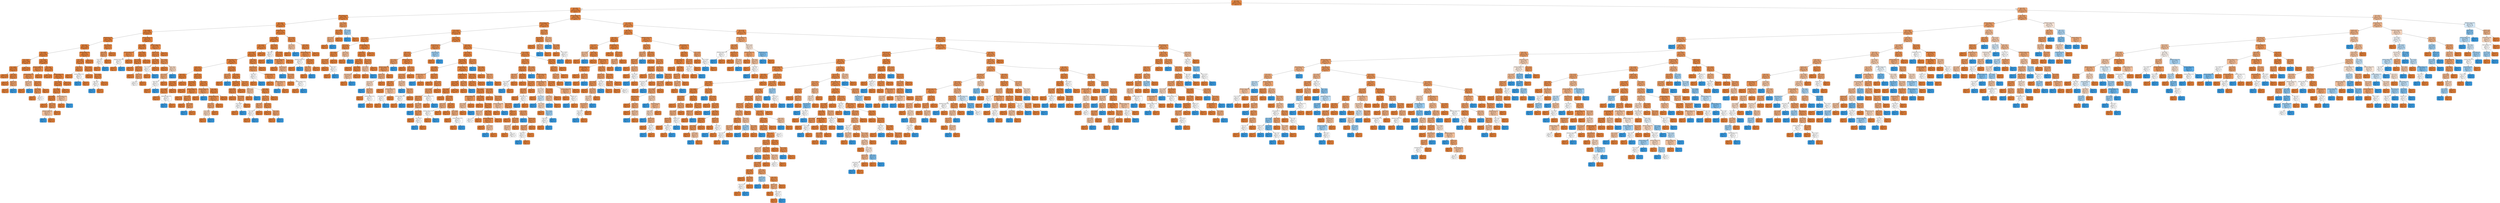 digraph Tree {
node [shape=box, style="filled, rounded", color="black", fontname="helvetica"] ;
edge [fontname="helvetica"] ;
0 [label=<age &le; 66.5<br/>gini = 0.081<br/>samples = 12243<br/>value = [11723, 520]<br/>class = 0>, fillcolor="#e68742"] ;
1 [label=<age &le; 50.5<br/>gini = 0.036<br/>samples = 10769<br/>value = [10573, 196]<br/>class = 0>, fillcolor="#e5833d"] ;
0 -> 1 [labeldistance=2.5, labelangle=45, headlabel="True"] ;
2 [label=<heart_disease &le; 0.5<br/>gini = 0.009<br/>samples = 7675<br/>value = [7641, 34]<br/>class = 0>, fillcolor="#e5823a"] ;
1 -> 2 ;
3 [label=<age &le; 43.5<br/>gini = 0.008<br/>samples = 7654<br/>value = [7623, 31]<br/>class = 0>, fillcolor="#e5823a"] ;
2 -> 3 ;
4 [label=<bmi &le; 36.85<br/>gini = 0.004<br/>samples = 6238<br/>value = [6225, 13]<br/>class = 0>, fillcolor="#e58139"] ;
3 -> 4 ;
5 [label=<hypertension &le; 0.5<br/>gini = 0.003<br/>samples = 5681<br/>value = [5673, 8]<br/>class = 0>, fillcolor="#e58139"] ;
4 -> 5 ;
6 [label=<age &le; 41.5<br/>gini = 0.002<br/>samples = 5647<br/>value = [5640, 7]<br/>class = 0>, fillcolor="#e58139"] ;
5 -> 6 ;
7 [label=<bmi &le; 26.05<br/>gini = 0.002<br/>samples = 5282<br/>value = [5277, 5]<br/>class = 0>, fillcolor="#e58139"] ;
6 -> 7 ;
8 [label=<bmi &le; 18.45<br/>gini = 0.001<br/>samples = 3298<br/>value = [3297, 1]<br/>class = 0>, fillcolor="#e58139"] ;
7 -> 8 ;
9 [label=<bmi &le; 18.35<br/>gini = 0.003<br/>samples = 759<br/>value = [758, 1]<br/>class = 0>, fillcolor="#e58139"] ;
8 -> 9 ;
10 [label=<gini = 0.0<br/>samples = 738<br/>value = [738, 0]<br/>class = 0>, fillcolor="#e58139"] ;
9 -> 10 ;
11 [label=<age &le; 9.0<br/>gini = 0.091<br/>samples = 21<br/>value = [20, 1]<br/>class = 0>, fillcolor="#e68743"] ;
9 -> 11 ;
12 [label=<gini = 0.0<br/>samples = 16<br/>value = [16, 0]<br/>class = 0>, fillcolor="#e58139"] ;
11 -> 12 ;
13 [label=<gender &le; 0.5<br/>gini = 0.32<br/>samples = 5<br/>value = [4, 1]<br/>class = 0>, fillcolor="#eca06a"] ;
11 -> 13 ;
14 [label=<gini = 0.0<br/>samples = 4<br/>value = [4, 0]<br/>class = 0>, fillcolor="#e58139"] ;
13 -> 14 ;
15 [label=<gini = 0.0<br/>samples = 1<br/>value = [0, 1]<br/>class = 1>, fillcolor="#399de5"] ;
13 -> 15 ;
16 [label=<gini = 0.0<br/>samples = 2539<br/>value = [2539, 0]<br/>class = 0>, fillcolor="#e58139"] ;
8 -> 16 ;
17 [label=<bmi &le; 26.15<br/>gini = 0.004<br/>samples = 1984<br/>value = [1980, 4]<br/>class = 0>, fillcolor="#e58139"] ;
7 -> 17 ;
18 [label=<Residence_type &le; 0.5<br/>gini = 0.108<br/>samples = 35<br/>value = [33, 2]<br/>class = 0>, fillcolor="#e78945"] ;
17 -> 18 ;
19 [label=<smoking_status &le; 1.0<br/>gini = 0.18<br/>samples = 20<br/>value = [18, 2]<br/>class = 0>, fillcolor="#e88f4f"] ;
18 -> 19 ;
20 [label=<gender &le; 0.5<br/>gini = 0.444<br/>samples = 3<br/>value = [2, 1]<br/>class = 0>, fillcolor="#f2c09c"] ;
19 -> 20 ;
21 [label=<gini = 0.0<br/>samples = 2<br/>value = [2, 0]<br/>class = 0>, fillcolor="#e58139"] ;
20 -> 21 ;
22 [label=<gini = 0.0<br/>samples = 1<br/>value = [0, 1]<br/>class = 1>, fillcolor="#399de5"] ;
20 -> 22 ;
23 [label=<age &le; 33.0<br/>gini = 0.111<br/>samples = 17<br/>value = [16, 1]<br/>class = 0>, fillcolor="#e78945"] ;
19 -> 23 ;
24 [label=<age &le; 28.0<br/>gini = 0.198<br/>samples = 9<br/>value = [8, 1]<br/>class = 0>, fillcolor="#e89152"] ;
23 -> 24 ;
25 [label=<gini = 0.0<br/>samples = 7<br/>value = [7, 0]<br/>class = 0>, fillcolor="#e58139"] ;
24 -> 25 ;
26 [label=<gini = 0.5<br/>samples = 2<br/>value = [1, 1]<br/>class = 0>, fillcolor="#ffffff"] ;
24 -> 26 ;
27 [label=<gini = 0.0<br/>samples = 8<br/>value = [8, 0]<br/>class = 0>, fillcolor="#e58139"] ;
23 -> 27 ;
28 [label=<gini = 0.0<br/>samples = 15<br/>value = [15, 0]<br/>class = 0>, fillcolor="#e58139"] ;
18 -> 28 ;
29 [label=<age &le; 36.5<br/>gini = 0.002<br/>samples = 1949<br/>value = [1947, 2]<br/>class = 0>, fillcolor="#e58139"] ;
17 -> 29 ;
30 [label=<gini = 0.0<br/>samples = 1405<br/>value = [1405, 0]<br/>class = 0>, fillcolor="#e58139"] ;
29 -> 30 ;
31 [label=<smoking_status &le; 1.5<br/>gini = 0.007<br/>samples = 544<br/>value = [542, 2]<br/>class = 0>, fillcolor="#e5813a"] ;
29 -> 31 ;
32 [label=<bmi &le; 29.15<br/>gini = 0.021<br/>samples = 188<br/>value = [186, 2]<br/>class = 0>, fillcolor="#e5823b"] ;
31 -> 32 ;
33 [label=<bmi &le; 29.05<br/>gini = 0.061<br/>samples = 63<br/>value = [61, 2]<br/>class = 0>, fillcolor="#e6853f"] ;
32 -> 33 ;
34 [label=<bmi &le; 28.65<br/>gini = 0.033<br/>samples = 60<br/>value = [59, 1]<br/>class = 0>, fillcolor="#e5833c"] ;
33 -> 34 ;
35 [label=<gini = 0.0<br/>samples = 51<br/>value = [51, 0]<br/>class = 0>, fillcolor="#e58139"] ;
34 -> 35 ;
36 [label=<age &le; 37.5<br/>gini = 0.198<br/>samples = 9<br/>value = [8, 1]<br/>class = 0>, fillcolor="#e89152"] ;
34 -> 36 ;
37 [label=<Residence_type &le; 0.5<br/>gini = 0.444<br/>samples = 3<br/>value = [2, 1]<br/>class = 0>, fillcolor="#f2c09c"] ;
36 -> 37 ;
38 [label=<gini = 0.0<br/>samples = 1<br/>value = [0, 1]<br/>class = 1>, fillcolor="#399de5"] ;
37 -> 38 ;
39 [label=<gini = 0.0<br/>samples = 2<br/>value = [2, 0]<br/>class = 0>, fillcolor="#e58139"] ;
37 -> 39 ;
40 [label=<gini = 0.0<br/>samples = 6<br/>value = [6, 0]<br/>class = 0>, fillcolor="#e58139"] ;
36 -> 40 ;
41 [label=<smoking_status &le; 0.5<br/>gini = 0.444<br/>samples = 3<br/>value = [2, 1]<br/>class = 0>, fillcolor="#f2c09c"] ;
33 -> 41 ;
42 [label=<gini = 0.0<br/>samples = 2<br/>value = [2, 0]<br/>class = 0>, fillcolor="#e58139"] ;
41 -> 42 ;
43 [label=<gini = 0.0<br/>samples = 1<br/>value = [0, 1]<br/>class = 1>, fillcolor="#399de5"] ;
41 -> 43 ;
44 [label=<gini = 0.0<br/>samples = 125<br/>value = [125, 0]<br/>class = 0>, fillcolor="#e58139"] ;
32 -> 44 ;
45 [label=<gini = 0.0<br/>samples = 356<br/>value = [356, 0]<br/>class = 0>, fillcolor="#e58139"] ;
31 -> 45 ;
46 [label=<smoking_status &le; 1.5<br/>gini = 0.011<br/>samples = 365<br/>value = [363, 2]<br/>class = 0>, fillcolor="#e5823a"] ;
6 -> 46 ;
47 [label=<bmi &le; 25.0<br/>gini = 0.029<br/>samples = 138<br/>value = [136, 2]<br/>class = 0>, fillcolor="#e5833c"] ;
46 -> 47 ;
48 [label=<bmi &le; 24.6<br/>gini = 0.1<br/>samples = 19<br/>value = [18, 1]<br/>class = 0>, fillcolor="#e68844"] ;
47 -> 48 ;
49 [label=<gini = 0.0<br/>samples = 17<br/>value = [17, 0]<br/>class = 0>, fillcolor="#e58139"] ;
48 -> 49 ;
50 [label=<smoking_status &le; 0.5<br/>gini = 0.5<br/>samples = 2<br/>value = [1, 1]<br/>class = 0>, fillcolor="#ffffff"] ;
48 -> 50 ;
51 [label=<gini = 0.0<br/>samples = 1<br/>value = [0, 1]<br/>class = 1>, fillcolor="#399de5"] ;
50 -> 51 ;
52 [label=<gini = 0.0<br/>samples = 1<br/>value = [1, 0]<br/>class = 0>, fillcolor="#e58139"] ;
50 -> 52 ;
53 [label=<bmi &le; 32.55<br/>gini = 0.017<br/>samples = 119<br/>value = [118, 1]<br/>class = 0>, fillcolor="#e5823b"] ;
47 -> 53 ;
54 [label=<gini = 0.0<br/>samples = 89<br/>value = [89, 0]<br/>class = 0>, fillcolor="#e58139"] ;
53 -> 54 ;
55 [label=<bmi &le; 32.65<br/>gini = 0.064<br/>samples = 30<br/>value = [29, 1]<br/>class = 0>, fillcolor="#e68540"] ;
53 -> 55 ;
56 [label=<age &le; 42.5<br/>gini = 0.5<br/>samples = 2<br/>value = [1, 1]<br/>class = 0>, fillcolor="#ffffff"] ;
55 -> 56 ;
57 [label=<gini = 0.0<br/>samples = 1<br/>value = [0, 1]<br/>class = 1>, fillcolor="#399de5"] ;
56 -> 57 ;
58 [label=<gini = 0.0<br/>samples = 1<br/>value = [1, 0]<br/>class = 0>, fillcolor="#e58139"] ;
56 -> 58 ;
59 [label=<gini = 0.0<br/>samples = 28<br/>value = [28, 0]<br/>class = 0>, fillcolor="#e58139"] ;
55 -> 59 ;
60 [label=<gini = 0.0<br/>samples = 227<br/>value = [227, 0]<br/>class = 0>, fillcolor="#e58139"] ;
46 -> 60 ;
61 [label=<work_type &le; 1.0<br/>gini = 0.057<br/>samples = 34<br/>value = [33, 1]<br/>class = 0>, fillcolor="#e6853f"] ;
5 -> 61 ;
62 [label=<age &le; 36.0<br/>gini = 0.278<br/>samples = 6<br/>value = [5, 1]<br/>class = 0>, fillcolor="#ea9a61"] ;
61 -> 62 ;
63 [label=<bmi &le; 29.1<br/>gini = 0.5<br/>samples = 2<br/>value = [1, 1]<br/>class = 0>, fillcolor="#ffffff"] ;
62 -> 63 ;
64 [label=<gini = 0.0<br/>samples = 1<br/>value = [1, 0]<br/>class = 0>, fillcolor="#e58139"] ;
63 -> 64 ;
65 [label=<gini = 0.0<br/>samples = 1<br/>value = [0, 1]<br/>class = 1>, fillcolor="#399de5"] ;
63 -> 65 ;
66 [label=<gini = 0.0<br/>samples = 4<br/>value = [4, 0]<br/>class = 0>, fillcolor="#e58139"] ;
62 -> 66 ;
67 [label=<gini = 0.0<br/>samples = 28<br/>value = [28, 0]<br/>class = 0>, fillcolor="#e58139"] ;
61 -> 67 ;
68 [label=<smoking_status &le; 2.5<br/>gini = 0.018<br/>samples = 557<br/>value = [552, 5]<br/>class = 0>, fillcolor="#e5823b"] ;
4 -> 68 ;
69 [label=<bmi &le; 36.95<br/>gini = 0.009<br/>samples = 457<br/>value = [455, 2]<br/>class = 0>, fillcolor="#e5823a"] ;
68 -> 69 ;
70 [label=<smoking_status &le; 0.5<br/>gini = 0.124<br/>samples = 15<br/>value = [14, 1]<br/>class = 0>, fillcolor="#e78a47"] ;
69 -> 70 ;
71 [label=<Residence_type &le; 0.5<br/>gini = 0.5<br/>samples = 2<br/>value = [1, 1]<br/>class = 0>, fillcolor="#ffffff"] ;
70 -> 71 ;
72 [label=<gini = 0.0<br/>samples = 1<br/>value = [1, 0]<br/>class = 0>, fillcolor="#e58139"] ;
71 -> 72 ;
73 [label=<gini = 0.0<br/>samples = 1<br/>value = [0, 1]<br/>class = 1>, fillcolor="#399de5"] ;
71 -> 73 ;
74 [label=<gini = 0.0<br/>samples = 13<br/>value = [13, 0]<br/>class = 0>, fillcolor="#e58139"] ;
70 -> 74 ;
75 [label=<bmi &le; 38.05<br/>gini = 0.005<br/>samples = 442<br/>value = [441, 1]<br/>class = 0>, fillcolor="#e58139"] ;
69 -> 75 ;
76 [label=<bmi &le; 37.95<br/>gini = 0.024<br/>samples = 83<br/>value = [82, 1]<br/>class = 0>, fillcolor="#e5833b"] ;
75 -> 76 ;
77 [label=<gini = 0.0<br/>samples = 67<br/>value = [67, 0]<br/>class = 0>, fillcolor="#e58139"] ;
76 -> 77 ;
78 [label=<age &le; 36.5<br/>gini = 0.117<br/>samples = 16<br/>value = [15, 1]<br/>class = 0>, fillcolor="#e78946"] ;
76 -> 78 ;
79 [label=<gini = 0.0<br/>samples = 11<br/>value = [11, 0]<br/>class = 0>, fillcolor="#e58139"] ;
78 -> 79 ;
80 [label=<age &le; 37.5<br/>gini = 0.32<br/>samples = 5<br/>value = [4, 1]<br/>class = 0>, fillcolor="#eca06a"] ;
78 -> 80 ;
81 [label=<gini = 0.5<br/>samples = 2<br/>value = [1, 1]<br/>class = 0>, fillcolor="#ffffff"] ;
80 -> 81 ;
82 [label=<gini = 0.0<br/>samples = 3<br/>value = [3, 0]<br/>class = 0>, fillcolor="#e58139"] ;
80 -> 82 ;
83 [label=<gini = 0.0<br/>samples = 359<br/>value = [359, 0]<br/>class = 0>, fillcolor="#e58139"] ;
75 -> 83 ;
84 [label=<Residence_type &le; 0.5<br/>gini = 0.058<br/>samples = 100<br/>value = [97, 3]<br/>class = 0>, fillcolor="#e6853f"] ;
68 -> 84 ;
85 [label=<gender &le; 0.5<br/>gini = 0.117<br/>samples = 48<br/>value = [45, 3]<br/>class = 0>, fillcolor="#e78946"] ;
84 -> 85 ;
86 [label=<bmi &le; 37.9<br/>gini = 0.064<br/>samples = 30<br/>value = [29, 1]<br/>class = 0>, fillcolor="#e68540"] ;
85 -> 86 ;
87 [label=<bmi &le; 37.35<br/>gini = 0.5<br/>samples = 2<br/>value = [1, 1]<br/>class = 0>, fillcolor="#ffffff"] ;
86 -> 87 ;
88 [label=<gini = 0.0<br/>samples = 1<br/>value = [1, 0]<br/>class = 0>, fillcolor="#e58139"] ;
87 -> 88 ;
89 [label=<gini = 0.0<br/>samples = 1<br/>value = [0, 1]<br/>class = 1>, fillcolor="#399de5"] ;
87 -> 89 ;
90 [label=<gini = 0.0<br/>samples = 28<br/>value = [28, 0]<br/>class = 0>, fillcolor="#e58139"] ;
86 -> 90 ;
91 [label=<bmi &le; 40.95<br/>gini = 0.198<br/>samples = 18<br/>value = [16, 2]<br/>class = 0>, fillcolor="#e89152"] ;
85 -> 91 ;
92 [label=<gini = 0.0<br/>samples = 13<br/>value = [13, 0]<br/>class = 0>, fillcolor="#e58139"] ;
91 -> 92 ;
93 [label=<age &le; 39.0<br/>gini = 0.48<br/>samples = 5<br/>value = [3, 2]<br/>class = 0>, fillcolor="#f6d5bd"] ;
91 -> 93 ;
94 [label=<bmi &le; 42.35<br/>gini = 0.375<br/>samples = 4<br/>value = [3, 1]<br/>class = 0>, fillcolor="#eeab7b"] ;
93 -> 94 ;
95 [label=<age &le; 29.0<br/>gini = 0.5<br/>samples = 2<br/>value = [1, 1]<br/>class = 0>, fillcolor="#ffffff"] ;
94 -> 95 ;
96 [label=<gini = 0.0<br/>samples = 1<br/>value = [1, 0]<br/>class = 0>, fillcolor="#e58139"] ;
95 -> 96 ;
97 [label=<gini = 0.0<br/>samples = 1<br/>value = [0, 1]<br/>class = 1>, fillcolor="#399de5"] ;
95 -> 97 ;
98 [label=<gini = 0.0<br/>samples = 2<br/>value = [2, 0]<br/>class = 0>, fillcolor="#e58139"] ;
94 -> 98 ;
99 [label=<gini = 0.0<br/>samples = 1<br/>value = [0, 1]<br/>class = 1>, fillcolor="#399de5"] ;
93 -> 99 ;
100 [label=<gini = 0.0<br/>samples = 52<br/>value = [52, 0]<br/>class = 0>, fillcolor="#e58139"] ;
84 -> 100 ;
101 [label=<hypertension &le; 0.5<br/>gini = 0.025<br/>samples = 1416<br/>value = [1398, 18]<br/>class = 0>, fillcolor="#e5833c"] ;
3 -> 101 ;
102 [label=<bmi &le; 40.55<br/>gini = 0.022<br/>samples = 1362<br/>value = [1347, 15]<br/>class = 0>, fillcolor="#e5823b"] ;
101 -> 102 ;
103 [label=<bmi &le; 32.55<br/>gini = 0.019<br/>samples = 1275<br/>value = [1263, 12]<br/>class = 0>, fillcolor="#e5823b"] ;
102 -> 103 ;
104 [label=<bmi &le; 32.25<br/>gini = 0.024<br/>samples = 1007<br/>value = [995, 12]<br/>class = 0>, fillcolor="#e5833b"] ;
103 -> 104 ;
105 [label=<smoking_status &le; 2.5<br/>gini = 0.02<br/>samples = 966<br/>value = [956, 10]<br/>class = 0>, fillcolor="#e5823b"] ;
104 -> 105 ;
106 [label=<age &le; 47.5<br/>gini = 0.013<br/>samples = 763<br/>value = [758, 5]<br/>class = 0>, fillcolor="#e5823a"] ;
105 -> 106 ;
107 [label=<age &le; 44.5<br/>gini = 0.005<br/>samples = 431<br/>value = [430, 1]<br/>class = 0>, fillcolor="#e58139"] ;
106 -> 107 ;
108 [label=<bmi &le; 24.25<br/>gini = 0.019<br/>samples = 104<br/>value = [103, 1]<br/>class = 0>, fillcolor="#e5823b"] ;
107 -> 108 ;
109 [label=<bmi &le; 24.05<br/>gini = 0.069<br/>samples = 28<br/>value = [27, 1]<br/>class = 0>, fillcolor="#e68640"] ;
108 -> 109 ;
110 [label=<gini = 0.0<br/>samples = 26<br/>value = [26, 0]<br/>class = 0>, fillcolor="#e58139"] ;
109 -> 110 ;
111 [label=<Residence_type &le; 0.5<br/>gini = 0.5<br/>samples = 2<br/>value = [1, 1]<br/>class = 0>, fillcolor="#ffffff"] ;
109 -> 111 ;
112 [label=<gini = 0.0<br/>samples = 1<br/>value = [0, 1]<br/>class = 1>, fillcolor="#399de5"] ;
111 -> 112 ;
113 [label=<gini = 0.0<br/>samples = 1<br/>value = [1, 0]<br/>class = 0>, fillcolor="#e58139"] ;
111 -> 113 ;
114 [label=<gini = 0.0<br/>samples = 76<br/>value = [76, 0]<br/>class = 0>, fillcolor="#e58139"] ;
108 -> 114 ;
115 [label=<gini = 0.0<br/>samples = 327<br/>value = [327, 0]<br/>class = 0>, fillcolor="#e58139"] ;
107 -> 115 ;
116 [label=<gender &le; 0.5<br/>gini = 0.024<br/>samples = 332<br/>value = [328, 4]<br/>class = 0>, fillcolor="#e5833b"] ;
106 -> 116 ;
117 [label=<work_type &le; 2.5<br/>gini = 0.009<br/>samples = 214<br/>value = [213, 1]<br/>class = 0>, fillcolor="#e5823a"] ;
116 -> 117 ;
118 [label=<gini = 0.0<br/>samples = 185<br/>value = [185, 0]<br/>class = 0>, fillcolor="#e58139"] ;
117 -> 118 ;
119 [label=<Residence_type &le; 0.5<br/>gini = 0.067<br/>samples = 29<br/>value = [28, 1]<br/>class = 0>, fillcolor="#e68640"] ;
117 -> 119 ;
120 [label=<gini = 0.0<br/>samples = 16<br/>value = [16, 0]<br/>class = 0>, fillcolor="#e58139"] ;
119 -> 120 ;
121 [label=<bmi &le; 25.6<br/>gini = 0.142<br/>samples = 13<br/>value = [12, 1]<br/>class = 0>, fillcolor="#e78c49"] ;
119 -> 121 ;
122 [label=<gini = 0.0<br/>samples = 6<br/>value = [6, 0]<br/>class = 0>, fillcolor="#e58139"] ;
121 -> 122 ;
123 [label=<bmi &le; 26.45<br/>gini = 0.245<br/>samples = 7<br/>value = [6, 1]<br/>class = 0>, fillcolor="#e9965a"] ;
121 -> 123 ;
124 [label=<gini = 0.0<br/>samples = 1<br/>value = [0, 1]<br/>class = 1>, fillcolor="#399de5"] ;
123 -> 124 ;
125 [label=<gini = 0.0<br/>samples = 6<br/>value = [6, 0]<br/>class = 0>, fillcolor="#e58139"] ;
123 -> 125 ;
126 [label=<bmi &le; 23.45<br/>gini = 0.05<br/>samples = 118<br/>value = [115, 3]<br/>class = 0>, fillcolor="#e6843e"] ;
116 -> 126 ;
127 [label=<Residence_type &le; 0.5<br/>gini = 0.245<br/>samples = 7<br/>value = [6, 1]<br/>class = 0>, fillcolor="#e9965a"] ;
126 -> 127 ;
128 [label=<gini = 0.0<br/>samples = 6<br/>value = [6, 0]<br/>class = 0>, fillcolor="#e58139"] ;
127 -> 128 ;
129 [label=<gini = 0.0<br/>samples = 1<br/>value = [0, 1]<br/>class = 1>, fillcolor="#399de5"] ;
127 -> 129 ;
130 [label=<age &le; 48.5<br/>gini = 0.035<br/>samples = 111<br/>value = [109, 2]<br/>class = 0>, fillcolor="#e5833d"] ;
126 -> 130 ;
131 [label=<smoking_status &le; 1.5<br/>gini = 0.147<br/>samples = 25<br/>value = [23, 2]<br/>class = 0>, fillcolor="#e78c4a"] ;
130 -> 131 ;
132 [label=<bmi &le; 28.7<br/>gini = 0.32<br/>samples = 10<br/>value = [8, 2]<br/>class = 0>, fillcolor="#eca06a"] ;
131 -> 132 ;
133 [label=<bmi &le; 26.9<br/>gini = 0.48<br/>samples = 5<br/>value = [3, 2]<br/>class = 0>, fillcolor="#f6d5bd"] ;
132 -> 133 ;
134 [label=<gini = 0.0<br/>samples = 3<br/>value = [3, 0]<br/>class = 0>, fillcolor="#e58139"] ;
133 -> 134 ;
135 [label=<gini = 0.0<br/>samples = 2<br/>value = [0, 2]<br/>class = 1>, fillcolor="#399de5"] ;
133 -> 135 ;
136 [label=<gini = 0.0<br/>samples = 5<br/>value = [5, 0]<br/>class = 0>, fillcolor="#e58139"] ;
132 -> 136 ;
137 [label=<gini = 0.0<br/>samples = 15<br/>value = [15, 0]<br/>class = 0>, fillcolor="#e58139"] ;
131 -> 137 ;
138 [label=<gini = 0.0<br/>samples = 86<br/>value = [86, 0]<br/>class = 0>, fillcolor="#e58139"] ;
130 -> 138 ;
139 [label=<bmi &le; 21.5<br/>gini = 0.048<br/>samples = 203<br/>value = [198, 5]<br/>class = 0>, fillcolor="#e6843e"] ;
105 -> 139 ;
140 [label=<bmi &le; 21.3<br/>gini = 0.245<br/>samples = 7<br/>value = [6, 1]<br/>class = 0>, fillcolor="#e9965a"] ;
139 -> 140 ;
141 [label=<gini = 0.0<br/>samples = 6<br/>value = [6, 0]<br/>class = 0>, fillcolor="#e58139"] ;
140 -> 141 ;
142 [label=<gini = 0.0<br/>samples = 1<br/>value = [0, 1]<br/>class = 1>, fillcolor="#399de5"] ;
140 -> 142 ;
143 [label=<bmi &le; 29.35<br/>gini = 0.04<br/>samples = 196<br/>value = [192, 4]<br/>class = 0>, fillcolor="#e6843d"] ;
139 -> 143 ;
144 [label=<work_type &le; 1.0<br/>gini = 0.013<br/>samples = 149<br/>value = [148, 1]<br/>class = 0>, fillcolor="#e5823a"] ;
143 -> 144 ;
145 [label=<gender &le; 0.5<br/>gini = 0.08<br/>samples = 24<br/>value = [23, 1]<br/>class = 0>, fillcolor="#e68642"] ;
144 -> 145 ;
146 [label=<gini = 0.0<br/>samples = 16<br/>value = [16, 0]<br/>class = 0>, fillcolor="#e58139"] ;
145 -> 146 ;
147 [label=<bmi &le; 24.45<br/>gini = 0.219<br/>samples = 8<br/>value = [7, 1]<br/>class = 0>, fillcolor="#e99355"] ;
145 -> 147 ;
148 [label=<bmi &le; 23.85<br/>gini = 0.5<br/>samples = 2<br/>value = [1, 1]<br/>class = 0>, fillcolor="#ffffff"] ;
147 -> 148 ;
149 [label=<gini = 0.0<br/>samples = 1<br/>value = [1, 0]<br/>class = 0>, fillcolor="#e58139"] ;
148 -> 149 ;
150 [label=<gini = 0.0<br/>samples = 1<br/>value = [0, 1]<br/>class = 1>, fillcolor="#399de5"] ;
148 -> 150 ;
151 [label=<gini = 0.0<br/>samples = 6<br/>value = [6, 0]<br/>class = 0>, fillcolor="#e58139"] ;
147 -> 151 ;
152 [label=<gini = 0.0<br/>samples = 125<br/>value = [125, 0]<br/>class = 0>, fillcolor="#e58139"] ;
144 -> 152 ;
153 [label=<bmi &le; 29.5<br/>gini = 0.12<br/>samples = 47<br/>value = [44, 3]<br/>class = 0>, fillcolor="#e78a46"] ;
143 -> 153 ;
154 [label=<gender &le; 0.5<br/>gini = 0.444<br/>samples = 3<br/>value = [2, 1]<br/>class = 0>, fillcolor="#f2c09c"] ;
153 -> 154 ;
155 [label=<gini = 0.0<br/>samples = 2<br/>value = [2, 0]<br/>class = 0>, fillcolor="#e58139"] ;
154 -> 155 ;
156 [label=<gini = 0.0<br/>samples = 1<br/>value = [0, 1]<br/>class = 1>, fillcolor="#399de5"] ;
154 -> 156 ;
157 [label=<age &le; 46.5<br/>gini = 0.087<br/>samples = 44<br/>value = [42, 2]<br/>class = 0>, fillcolor="#e68742"] ;
153 -> 157 ;
158 [label=<bmi &le; 30.1<br/>gini = 0.18<br/>samples = 20<br/>value = [18, 2]<br/>class = 0>, fillcolor="#e88f4f"] ;
157 -> 158 ;
159 [label=<age &le; 44.5<br/>gini = 0.32<br/>samples = 5<br/>value = [4, 1]<br/>class = 0>, fillcolor="#eca06a"] ;
158 -> 159 ;
160 [label=<bmi &le; 29.8<br/>gini = 0.5<br/>samples = 2<br/>value = [1, 1]<br/>class = 0>, fillcolor="#ffffff"] ;
159 -> 160 ;
161 [label=<gini = 0.0<br/>samples = 1<br/>value = [1, 0]<br/>class = 0>, fillcolor="#e58139"] ;
160 -> 161 ;
162 [label=<gini = 0.0<br/>samples = 1<br/>value = [0, 1]<br/>class = 1>, fillcolor="#399de5"] ;
160 -> 162 ;
163 [label=<gini = 0.0<br/>samples = 3<br/>value = [3, 0]<br/>class = 0>, fillcolor="#e58139"] ;
159 -> 163 ;
164 [label=<age &le; 45.5<br/>gini = 0.124<br/>samples = 15<br/>value = [14, 1]<br/>class = 0>, fillcolor="#e78a47"] ;
158 -> 164 ;
165 [label=<gini = 0.0<br/>samples = 10<br/>value = [10, 0]<br/>class = 0>, fillcolor="#e58139"] ;
164 -> 165 ;
166 [label=<bmi &le; 30.9<br/>gini = 0.32<br/>samples = 5<br/>value = [4, 1]<br/>class = 0>, fillcolor="#eca06a"] ;
164 -> 166 ;
167 [label=<gini = 0.0<br/>samples = 4<br/>value = [4, 0]<br/>class = 0>, fillcolor="#e58139"] ;
166 -> 167 ;
168 [label=<gini = 0.0<br/>samples = 1<br/>value = [0, 1]<br/>class = 1>, fillcolor="#399de5"] ;
166 -> 168 ;
169 [label=<gini = 0.0<br/>samples = 24<br/>value = [24, 0]<br/>class = 0>, fillcolor="#e58139"] ;
157 -> 169 ;
170 [label=<age &le; 46.5<br/>gini = 0.093<br/>samples = 41<br/>value = [39, 2]<br/>class = 0>, fillcolor="#e68743"] ;
104 -> 170 ;
171 [label=<work_type &le; 1.0<br/>gini = 0.208<br/>samples = 17<br/>value = [15, 2]<br/>class = 0>, fillcolor="#e89253"] ;
170 -> 171 ;
172 [label=<age &le; 45.0<br/>gini = 0.5<br/>samples = 2<br/>value = [1, 1]<br/>class = 0>, fillcolor="#ffffff"] ;
171 -> 172 ;
173 [label=<gini = 0.0<br/>samples = 1<br/>value = [1, 0]<br/>class = 0>, fillcolor="#e58139"] ;
172 -> 173 ;
174 [label=<gini = 0.0<br/>samples = 1<br/>value = [0, 1]<br/>class = 1>, fillcolor="#399de5"] ;
172 -> 174 ;
175 [label=<Residence_type &le; 0.5<br/>gini = 0.124<br/>samples = 15<br/>value = [14, 1]<br/>class = 0>, fillcolor="#e78a47"] ;
171 -> 175 ;
176 [label=<gini = 0.0<br/>samples = 11<br/>value = [11, 0]<br/>class = 0>, fillcolor="#e58139"] ;
175 -> 176 ;
177 [label=<smoking_status &le; 1.0<br/>gini = 0.375<br/>samples = 4<br/>value = [3, 1]<br/>class = 0>, fillcolor="#eeab7b"] ;
175 -> 177 ;
178 [label=<gini = 0.0<br/>samples = 1<br/>value = [0, 1]<br/>class = 1>, fillcolor="#399de5"] ;
177 -> 178 ;
179 [label=<gini = 0.0<br/>samples = 3<br/>value = [3, 0]<br/>class = 0>, fillcolor="#e58139"] ;
177 -> 179 ;
180 [label=<gini = 0.0<br/>samples = 24<br/>value = [24, 0]<br/>class = 0>, fillcolor="#e58139"] ;
170 -> 180 ;
181 [label=<gini = 0.0<br/>samples = 268<br/>value = [268, 0]<br/>class = 0>, fillcolor="#e58139"] ;
103 -> 181 ;
182 [label=<bmi &le; 40.75<br/>gini = 0.067<br/>samples = 87<br/>value = [84, 3]<br/>class = 0>, fillcolor="#e68640"] ;
102 -> 182 ;
183 [label=<age &le; 45.5<br/>gini = 0.5<br/>samples = 2<br/>value = [1, 1]<br/>class = 0>, fillcolor="#ffffff"] ;
182 -> 183 ;
184 [label=<gini = 0.0<br/>samples = 1<br/>value = [1, 0]<br/>class = 0>, fillcolor="#e58139"] ;
183 -> 184 ;
185 [label=<gini = 0.0<br/>samples = 1<br/>value = [0, 1]<br/>class = 1>, fillcolor="#399de5"] ;
183 -> 185 ;
186 [label=<bmi &le; 41.85<br/>gini = 0.046<br/>samples = 85<br/>value = [83, 2]<br/>class = 0>, fillcolor="#e6843e"] ;
182 -> 186 ;
187 [label=<Residence_type &le; 0.5<br/>gini = 0.208<br/>samples = 17<br/>value = [15, 2]<br/>class = 0>, fillcolor="#e89253"] ;
186 -> 187 ;
188 [label=<gini = 0.0<br/>samples = 10<br/>value = [10, 0]<br/>class = 0>, fillcolor="#e58139"] ;
187 -> 188 ;
189 [label=<work_type &le; 1.0<br/>gini = 0.408<br/>samples = 7<br/>value = [5, 2]<br/>class = 0>, fillcolor="#efb388"] ;
187 -> 189 ;
190 [label=<gini = 0.0<br/>samples = 1<br/>value = [0, 1]<br/>class = 1>, fillcolor="#399de5"] ;
189 -> 190 ;
191 [label=<bmi &le; 41.65<br/>gini = 0.278<br/>samples = 6<br/>value = [5, 1]<br/>class = 0>, fillcolor="#ea9a61"] ;
189 -> 191 ;
192 [label=<gini = 0.0<br/>samples = 4<br/>value = [4, 0]<br/>class = 0>, fillcolor="#e58139"] ;
191 -> 192 ;
193 [label=<smoking_status &le; 2.5<br/>gini = 0.5<br/>samples = 2<br/>value = [1, 1]<br/>class = 0>, fillcolor="#ffffff"] ;
191 -> 193 ;
194 [label=<gini = 0.0<br/>samples = 1<br/>value = [1, 0]<br/>class = 0>, fillcolor="#e58139"] ;
193 -> 194 ;
195 [label=<gini = 0.0<br/>samples = 1<br/>value = [0, 1]<br/>class = 1>, fillcolor="#399de5"] ;
193 -> 195 ;
196 [label=<gini = 0.0<br/>samples = 68<br/>value = [68, 0]<br/>class = 0>, fillcolor="#e58139"] ;
186 -> 196 ;
197 [label=<bmi &le; 24.15<br/>gini = 0.105<br/>samples = 54<br/>value = [51, 3]<br/>class = 0>, fillcolor="#e78845"] ;
101 -> 197 ;
198 [label=<bmi &le; 23.7<br/>gini = 0.444<br/>samples = 3<br/>value = [2, 1]<br/>class = 0>, fillcolor="#f2c09c"] ;
197 -> 198 ;
199 [label=<gini = 0.0<br/>samples = 2<br/>value = [2, 0]<br/>class = 0>, fillcolor="#e58139"] ;
198 -> 199 ;
200 [label=<gini = 0.0<br/>samples = 1<br/>value = [0, 1]<br/>class = 1>, fillcolor="#399de5"] ;
198 -> 200 ;
201 [label=<age &le; 46.5<br/>gini = 0.075<br/>samples = 51<br/>value = [49, 2]<br/>class = 0>, fillcolor="#e68641"] ;
197 -> 201 ;
202 [label=<smoking_status &le; 1.5<br/>gini = 0.159<br/>samples = 23<br/>value = [21, 2]<br/>class = 0>, fillcolor="#e78d4c"] ;
201 -> 202 ;
203 [label=<Residence_type &le; 0.5<br/>gini = 0.5<br/>samples = 2<br/>value = [1, 1]<br/>class = 0>, fillcolor="#ffffff"] ;
202 -> 203 ;
204 [label=<gini = 0.0<br/>samples = 1<br/>value = [1, 0]<br/>class = 0>, fillcolor="#e58139"] ;
203 -> 204 ;
205 [label=<gini = 0.0<br/>samples = 1<br/>value = [0, 1]<br/>class = 1>, fillcolor="#399de5"] ;
203 -> 205 ;
206 [label=<work_type &le; 1.0<br/>gini = 0.091<br/>samples = 21<br/>value = [20, 1]<br/>class = 0>, fillcolor="#e68743"] ;
202 -> 206 ;
207 [label=<age &le; 44.5<br/>gini = 0.32<br/>samples = 5<br/>value = [4, 1]<br/>class = 0>, fillcolor="#eca06a"] ;
206 -> 207 ;
208 [label=<gini = 0.0<br/>samples = 4<br/>value = [4, 0]<br/>class = 0>, fillcolor="#e58139"] ;
207 -> 208 ;
209 [label=<gini = 0.0<br/>samples = 1<br/>value = [0, 1]<br/>class = 1>, fillcolor="#399de5"] ;
207 -> 209 ;
210 [label=<gini = 0.0<br/>samples = 16<br/>value = [16, 0]<br/>class = 0>, fillcolor="#e58139"] ;
206 -> 210 ;
211 [label=<gini = 0.0<br/>samples = 28<br/>value = [28, 0]<br/>class = 0>, fillcolor="#e58139"] ;
201 -> 211 ;
212 [label=<bmi &le; 38.35<br/>gini = 0.245<br/>samples = 21<br/>value = [18, 3]<br/>class = 0>, fillcolor="#e9965a"] ;
2 -> 212 ;
213 [label=<bmi &le; 28.05<br/>gini = 0.105<br/>samples = 18<br/>value = [17, 1]<br/>class = 0>, fillcolor="#e78845"] ;
212 -> 213 ;
214 [label=<bmi &le; 27.5<br/>gini = 0.375<br/>samples = 4<br/>value = [3, 1]<br/>class = 0>, fillcolor="#eeab7b"] ;
213 -> 214 ;
215 [label=<gini = 0.0<br/>samples = 3<br/>value = [3, 0]<br/>class = 0>, fillcolor="#e58139"] ;
214 -> 215 ;
216 [label=<gini = 0.0<br/>samples = 1<br/>value = [0, 1]<br/>class = 1>, fillcolor="#399de5"] ;
214 -> 216 ;
217 [label=<gini = 0.0<br/>samples = 14<br/>value = [14, 0]<br/>class = 0>, fillcolor="#e58139"] ;
213 -> 217 ;
218 [label=<bmi &le; 41.95<br/>gini = 0.444<br/>samples = 3<br/>value = [1, 2]<br/>class = 1>, fillcolor="#9ccef2"] ;
212 -> 218 ;
219 [label=<gini = 0.0<br/>samples = 2<br/>value = [0, 2]<br/>class = 1>, fillcolor="#399de5"] ;
218 -> 219 ;
220 [label=<gini = 0.0<br/>samples = 1<br/>value = [1, 0]<br/>class = 0>, fillcolor="#e58139"] ;
218 -> 220 ;
221 [label=<smoking_status &le; 1.5<br/>gini = 0.099<br/>samples = 3094<br/>value = [2932, 162]<br/>class = 0>, fillcolor="#e68844"] ;
1 -> 221 ;
222 [label=<heart_disease &le; 0.5<br/>gini = 0.066<br/>samples = 1235<br/>value = [1193, 42]<br/>class = 0>, fillcolor="#e68540"] ;
221 -> 222 ;
223 [label=<bmi &le; 27.05<br/>gini = 0.061<br/>samples = 1199<br/>value = [1161, 38]<br/>class = 0>, fillcolor="#e6853f"] ;
222 -> 223 ;
224 [label=<bmi &le; 21.25<br/>gini = 0.026<br/>samples = 301<br/>value = [297, 4]<br/>class = 0>, fillcolor="#e5833c"] ;
223 -> 224 ;
225 [label=<bmi &le; 21.1<br/>gini = 0.108<br/>samples = 35<br/>value = [33, 2]<br/>class = 0>, fillcolor="#e78945"] ;
224 -> 225 ;
226 [label=<bmi &le; 19.15<br/>gini = 0.061<br/>samples = 32<br/>value = [31, 1]<br/>class = 0>, fillcolor="#e6853f"] ;
225 -> 226 ;
227 [label=<bmi &le; 18.75<br/>gini = 0.133<br/>samples = 14<br/>value = [13, 1]<br/>class = 0>, fillcolor="#e78b48"] ;
226 -> 227 ;
228 [label=<gini = 0.0<br/>samples = 12<br/>value = [12, 0]<br/>class = 0>, fillcolor="#e58139"] ;
227 -> 228 ;
229 [label=<age &le; 55.0<br/>gini = 0.5<br/>samples = 2<br/>value = [1, 1]<br/>class = 0>, fillcolor="#ffffff"] ;
227 -> 229 ;
230 [label=<gini = 0.0<br/>samples = 1<br/>value = [1, 0]<br/>class = 0>, fillcolor="#e58139"] ;
229 -> 230 ;
231 [label=<gini = 0.0<br/>samples = 1<br/>value = [0, 1]<br/>class = 1>, fillcolor="#399de5"] ;
229 -> 231 ;
232 [label=<gini = 0.0<br/>samples = 18<br/>value = [18, 0]<br/>class = 0>, fillcolor="#e58139"] ;
226 -> 232 ;
233 [label=<age &le; 62.5<br/>gini = 0.444<br/>samples = 3<br/>value = [2, 1]<br/>class = 0>, fillcolor="#f2c09c"] ;
225 -> 233 ;
234 [label=<gini = 0.0<br/>samples = 2<br/>value = [2, 0]<br/>class = 0>, fillcolor="#e58139"] ;
233 -> 234 ;
235 [label=<gini = 0.0<br/>samples = 1<br/>value = [0, 1]<br/>class = 1>, fillcolor="#399de5"] ;
233 -> 235 ;
236 [label=<smoking_status &le; 0.5<br/>gini = 0.015<br/>samples = 266<br/>value = [264, 2]<br/>class = 0>, fillcolor="#e5823b"] ;
224 -> 236 ;
237 [label=<age &le; 62.5<br/>gini = 0.031<br/>samples = 125<br/>value = [123, 2]<br/>class = 0>, fillcolor="#e5833c"] ;
236 -> 237 ;
238 [label=<bmi &le; 25.7<br/>gini = 0.018<br/>samples = 111<br/>value = [110, 1]<br/>class = 0>, fillcolor="#e5823b"] ;
237 -> 238 ;
239 [label=<gini = 0.0<br/>samples = 64<br/>value = [64, 0]<br/>class = 0>, fillcolor="#e58139"] ;
238 -> 239 ;
240 [label=<bmi &le; 25.85<br/>gini = 0.042<br/>samples = 47<br/>value = [46, 1]<br/>class = 0>, fillcolor="#e6843d"] ;
238 -> 240 ;
241 [label=<work_type &le; 1.0<br/>gini = 0.444<br/>samples = 3<br/>value = [2, 1]<br/>class = 0>, fillcolor="#f2c09c"] ;
240 -> 241 ;
242 [label=<gini = 0.0<br/>samples = 2<br/>value = [2, 0]<br/>class = 0>, fillcolor="#e58139"] ;
241 -> 242 ;
243 [label=<gini = 0.0<br/>samples = 1<br/>value = [0, 1]<br/>class = 1>, fillcolor="#399de5"] ;
241 -> 243 ;
244 [label=<gini = 0.0<br/>samples = 44<br/>value = [44, 0]<br/>class = 0>, fillcolor="#e58139"] ;
240 -> 244 ;
245 [label=<bmi &le; 23.75<br/>gini = 0.133<br/>samples = 14<br/>value = [13, 1]<br/>class = 0>, fillcolor="#e78b48"] ;
237 -> 245 ;
246 [label=<bmi &le; 23.3<br/>gini = 0.444<br/>samples = 3<br/>value = [2, 1]<br/>class = 0>, fillcolor="#f2c09c"] ;
245 -> 246 ;
247 [label=<gini = 0.0<br/>samples = 2<br/>value = [2, 0]<br/>class = 0>, fillcolor="#e58139"] ;
246 -> 247 ;
248 [label=<gini = 0.0<br/>samples = 1<br/>value = [0, 1]<br/>class = 1>, fillcolor="#399de5"] ;
246 -> 248 ;
249 [label=<gini = 0.0<br/>samples = 11<br/>value = [11, 0]<br/>class = 0>, fillcolor="#e58139"] ;
245 -> 249 ;
250 [label=<gini = 0.0<br/>samples = 141<br/>value = [141, 0]<br/>class = 0>, fillcolor="#e58139"] ;
236 -> 250 ;
251 [label=<bmi &le; 28.25<br/>gini = 0.073<br/>samples = 898<br/>value = [864, 34]<br/>class = 0>, fillcolor="#e68641"] ;
223 -> 251 ;
252 [label=<hypertension &le; 0.5<br/>gini = 0.143<br/>samples = 103<br/>value = [95, 8]<br/>class = 0>, fillcolor="#e78c4a"] ;
251 -> 252 ;
253 [label=<age &le; 52.5<br/>gini = 0.113<br/>samples = 100<br/>value = [94, 6]<br/>class = 0>, fillcolor="#e78946"] ;
252 -> 253 ;
254 [label=<bmi &le; 28.15<br/>gini = 0.291<br/>samples = 17<br/>value = [14, 3]<br/>class = 0>, fillcolor="#eb9c63"] ;
253 -> 254 ;
255 [label=<Residence_type &le; 0.5<br/>gini = 0.219<br/>samples = 16<br/>value = [14, 2]<br/>class = 0>, fillcolor="#e99355"] ;
254 -> 255 ;
256 [label=<gender &le; 0.5<br/>gini = 0.375<br/>samples = 8<br/>value = [6, 2]<br/>class = 0>, fillcolor="#eeab7b"] ;
255 -> 256 ;
257 [label=<bmi &le; 27.2<br/>gini = 0.48<br/>samples = 5<br/>value = [3, 2]<br/>class = 0>, fillcolor="#f6d5bd"] ;
256 -> 257 ;
258 [label=<gini = 0.0<br/>samples = 1<br/>value = [0, 1]<br/>class = 1>, fillcolor="#399de5"] ;
257 -> 258 ;
259 [label=<age &le; 51.5<br/>gini = 0.375<br/>samples = 4<br/>value = [3, 1]<br/>class = 0>, fillcolor="#eeab7b"] ;
257 -> 259 ;
260 [label=<gini = 0.0<br/>samples = 2<br/>value = [2, 0]<br/>class = 0>, fillcolor="#e58139"] ;
259 -> 260 ;
261 [label=<smoking_status &le; 0.5<br/>gini = 0.5<br/>samples = 2<br/>value = [1, 1]<br/>class = 0>, fillcolor="#ffffff"] ;
259 -> 261 ;
262 [label=<gini = 0.0<br/>samples = 1<br/>value = [0, 1]<br/>class = 1>, fillcolor="#399de5"] ;
261 -> 262 ;
263 [label=<gini = 0.0<br/>samples = 1<br/>value = [1, 0]<br/>class = 0>, fillcolor="#e58139"] ;
261 -> 263 ;
264 [label=<gini = 0.0<br/>samples = 3<br/>value = [3, 0]<br/>class = 0>, fillcolor="#e58139"] ;
256 -> 264 ;
265 [label=<gini = 0.0<br/>samples = 8<br/>value = [8, 0]<br/>class = 0>, fillcolor="#e58139"] ;
255 -> 265 ;
266 [label=<gini = 0.0<br/>samples = 1<br/>value = [0, 1]<br/>class = 1>, fillcolor="#399de5"] ;
254 -> 266 ;
267 [label=<Residence_type &le; 0.5<br/>gini = 0.07<br/>samples = 83<br/>value = [80, 3]<br/>class = 0>, fillcolor="#e68640"] ;
253 -> 267 ;
268 [label=<gini = 0.0<br/>samples = 42<br/>value = [42, 0]<br/>class = 0>, fillcolor="#e58139"] ;
267 -> 268 ;
269 [label=<age &le; 59.5<br/>gini = 0.136<br/>samples = 41<br/>value = [38, 3]<br/>class = 0>, fillcolor="#e78b49"] ;
267 -> 269 ;
270 [label=<bmi &le; 27.8<br/>gini = 0.236<br/>samples = 22<br/>value = [19, 3]<br/>class = 0>, fillcolor="#e99558"] ;
269 -> 270 ;
271 [label=<age &le; 58.5<br/>gini = 0.117<br/>samples = 16<br/>value = [15, 1]<br/>class = 0>, fillcolor="#e78946"] ;
270 -> 271 ;
272 [label=<gini = 0.0<br/>samples = 13<br/>value = [13, 0]<br/>class = 0>, fillcolor="#e58139"] ;
271 -> 272 ;
273 [label=<smoking_status &le; 0.5<br/>gini = 0.444<br/>samples = 3<br/>value = [2, 1]<br/>class = 0>, fillcolor="#f2c09c"] ;
271 -> 273 ;
274 [label=<work_type &le; 1.0<br/>gini = 0.5<br/>samples = 2<br/>value = [1, 1]<br/>class = 0>, fillcolor="#ffffff"] ;
273 -> 274 ;
275 [label=<gini = 0.0<br/>samples = 1<br/>value = [1, 0]<br/>class = 0>, fillcolor="#e58139"] ;
274 -> 275 ;
276 [label=<gini = 0.0<br/>samples = 1<br/>value = [0, 1]<br/>class = 1>, fillcolor="#399de5"] ;
274 -> 276 ;
277 [label=<gini = 0.0<br/>samples = 1<br/>value = [1, 0]<br/>class = 0>, fillcolor="#e58139"] ;
273 -> 277 ;
278 [label=<bmi &le; 27.95<br/>gini = 0.444<br/>samples = 6<br/>value = [4, 2]<br/>class = 0>, fillcolor="#f2c09c"] ;
270 -> 278 ;
279 [label=<gini = 0.0<br/>samples = 1<br/>value = [0, 1]<br/>class = 1>, fillcolor="#399de5"] ;
278 -> 279 ;
280 [label=<age &le; 56.0<br/>gini = 0.32<br/>samples = 5<br/>value = [4, 1]<br/>class = 0>, fillcolor="#eca06a"] ;
278 -> 280 ;
281 [label=<smoking_status &le; 0.5<br/>gini = 0.5<br/>samples = 2<br/>value = [1, 1]<br/>class = 0>, fillcolor="#ffffff"] ;
280 -> 281 ;
282 [label=<gini = 0.0<br/>samples = 1<br/>value = [1, 0]<br/>class = 0>, fillcolor="#e58139"] ;
281 -> 282 ;
283 [label=<gini = 0.0<br/>samples = 1<br/>value = [0, 1]<br/>class = 1>, fillcolor="#399de5"] ;
281 -> 283 ;
284 [label=<gini = 0.0<br/>samples = 3<br/>value = [3, 0]<br/>class = 0>, fillcolor="#e58139"] ;
280 -> 284 ;
285 [label=<gini = 0.0<br/>samples = 19<br/>value = [19, 0]<br/>class = 0>, fillcolor="#e58139"] ;
269 -> 285 ;
286 [label=<work_type &le; 2.5<br/>gini = 0.444<br/>samples = 3<br/>value = [1, 2]<br/>class = 1>, fillcolor="#9ccef2"] ;
252 -> 286 ;
287 [label=<gini = 0.0<br/>samples = 1<br/>value = [1, 0]<br/>class = 0>, fillcolor="#e58139"] ;
286 -> 287 ;
288 [label=<gini = 0.0<br/>samples = 2<br/>value = [0, 2]<br/>class = 1>, fillcolor="#399de5"] ;
286 -> 288 ;
289 [label=<age &le; 61.5<br/>gini = 0.063<br/>samples = 795<br/>value = [769, 26]<br/>class = 0>, fillcolor="#e68540"] ;
251 -> 289 ;
290 [label=<bmi &le; 44.55<br/>gini = 0.051<br/>samples = 611<br/>value = [595, 16]<br/>class = 0>, fillcolor="#e6843e"] ;
289 -> 290 ;
291 [label=<work_type &le; 1.0<br/>gini = 0.046<br/>samples = 590<br/>value = [576, 14]<br/>class = 0>, fillcolor="#e6843e"] ;
290 -> 291 ;
292 [label=<bmi &le; 28.6<br/>gini = 0.093<br/>samples = 82<br/>value = [78, 4]<br/>class = 0>, fillcolor="#e68743"] ;
291 -> 292 ;
293 [label=<Residence_type &le; 0.5<br/>gini = 0.32<br/>samples = 5<br/>value = [4, 1]<br/>class = 0>, fillcolor="#eca06a"] ;
292 -> 293 ;
294 [label=<gini = 0.0<br/>samples = 1<br/>value = [0, 1]<br/>class = 1>, fillcolor="#399de5"] ;
293 -> 294 ;
295 [label=<gini = 0.0<br/>samples = 4<br/>value = [4, 0]<br/>class = 0>, fillcolor="#e58139"] ;
293 -> 295 ;
296 [label=<bmi &le; 33.25<br/>gini = 0.075<br/>samples = 77<br/>value = [74, 3]<br/>class = 0>, fillcolor="#e68641"] ;
292 -> 296 ;
297 [label=<gini = 0.0<br/>samples = 33<br/>value = [33, 0]<br/>class = 0>, fillcolor="#e58139"] ;
296 -> 297 ;
298 [label=<bmi &le; 35.85<br/>gini = 0.127<br/>samples = 44<br/>value = [41, 3]<br/>class = 0>, fillcolor="#e78a47"] ;
296 -> 298 ;
299 [label=<bmi &le; 35.65<br/>gini = 0.266<br/>samples = 19<br/>value = [16, 3]<br/>class = 0>, fillcolor="#ea995e"] ;
298 -> 299 ;
300 [label=<age &le; 55.5<br/>gini = 0.208<br/>samples = 17<br/>value = [15, 2]<br/>class = 0>, fillcolor="#e89253"] ;
299 -> 300 ;
301 [label=<gini = 0.0<br/>samples = 8<br/>value = [8, 0]<br/>class = 0>, fillcolor="#e58139"] ;
300 -> 301 ;
302 [label=<bmi &le; 33.35<br/>gini = 0.346<br/>samples = 9<br/>value = [7, 2]<br/>class = 0>, fillcolor="#eca572"] ;
300 -> 302 ;
303 [label=<gini = 0.0<br/>samples = 1<br/>value = [0, 1]<br/>class = 1>, fillcolor="#399de5"] ;
302 -> 303 ;
304 [label=<bmi &le; 34.65<br/>gini = 0.219<br/>samples = 8<br/>value = [7, 1]<br/>class = 0>, fillcolor="#e99355"] ;
302 -> 304 ;
305 [label=<gini = 0.0<br/>samples = 6<br/>value = [6, 0]<br/>class = 0>, fillcolor="#e58139"] ;
304 -> 305 ;
306 [label=<bmi &le; 34.75<br/>gini = 0.5<br/>samples = 2<br/>value = [1, 1]<br/>class = 0>, fillcolor="#ffffff"] ;
304 -> 306 ;
307 [label=<gini = 0.0<br/>samples = 1<br/>value = [0, 1]<br/>class = 1>, fillcolor="#399de5"] ;
306 -> 307 ;
308 [label=<gini = 0.0<br/>samples = 1<br/>value = [1, 0]<br/>class = 0>, fillcolor="#e58139"] ;
306 -> 308 ;
309 [label=<smoking_status &le; 0.5<br/>gini = 0.5<br/>samples = 2<br/>value = [1, 1]<br/>class = 0>, fillcolor="#ffffff"] ;
299 -> 309 ;
310 [label=<gini = 0.0<br/>samples = 1<br/>value = [1, 0]<br/>class = 0>, fillcolor="#e58139"] ;
309 -> 310 ;
311 [label=<gini = 0.0<br/>samples = 1<br/>value = [0, 1]<br/>class = 1>, fillcolor="#399de5"] ;
309 -> 311 ;
312 [label=<gini = 0.0<br/>samples = 25<br/>value = [25, 0]<br/>class = 0>, fillcolor="#e58139"] ;
298 -> 312 ;
313 [label=<Residence_type &le; 0.5<br/>gini = 0.039<br/>samples = 508<br/>value = [498, 10]<br/>class = 0>, fillcolor="#e6843d"] ;
291 -> 313 ;
314 [label=<hypertension &le; 0.5<br/>gini = 0.022<br/>samples = 275<br/>value = [272, 3]<br/>class = 0>, fillcolor="#e5823b"] ;
313 -> 314 ;
315 [label=<bmi &le; 29.95<br/>gini = 0.015<br/>samples = 266<br/>value = [264, 2]<br/>class = 0>, fillcolor="#e5823b"] ;
314 -> 315 ;
316 [label=<bmi &le; 29.45<br/>gini = 0.05<br/>samples = 78<br/>value = [76, 2]<br/>class = 0>, fillcolor="#e6843e"] ;
315 -> 316 ;
317 [label=<gini = 0.0<br/>samples = 49<br/>value = [49, 0]<br/>class = 0>, fillcolor="#e58139"] ;
316 -> 317 ;
318 [label=<bmi &le; 29.55<br/>gini = 0.128<br/>samples = 29<br/>value = [27, 2]<br/>class = 0>, fillcolor="#e78a48"] ;
316 -> 318 ;
319 [label=<age &le; 54.5<br/>gini = 0.375<br/>samples = 4<br/>value = [3, 1]<br/>class = 0>, fillcolor="#eeab7b"] ;
318 -> 319 ;
320 [label=<smoking_status &le; 0.5<br/>gini = 0.5<br/>samples = 2<br/>value = [1, 1]<br/>class = 0>, fillcolor="#ffffff"] ;
319 -> 320 ;
321 [label=<gini = 0.0<br/>samples = 1<br/>value = [1, 0]<br/>class = 0>, fillcolor="#e58139"] ;
320 -> 321 ;
322 [label=<gini = 0.0<br/>samples = 1<br/>value = [0, 1]<br/>class = 1>, fillcolor="#399de5"] ;
320 -> 322 ;
323 [label=<gini = 0.0<br/>samples = 2<br/>value = [2, 0]<br/>class = 0>, fillcolor="#e58139"] ;
319 -> 323 ;
324 [label=<age &le; 59.5<br/>gini = 0.077<br/>samples = 25<br/>value = [24, 1]<br/>class = 0>, fillcolor="#e68641"] ;
318 -> 324 ;
325 [label=<gini = 0.0<br/>samples = 21<br/>value = [21, 0]<br/>class = 0>, fillcolor="#e58139"] ;
324 -> 325 ;
326 [label=<bmi &le; 29.85<br/>gini = 0.375<br/>samples = 4<br/>value = [3, 1]<br/>class = 0>, fillcolor="#eeab7b"] ;
324 -> 326 ;
327 [label=<gini = 0.0<br/>samples = 2<br/>value = [2, 0]<br/>class = 0>, fillcolor="#e58139"] ;
326 -> 327 ;
328 [label=<smoking_status &le; 0.5<br/>gini = 0.5<br/>samples = 2<br/>value = [1, 1]<br/>class = 0>, fillcolor="#ffffff"] ;
326 -> 328 ;
329 [label=<gini = 0.0<br/>samples = 1<br/>value = [1, 0]<br/>class = 0>, fillcolor="#e58139"] ;
328 -> 329 ;
330 [label=<gini = 0.0<br/>samples = 1<br/>value = [0, 1]<br/>class = 1>, fillcolor="#399de5"] ;
328 -> 330 ;
331 [label=<gini = 0.0<br/>samples = 188<br/>value = [188, 0]<br/>class = 0>, fillcolor="#e58139"] ;
315 -> 331 ;
332 [label=<age &le; 60.0<br/>gini = 0.198<br/>samples = 9<br/>value = [8, 1]<br/>class = 0>, fillcolor="#e89152"] ;
314 -> 332 ;
333 [label=<gini = 0.0<br/>samples = 8<br/>value = [8, 0]<br/>class = 0>, fillcolor="#e58139"] ;
332 -> 333 ;
334 [label=<gini = 0.0<br/>samples = 1<br/>value = [0, 1]<br/>class = 1>, fillcolor="#399de5"] ;
332 -> 334 ;
335 [label=<age &le; 58.5<br/>gini = 0.058<br/>samples = 233<br/>value = [226, 7]<br/>class = 0>, fillcolor="#e6853f"] ;
313 -> 335 ;
336 [label=<age &le; 56.5<br/>gini = 0.077<br/>samples = 174<br/>value = [167, 7]<br/>class = 0>, fillcolor="#e68641"] ;
335 -> 336 ;
337 [label=<bmi &le; 28.55<br/>gini = 0.048<br/>samples = 122<br/>value = [119, 3]<br/>class = 0>, fillcolor="#e6843e"] ;
336 -> 337 ;
338 [label=<smoking_status &le; 0.5<br/>gini = 0.219<br/>samples = 8<br/>value = [7, 1]<br/>class = 0>, fillcolor="#e99355"] ;
337 -> 338 ;
339 [label=<bmi &le; 28.45<br/>gini = 0.444<br/>samples = 3<br/>value = [2, 1]<br/>class = 0>, fillcolor="#f2c09c"] ;
338 -> 339 ;
340 [label=<gini = 0.0<br/>samples = 2<br/>value = [2, 0]<br/>class = 0>, fillcolor="#e58139"] ;
339 -> 340 ;
341 [label=<gini = 0.0<br/>samples = 1<br/>value = [0, 1]<br/>class = 1>, fillcolor="#399de5"] ;
339 -> 341 ;
342 [label=<gini = 0.0<br/>samples = 5<br/>value = [5, 0]<br/>class = 0>, fillcolor="#e58139"] ;
338 -> 342 ;
343 [label=<bmi &le; 31.55<br/>gini = 0.034<br/>samples = 114<br/>value = [112, 2]<br/>class = 0>, fillcolor="#e5833d"] ;
337 -> 343 ;
344 [label=<gini = 0.0<br/>samples = 57<br/>value = [57, 0]<br/>class = 0>, fillcolor="#e58139"] ;
343 -> 344 ;
345 [label=<bmi &le; 31.75<br/>gini = 0.068<br/>samples = 57<br/>value = [55, 2]<br/>class = 0>, fillcolor="#e68640"] ;
343 -> 345 ;
346 [label=<gender &le; 0.5<br/>gini = 0.444<br/>samples = 3<br/>value = [2, 1]<br/>class = 0>, fillcolor="#f2c09c"] ;
345 -> 346 ;
347 [label=<gini = 0.5<br/>samples = 2<br/>value = [1, 1]<br/>class = 0>, fillcolor="#ffffff"] ;
346 -> 347 ;
348 [label=<gini = 0.0<br/>samples = 1<br/>value = [1, 0]<br/>class = 0>, fillcolor="#e58139"] ;
346 -> 348 ;
349 [label=<age &le; 52.5<br/>gini = 0.036<br/>samples = 54<br/>value = [53, 1]<br/>class = 0>, fillcolor="#e5833d"] ;
345 -> 349 ;
350 [label=<smoking_status &le; 0.5<br/>gini = 0.124<br/>samples = 15<br/>value = [14, 1]<br/>class = 0>, fillcolor="#e78a47"] ;
349 -> 350 ;
351 [label=<gini = 0.0<br/>samples = 12<br/>value = [12, 0]<br/>class = 0>, fillcolor="#e58139"] ;
350 -> 351 ;
352 [label=<bmi &le; 34.4<br/>gini = 0.444<br/>samples = 3<br/>value = [2, 1]<br/>class = 0>, fillcolor="#f2c09c"] ;
350 -> 352 ;
353 [label=<gini = 0.0<br/>samples = 1<br/>value = [0, 1]<br/>class = 1>, fillcolor="#399de5"] ;
352 -> 353 ;
354 [label=<gini = 0.0<br/>samples = 2<br/>value = [2, 0]<br/>class = 0>, fillcolor="#e58139"] ;
352 -> 354 ;
355 [label=<gini = 0.0<br/>samples = 39<br/>value = [39, 0]<br/>class = 0>, fillcolor="#e58139"] ;
349 -> 355 ;
356 [label=<bmi &le; 30.95<br/>gini = 0.142<br/>samples = 52<br/>value = [48, 4]<br/>class = 0>, fillcolor="#e78c49"] ;
336 -> 356 ;
357 [label=<gini = 0.0<br/>samples = 18<br/>value = [18, 0]<br/>class = 0>, fillcolor="#e58139"] ;
356 -> 357 ;
358 [label=<bmi &le; 31.05<br/>gini = 0.208<br/>samples = 34<br/>value = [30, 4]<br/>class = 0>, fillcolor="#e89253"] ;
356 -> 358 ;
359 [label=<smoking_status &le; 0.5<br/>gini = 0.444<br/>samples = 3<br/>value = [2, 1]<br/>class = 0>, fillcolor="#f2c09c"] ;
358 -> 359 ;
360 [label=<gini = 0.0<br/>samples = 2<br/>value = [2, 0]<br/>class = 0>, fillcolor="#e58139"] ;
359 -> 360 ;
361 [label=<gini = 0.0<br/>samples = 1<br/>value = [0, 1]<br/>class = 1>, fillcolor="#399de5"] ;
359 -> 361 ;
362 [label=<bmi &le; 36.45<br/>gini = 0.175<br/>samples = 31<br/>value = [28, 3]<br/>class = 0>, fillcolor="#e88e4e"] ;
358 -> 362 ;
363 [label=<gender &le; 0.5<br/>gini = 0.1<br/>samples = 19<br/>value = [18, 1]<br/>class = 0>, fillcolor="#e68844"] ;
362 -> 363 ;
364 [label=<gini = 0.0<br/>samples = 11<br/>value = [11, 0]<br/>class = 0>, fillcolor="#e58139"] ;
363 -> 364 ;
365 [label=<bmi &le; 32.35<br/>gini = 0.219<br/>samples = 8<br/>value = [7, 1]<br/>class = 0>, fillcolor="#e99355"] ;
363 -> 365 ;
366 [label=<bmi &le; 32.1<br/>gini = 0.444<br/>samples = 3<br/>value = [2, 1]<br/>class = 0>, fillcolor="#f2c09c"] ;
365 -> 366 ;
367 [label=<gini = 0.0<br/>samples = 1<br/>value = [1, 0]<br/>class = 0>, fillcolor="#e58139"] ;
366 -> 367 ;
368 [label=<gini = 0.5<br/>samples = 2<br/>value = [1, 1]<br/>class = 0>, fillcolor="#ffffff"] ;
366 -> 368 ;
369 [label=<gini = 0.0<br/>samples = 5<br/>value = [5, 0]<br/>class = 0>, fillcolor="#e58139"] ;
365 -> 369 ;
370 [label=<bmi &le; 37.25<br/>gini = 0.278<br/>samples = 12<br/>value = [10, 2]<br/>class = 0>, fillcolor="#ea9a61"] ;
362 -> 370 ;
371 [label=<gini = 0.0<br/>samples = 1<br/>value = [0, 1]<br/>class = 1>, fillcolor="#399de5"] ;
370 -> 371 ;
372 [label=<gender &le; 0.5<br/>gini = 0.165<br/>samples = 11<br/>value = [10, 1]<br/>class = 0>, fillcolor="#e88e4d"] ;
370 -> 372 ;
373 [label=<bmi &le; 40.95<br/>gini = 0.32<br/>samples = 5<br/>value = [4, 1]<br/>class = 0>, fillcolor="#eca06a"] ;
372 -> 373 ;
374 [label=<age &le; 57.5<br/>gini = 0.5<br/>samples = 2<br/>value = [1, 1]<br/>class = 0>, fillcolor="#ffffff"] ;
373 -> 374 ;
375 [label=<gini = 0.0<br/>samples = 1<br/>value = [0, 1]<br/>class = 1>, fillcolor="#399de5"] ;
374 -> 375 ;
376 [label=<gini = 0.0<br/>samples = 1<br/>value = [1, 0]<br/>class = 0>, fillcolor="#e58139"] ;
374 -> 376 ;
377 [label=<gini = 0.0<br/>samples = 3<br/>value = [3, 0]<br/>class = 0>, fillcolor="#e58139"] ;
373 -> 377 ;
378 [label=<gini = 0.0<br/>samples = 6<br/>value = [6, 0]<br/>class = 0>, fillcolor="#e58139"] ;
372 -> 378 ;
379 [label=<gini = 0.0<br/>samples = 59<br/>value = [59, 0]<br/>class = 0>, fillcolor="#e58139"] ;
335 -> 379 ;
380 [label=<bmi &le; 44.65<br/>gini = 0.172<br/>samples = 21<br/>value = [19, 2]<br/>class = 0>, fillcolor="#e88e4e"] ;
290 -> 380 ;
381 [label=<gini = 0.0<br/>samples = 1<br/>value = [0, 1]<br/>class = 1>, fillcolor="#399de5"] ;
380 -> 381 ;
382 [label=<age &le; 58.5<br/>gini = 0.095<br/>samples = 20<br/>value = [19, 1]<br/>class = 0>, fillcolor="#e68843"] ;
380 -> 382 ;
383 [label=<gini = 0.0<br/>samples = 15<br/>value = [15, 0]<br/>class = 0>, fillcolor="#e58139"] ;
382 -> 383 ;
384 [label=<age &le; 59.5<br/>gini = 0.32<br/>samples = 5<br/>value = [4, 1]<br/>class = 0>, fillcolor="#eca06a"] ;
382 -> 384 ;
385 [label=<gini = 0.0<br/>samples = 1<br/>value = [0, 1]<br/>class = 1>, fillcolor="#399de5"] ;
384 -> 385 ;
386 [label=<gini = 0.0<br/>samples = 4<br/>value = [4, 0]<br/>class = 0>, fillcolor="#e58139"] ;
384 -> 386 ;
387 [label=<bmi &le; 33.85<br/>gini = 0.103<br/>samples = 184<br/>value = [174, 10]<br/>class = 0>, fillcolor="#e68844"] ;
289 -> 387 ;
388 [label=<bmi &le; 30.75<br/>gini = 0.139<br/>samples = 120<br/>value = [111, 9]<br/>class = 0>, fillcolor="#e78b49"] ;
387 -> 388 ;
389 [label=<work_type &le; 1.0<br/>gini = 0.062<br/>samples = 62<br/>value = [60, 2]<br/>class = 0>, fillcolor="#e68540"] ;
388 -> 389 ;
390 [label=<age &le; 62.5<br/>gini = 0.32<br/>samples = 5<br/>value = [4, 1]<br/>class = 0>, fillcolor="#eca06a"] ;
389 -> 390 ;
391 [label=<bmi &le; 28.95<br/>gini = 0.5<br/>samples = 2<br/>value = [1, 1]<br/>class = 0>, fillcolor="#ffffff"] ;
390 -> 391 ;
392 [label=<gini = 0.0<br/>samples = 1<br/>value = [0, 1]<br/>class = 1>, fillcolor="#399de5"] ;
391 -> 392 ;
393 [label=<gini = 0.0<br/>samples = 1<br/>value = [1, 0]<br/>class = 0>, fillcolor="#e58139"] ;
391 -> 393 ;
394 [label=<gini = 0.0<br/>samples = 3<br/>value = [3, 0]<br/>class = 0>, fillcolor="#e58139"] ;
390 -> 394 ;
395 [label=<age &le; 65.5<br/>gini = 0.034<br/>samples = 57<br/>value = [56, 1]<br/>class = 0>, fillcolor="#e5833d"] ;
389 -> 395 ;
396 [label=<gini = 0.0<br/>samples = 41<br/>value = [41, 0]<br/>class = 0>, fillcolor="#e58139"] ;
395 -> 396 ;
397 [label=<bmi &le; 29.9<br/>gini = 0.117<br/>samples = 16<br/>value = [15, 1]<br/>class = 0>, fillcolor="#e78946"] ;
395 -> 397 ;
398 [label=<bmi &le; 29.7<br/>gini = 0.219<br/>samples = 8<br/>value = [7, 1]<br/>class = 0>, fillcolor="#e99355"] ;
397 -> 398 ;
399 [label=<gini = 0.0<br/>samples = 6<br/>value = [6, 0]<br/>class = 0>, fillcolor="#e58139"] ;
398 -> 399 ;
400 [label=<work_type &le; 2.5<br/>gini = 0.5<br/>samples = 2<br/>value = [1, 1]<br/>class = 0>, fillcolor="#ffffff"] ;
398 -> 400 ;
401 [label=<gini = 0.0<br/>samples = 1<br/>value = [0, 1]<br/>class = 1>, fillcolor="#399de5"] ;
400 -> 401 ;
402 [label=<gini = 0.0<br/>samples = 1<br/>value = [1, 0]<br/>class = 0>, fillcolor="#e58139"] ;
400 -> 402 ;
403 [label=<gini = 0.0<br/>samples = 8<br/>value = [8, 0]<br/>class = 0>, fillcolor="#e58139"] ;
397 -> 403 ;
404 [label=<bmi &le; 30.85<br/>gini = 0.212<br/>samples = 58<br/>value = [51, 7]<br/>class = 0>, fillcolor="#e99254"] ;
388 -> 404 ;
405 [label=<gini = 0.0<br/>samples = 1<br/>value = [0, 1]<br/>class = 1>, fillcolor="#399de5"] ;
404 -> 405 ;
406 [label=<Residence_type &le; 0.5<br/>gini = 0.188<br/>samples = 57<br/>value = [51, 6]<br/>class = 0>, fillcolor="#e89050"] ;
404 -> 406 ;
407 [label=<smoking_status &le; 0.5<br/>gini = 0.302<br/>samples = 27<br/>value = [22, 5]<br/>class = 0>, fillcolor="#eb9e66"] ;
406 -> 407 ;
408 [label=<bmi &le; 31.35<br/>gini = 0.494<br/>samples = 9<br/>value = [5, 4]<br/>class = 0>, fillcolor="#fae6d7"] ;
407 -> 408 ;
409 [label=<gini = 0.0<br/>samples = 2<br/>value = [2, 0]<br/>class = 0>, fillcolor="#e58139"] ;
408 -> 409 ;
410 [label=<bmi &le; 32.25<br/>gini = 0.49<br/>samples = 7<br/>value = [3, 4]<br/>class = 1>, fillcolor="#cee6f8"] ;
408 -> 410 ;
411 [label=<gini = 0.0<br/>samples = 2<br/>value = [0, 2]<br/>class = 1>, fillcolor="#399de5"] ;
410 -> 411 ;
412 [label=<bmi &le; 33.05<br/>gini = 0.48<br/>samples = 5<br/>value = [3, 2]<br/>class = 0>, fillcolor="#f6d5bd"] ;
410 -> 412 ;
413 [label=<gini = 0.0<br/>samples = 2<br/>value = [2, 0]<br/>class = 0>, fillcolor="#e58139"] ;
412 -> 413 ;
414 [label=<bmi &le; 33.45<br/>gini = 0.444<br/>samples = 3<br/>value = [1, 2]<br/>class = 1>, fillcolor="#9ccef2"] ;
412 -> 414 ;
415 [label=<age &le; 63.5<br/>gini = 0.5<br/>samples = 2<br/>value = [1, 1]<br/>class = 0>, fillcolor="#ffffff"] ;
414 -> 415 ;
416 [label=<gini = 0.0<br/>samples = 1<br/>value = [1, 0]<br/>class = 0>, fillcolor="#e58139"] ;
415 -> 416 ;
417 [label=<gini = 0.0<br/>samples = 1<br/>value = [0, 1]<br/>class = 1>, fillcolor="#399de5"] ;
415 -> 417 ;
418 [label=<gini = 0.0<br/>samples = 1<br/>value = [0, 1]<br/>class = 1>, fillcolor="#399de5"] ;
414 -> 418 ;
419 [label=<bmi &le; 30.95<br/>gini = 0.105<br/>samples = 18<br/>value = [17, 1]<br/>class = 0>, fillcolor="#e78845"] ;
407 -> 419 ;
420 [label=<age &le; 64.5<br/>gini = 0.444<br/>samples = 3<br/>value = [2, 1]<br/>class = 0>, fillcolor="#f2c09c"] ;
419 -> 420 ;
421 [label=<gini = 0.0<br/>samples = 1<br/>value = [0, 1]<br/>class = 1>, fillcolor="#399de5"] ;
420 -> 421 ;
422 [label=<gini = 0.0<br/>samples = 2<br/>value = [2, 0]<br/>class = 0>, fillcolor="#e58139"] ;
420 -> 422 ;
423 [label=<gini = 0.0<br/>samples = 15<br/>value = [15, 0]<br/>class = 0>, fillcolor="#e58139"] ;
419 -> 423 ;
424 [label=<bmi &le; 31.25<br/>gini = 0.064<br/>samples = 30<br/>value = [29, 1]<br/>class = 0>, fillcolor="#e68540"] ;
406 -> 424 ;
425 [label=<smoking_status &le; 0.5<br/>gini = 0.375<br/>samples = 4<br/>value = [3, 1]<br/>class = 0>, fillcolor="#eeab7b"] ;
424 -> 425 ;
426 [label=<gini = 0.0<br/>samples = 2<br/>value = [2, 0]<br/>class = 0>, fillcolor="#e58139"] ;
425 -> 426 ;
427 [label=<gender &le; 0.5<br/>gini = 0.5<br/>samples = 2<br/>value = [1, 1]<br/>class = 0>, fillcolor="#ffffff"] ;
425 -> 427 ;
428 [label=<gini = 0.0<br/>samples = 1<br/>value = [0, 1]<br/>class = 1>, fillcolor="#399de5"] ;
427 -> 428 ;
429 [label=<gini = 0.0<br/>samples = 1<br/>value = [1, 0]<br/>class = 0>, fillcolor="#e58139"] ;
427 -> 429 ;
430 [label=<gini = 0.0<br/>samples = 26<br/>value = [26, 0]<br/>class = 0>, fillcolor="#e58139"] ;
424 -> 430 ;
431 [label=<age &le; 62.5<br/>gini = 0.031<br/>samples = 64<br/>value = [63, 1]<br/>class = 0>, fillcolor="#e5833c"] ;
387 -> 431 ;
432 [label=<bmi &le; 36.5<br/>gini = 0.111<br/>samples = 17<br/>value = [16, 1]<br/>class = 0>, fillcolor="#e78945"] ;
431 -> 432 ;
433 [label=<bmi &le; 35.55<br/>gini = 0.32<br/>samples = 5<br/>value = [4, 1]<br/>class = 0>, fillcolor="#eca06a"] ;
432 -> 433 ;
434 [label=<gini = 0.0<br/>samples = 4<br/>value = [4, 0]<br/>class = 0>, fillcolor="#e58139"] ;
433 -> 434 ;
435 [label=<gini = 0.0<br/>samples = 1<br/>value = [0, 1]<br/>class = 1>, fillcolor="#399de5"] ;
433 -> 435 ;
436 [label=<gini = 0.0<br/>samples = 12<br/>value = [12, 0]<br/>class = 0>, fillcolor="#e58139"] ;
432 -> 436 ;
437 [label=<gini = 0.0<br/>samples = 47<br/>value = [47, 0]<br/>class = 0>, fillcolor="#e58139"] ;
431 -> 437 ;
438 [label=<bmi &le; 33.85<br/>gini = 0.198<br/>samples = 36<br/>value = [32, 4]<br/>class = 0>, fillcolor="#e89152"] ;
222 -> 438 ;
439 [label=<work_type &le; 2.5<br/>gini = 0.077<br/>samples = 25<br/>value = [24, 1]<br/>class = 0>, fillcolor="#e68641"] ;
438 -> 439 ;
440 [label=<gini = 0.0<br/>samples = 20<br/>value = [20, 0]<br/>class = 0>, fillcolor="#e58139"] ;
439 -> 440 ;
441 [label=<age &le; 57.5<br/>gini = 0.32<br/>samples = 5<br/>value = [4, 1]<br/>class = 0>, fillcolor="#eca06a"] ;
439 -> 441 ;
442 [label=<gini = 0.0<br/>samples = 1<br/>value = [0, 1]<br/>class = 1>, fillcolor="#399de5"] ;
441 -> 442 ;
443 [label=<gini = 0.0<br/>samples = 4<br/>value = [4, 0]<br/>class = 0>, fillcolor="#e58139"] ;
441 -> 443 ;
444 [label=<bmi &le; 34.1<br/>gini = 0.397<br/>samples = 11<br/>value = [8, 3]<br/>class = 0>, fillcolor="#efb083"] ;
438 -> 444 ;
445 [label=<gini = 0.0<br/>samples = 2<br/>value = [0, 2]<br/>class = 1>, fillcolor="#399de5"] ;
444 -> 445 ;
446 [label=<bmi &le; 38.85<br/>gini = 0.198<br/>samples = 9<br/>value = [8, 1]<br/>class = 0>, fillcolor="#e89152"] ;
444 -> 446 ;
447 [label=<gini = 0.0<br/>samples = 7<br/>value = [7, 0]<br/>class = 0>, fillcolor="#e58139"] ;
446 -> 447 ;
448 [label=<bmi &le; 39.45<br/>gini = 0.5<br/>samples = 2<br/>value = [1, 1]<br/>class = 0>, fillcolor="#ffffff"] ;
446 -> 448 ;
449 [label=<gini = 0.0<br/>samples = 1<br/>value = [0, 1]<br/>class = 1>, fillcolor="#399de5"] ;
448 -> 449 ;
450 [label=<gini = 0.0<br/>samples = 1<br/>value = [1, 0]<br/>class = 0>, fillcolor="#e58139"] ;
448 -> 450 ;
451 [label=<bmi &le; 26.85<br/>gini = 0.121<br/>samples = 1859<br/>value = [1739, 120]<br/>class = 0>, fillcolor="#e78a47"] ;
221 -> 451 ;
452 [label=<age &le; 58.5<br/>gini = 0.071<br/>samples = 490<br/>value = [472, 18]<br/>class = 0>, fillcolor="#e68641"] ;
451 -> 452 ;
453 [label=<age &le; 53.5<br/>gini = 0.043<br/>samples = 315<br/>value = [308, 7]<br/>class = 0>, fillcolor="#e6843d"] ;
452 -> 453 ;
454 [label=<bmi &le; 19.75<br/>gini = 0.1<br/>samples = 114<br/>value = [108, 6]<br/>class = 0>, fillcolor="#e68844"] ;
453 -> 454 ;
455 [label=<bmi &le; 19.35<br/>gini = 0.444<br/>samples = 3<br/>value = [2, 1]<br/>class = 0>, fillcolor="#f2c09c"] ;
454 -> 455 ;
456 [label=<gini = 0.0<br/>samples = 2<br/>value = [2, 0]<br/>class = 0>, fillcolor="#e58139"] ;
455 -> 456 ;
457 [label=<gini = 0.0<br/>samples = 1<br/>value = [0, 1]<br/>class = 1>, fillcolor="#399de5"] ;
455 -> 457 ;
458 [label=<age &le; 51.5<br/>gini = 0.086<br/>samples = 111<br/>value = [106, 5]<br/>class = 0>, fillcolor="#e68742"] ;
454 -> 458 ;
459 [label=<gini = 0.0<br/>samples = 32<br/>value = [32, 0]<br/>class = 0>, fillcolor="#e58139"] ;
458 -> 459 ;
460 [label=<Residence_type &le; 0.5<br/>gini = 0.119<br/>samples = 79<br/>value = [74, 5]<br/>class = 0>, fillcolor="#e78a46"] ;
458 -> 460 ;
461 [label=<smoking_status &le; 2.5<br/>gini = 0.05<br/>samples = 39<br/>value = [38, 1]<br/>class = 0>, fillcolor="#e6843e"] ;
460 -> 461 ;
462 [label=<gini = 0.0<br/>samples = 31<br/>value = [31, 0]<br/>class = 0>, fillcolor="#e58139"] ;
461 -> 462 ;
463 [label=<bmi &le; 24.6<br/>gini = 0.219<br/>samples = 8<br/>value = [7, 1]<br/>class = 0>, fillcolor="#e99355"] ;
461 -> 463 ;
464 [label=<gini = 0.0<br/>samples = 7<br/>value = [7, 0]<br/>class = 0>, fillcolor="#e58139"] ;
463 -> 464 ;
465 [label=<gini = 0.0<br/>samples = 1<br/>value = [0, 1]<br/>class = 1>, fillcolor="#399de5"] ;
463 -> 465 ;
466 [label=<age &le; 52.5<br/>gini = 0.18<br/>samples = 40<br/>value = [36, 4]<br/>class = 0>, fillcolor="#e88f4f"] ;
460 -> 466 ;
467 [label=<gender &le; 0.5<br/>gini = 0.278<br/>samples = 18<br/>value = [15, 3]<br/>class = 0>, fillcolor="#ea9a61"] ;
466 -> 467 ;
468 [label=<bmi &le; 25.05<br/>gini = 0.219<br/>samples = 16<br/>value = [14, 2]<br/>class = 0>, fillcolor="#e99355"] ;
467 -> 468 ;
469 [label=<gini = 0.0<br/>samples = 8<br/>value = [8, 0]<br/>class = 0>, fillcolor="#e58139"] ;
468 -> 469 ;
470 [label=<bmi &le; 26.2<br/>gini = 0.375<br/>samples = 8<br/>value = [6, 2]<br/>class = 0>, fillcolor="#eeab7b"] ;
468 -> 470 ;
471 [label=<bmi &le; 26.05<br/>gini = 0.48<br/>samples = 5<br/>value = [3, 2]<br/>class = 0>, fillcolor="#f6d5bd"] ;
470 -> 471 ;
472 [label=<work_type &le; 1.0<br/>gini = 0.375<br/>samples = 4<br/>value = [3, 1]<br/>class = 0>, fillcolor="#eeab7b"] ;
471 -> 472 ;
473 [label=<bmi &le; 25.15<br/>gini = 0.5<br/>samples = 2<br/>value = [1, 1]<br/>class = 0>, fillcolor="#ffffff"] ;
472 -> 473 ;
474 [label=<gini = 0.0<br/>samples = 1<br/>value = [0, 1]<br/>class = 1>, fillcolor="#399de5"] ;
473 -> 474 ;
475 [label=<gini = 0.0<br/>samples = 1<br/>value = [1, 0]<br/>class = 0>, fillcolor="#e58139"] ;
473 -> 475 ;
476 [label=<gini = 0.0<br/>samples = 2<br/>value = [2, 0]<br/>class = 0>, fillcolor="#e58139"] ;
472 -> 476 ;
477 [label=<gini = 0.0<br/>samples = 1<br/>value = [0, 1]<br/>class = 1>, fillcolor="#399de5"] ;
471 -> 477 ;
478 [label=<gini = 0.0<br/>samples = 3<br/>value = [3, 0]<br/>class = 0>, fillcolor="#e58139"] ;
470 -> 478 ;
479 [label=<bmi &le; 24.3<br/>gini = 0.5<br/>samples = 2<br/>value = [1, 1]<br/>class = 0>, fillcolor="#ffffff"] ;
467 -> 479 ;
480 [label=<gini = 0.0<br/>samples = 1<br/>value = [0, 1]<br/>class = 1>, fillcolor="#399de5"] ;
479 -> 480 ;
481 [label=<gini = 0.0<br/>samples = 1<br/>value = [1, 0]<br/>class = 0>, fillcolor="#e58139"] ;
479 -> 481 ;
482 [label=<bmi &le; 24.0<br/>gini = 0.087<br/>samples = 22<br/>value = [21, 1]<br/>class = 0>, fillcolor="#e68742"] ;
466 -> 482 ;
483 [label=<bmi &le; 23.85<br/>gini = 0.18<br/>samples = 10<br/>value = [9, 1]<br/>class = 0>, fillcolor="#e88f4f"] ;
482 -> 483 ;
484 [label=<gini = 0.0<br/>samples = 8<br/>value = [8, 0]<br/>class = 0>, fillcolor="#e58139"] ;
483 -> 484 ;
485 [label=<gini = 0.5<br/>samples = 2<br/>value = [1, 1]<br/>class = 0>, fillcolor="#ffffff"] ;
483 -> 485 ;
486 [label=<gini = 0.0<br/>samples = 12<br/>value = [12, 0]<br/>class = 0>, fillcolor="#e58139"] ;
482 -> 486 ;
487 [label=<hypertension &le; 0.5<br/>gini = 0.01<br/>samples = 201<br/>value = [200, 1]<br/>class = 0>, fillcolor="#e5823a"] ;
453 -> 487 ;
488 [label=<gini = 0.0<br/>samples = 184<br/>value = [184, 0]<br/>class = 0>, fillcolor="#e58139"] ;
487 -> 488 ;
489 [label=<bmi &le; 24.05<br/>gini = 0.111<br/>samples = 17<br/>value = [16, 1]<br/>class = 0>, fillcolor="#e78945"] ;
487 -> 489 ;
490 [label=<bmi &le; 23.85<br/>gini = 0.375<br/>samples = 4<br/>value = [3, 1]<br/>class = 0>, fillcolor="#eeab7b"] ;
489 -> 490 ;
491 [label=<gini = 0.0<br/>samples = 3<br/>value = [3, 0]<br/>class = 0>, fillcolor="#e58139"] ;
490 -> 491 ;
492 [label=<gini = 0.0<br/>samples = 1<br/>value = [0, 1]<br/>class = 1>, fillcolor="#399de5"] ;
490 -> 492 ;
493 [label=<gini = 0.0<br/>samples = 13<br/>value = [13, 0]<br/>class = 0>, fillcolor="#e58139"] ;
489 -> 493 ;
494 [label=<Residence_type &le; 0.5<br/>gini = 0.118<br/>samples = 175<br/>value = [164, 11]<br/>class = 0>, fillcolor="#e78946"] ;
452 -> 494 ;
495 [label=<age &le; 59.5<br/>gini = 0.157<br/>samples = 93<br/>value = [85, 8]<br/>class = 0>, fillcolor="#e78d4c"] ;
494 -> 495 ;
496 [label=<bmi &le; 26.2<br/>gini = 0.346<br/>samples = 9<br/>value = [7, 2]<br/>class = 0>, fillcolor="#eca572"] ;
495 -> 496 ;
497 [label=<gender &le; 0.5<br/>gini = 0.219<br/>samples = 8<br/>value = [7, 1]<br/>class = 0>, fillcolor="#e99355"] ;
496 -> 497 ;
498 [label=<gini = 0.0<br/>samples = 4<br/>value = [4, 0]<br/>class = 0>, fillcolor="#e58139"] ;
497 -> 498 ;
499 [label=<bmi &le; 23.1<br/>gini = 0.375<br/>samples = 4<br/>value = [3, 1]<br/>class = 0>, fillcolor="#eeab7b"] ;
497 -> 499 ;
500 [label=<gini = 0.0<br/>samples = 2<br/>value = [2, 0]<br/>class = 0>, fillcolor="#e58139"] ;
499 -> 500 ;
501 [label=<bmi &le; 24.65<br/>gini = 0.5<br/>samples = 2<br/>value = [1, 1]<br/>class = 0>, fillcolor="#ffffff"] ;
499 -> 501 ;
502 [label=<gini = 0.0<br/>samples = 1<br/>value = [0, 1]<br/>class = 1>, fillcolor="#399de5"] ;
501 -> 502 ;
503 [label=<gini = 0.0<br/>samples = 1<br/>value = [1, 0]<br/>class = 0>, fillcolor="#e58139"] ;
501 -> 503 ;
504 [label=<gini = 0.0<br/>samples = 1<br/>value = [0, 1]<br/>class = 1>, fillcolor="#399de5"] ;
496 -> 504 ;
505 [label=<age &le; 60.5<br/>gini = 0.133<br/>samples = 84<br/>value = [78, 6]<br/>class = 0>, fillcolor="#e78b48"] ;
495 -> 505 ;
506 [label=<gini = 0.0<br/>samples = 16<br/>value = [16, 0]<br/>class = 0>, fillcolor="#e58139"] ;
505 -> 506 ;
507 [label=<bmi &le; 24.2<br/>gini = 0.161<br/>samples = 68<br/>value = [62, 6]<br/>class = 0>, fillcolor="#e88d4c"] ;
505 -> 507 ;
508 [label=<age &le; 65.5<br/>gini = 0.071<br/>samples = 27<br/>value = [26, 1]<br/>class = 0>, fillcolor="#e68641"] ;
507 -> 508 ;
509 [label=<gini = 0.0<br/>samples = 23<br/>value = [23, 0]<br/>class = 0>, fillcolor="#e58139"] ;
508 -> 509 ;
510 [label=<gender &le; 0.5<br/>gini = 0.375<br/>samples = 4<br/>value = [3, 1]<br/>class = 0>, fillcolor="#eeab7b"] ;
508 -> 510 ;
511 [label=<work_type &le; 1.0<br/>gini = 0.5<br/>samples = 2<br/>value = [1, 1]<br/>class = 0>, fillcolor="#ffffff"] ;
510 -> 511 ;
512 [label=<gini = 0.0<br/>samples = 1<br/>value = [1, 0]<br/>class = 0>, fillcolor="#e58139"] ;
511 -> 512 ;
513 [label=<gini = 0.0<br/>samples = 1<br/>value = [0, 1]<br/>class = 1>, fillcolor="#399de5"] ;
511 -> 513 ;
514 [label=<gini = 0.0<br/>samples = 2<br/>value = [2, 0]<br/>class = 0>, fillcolor="#e58139"] ;
510 -> 514 ;
515 [label=<bmi &le; 24.45<br/>gini = 0.214<br/>samples = 41<br/>value = [36, 5]<br/>class = 0>, fillcolor="#e99254"] ;
507 -> 515 ;
516 [label=<gini = 0.0<br/>samples = 1<br/>value = [0, 1]<br/>class = 1>, fillcolor="#399de5"] ;
515 -> 516 ;
517 [label=<age &le; 63.5<br/>gini = 0.18<br/>samples = 40<br/>value = [36, 4]<br/>class = 0>, fillcolor="#e88f4f"] ;
515 -> 517 ;
518 [label=<bmi &le; 26.45<br/>gini = 0.238<br/>samples = 29<br/>value = [25, 4]<br/>class = 0>, fillcolor="#e99559"] ;
517 -> 518 ;
519 [label=<bmi &le; 26.15<br/>gini = 0.308<br/>samples = 21<br/>value = [17, 4]<br/>class = 0>, fillcolor="#eb9f68"] ;
518 -> 519 ;
520 [label=<work_type &le; 2.5<br/>gini = 0.142<br/>samples = 13<br/>value = [12, 1]<br/>class = 0>, fillcolor="#e78c49"] ;
519 -> 520 ;
521 [label=<gini = 0.0<br/>samples = 8<br/>value = [8, 0]<br/>class = 0>, fillcolor="#e58139"] ;
520 -> 521 ;
522 [label=<age &le; 62.0<br/>gini = 0.32<br/>samples = 5<br/>value = [4, 1]<br/>class = 0>, fillcolor="#eca06a"] ;
520 -> 522 ;
523 [label=<gini = 0.0<br/>samples = 2<br/>value = [2, 0]<br/>class = 0>, fillcolor="#e58139"] ;
522 -> 523 ;
524 [label=<gender &le; 0.5<br/>gini = 0.444<br/>samples = 3<br/>value = [2, 1]<br/>class = 0>, fillcolor="#f2c09c"] ;
522 -> 524 ;
525 [label=<gini = 0.0<br/>samples = 1<br/>value = [0, 1]<br/>class = 1>, fillcolor="#399de5"] ;
524 -> 525 ;
526 [label=<gini = 0.0<br/>samples = 2<br/>value = [2, 0]<br/>class = 0>, fillcolor="#e58139"] ;
524 -> 526 ;
527 [label=<bmi &le; 26.25<br/>gini = 0.469<br/>samples = 8<br/>value = [5, 3]<br/>class = 0>, fillcolor="#f5cdb0"] ;
519 -> 527 ;
528 [label=<gini = 0.0<br/>samples = 1<br/>value = [0, 1]<br/>class = 1>, fillcolor="#399de5"] ;
527 -> 528 ;
529 [label=<hypertension &le; 0.5<br/>gini = 0.408<br/>samples = 7<br/>value = [5, 2]<br/>class = 0>, fillcolor="#efb388"] ;
527 -> 529 ;
530 [label=<age &le; 61.5<br/>gini = 0.48<br/>samples = 5<br/>value = [3, 2]<br/>class = 0>, fillcolor="#f6d5bd"] ;
529 -> 530 ;
531 [label=<gini = 0.0<br/>samples = 1<br/>value = [0, 1]<br/>class = 1>, fillcolor="#399de5"] ;
530 -> 531 ;
532 [label=<gender &le; 0.5<br/>gini = 0.375<br/>samples = 4<br/>value = [3, 1]<br/>class = 0>, fillcolor="#eeab7b"] ;
530 -> 532 ;
533 [label=<gini = 0.0<br/>samples = 2<br/>value = [2, 0]<br/>class = 0>, fillcolor="#e58139"] ;
532 -> 533 ;
534 [label=<age &le; 62.5<br/>gini = 0.5<br/>samples = 2<br/>value = [1, 1]<br/>class = 0>, fillcolor="#ffffff"] ;
532 -> 534 ;
535 [label=<gini = 0.0<br/>samples = 1<br/>value = [0, 1]<br/>class = 1>, fillcolor="#399de5"] ;
534 -> 535 ;
536 [label=<gini = 0.0<br/>samples = 1<br/>value = [1, 0]<br/>class = 0>, fillcolor="#e58139"] ;
534 -> 536 ;
537 [label=<gini = 0.0<br/>samples = 2<br/>value = [2, 0]<br/>class = 0>, fillcolor="#e58139"] ;
529 -> 537 ;
538 [label=<gini = 0.0<br/>samples = 8<br/>value = [8, 0]<br/>class = 0>, fillcolor="#e58139"] ;
518 -> 538 ;
539 [label=<gini = 0.0<br/>samples = 11<br/>value = [11, 0]<br/>class = 0>, fillcolor="#e58139"] ;
517 -> 539 ;
540 [label=<heart_disease &le; 0.5<br/>gini = 0.07<br/>samples = 82<br/>value = [79, 3]<br/>class = 0>, fillcolor="#e68641"] ;
494 -> 540 ;
541 [label=<age &le; 65.5<br/>gini = 0.051<br/>samples = 77<br/>value = [75, 2]<br/>class = 0>, fillcolor="#e6843e"] ;
540 -> 541 ;
542 [label=<smoking_status &le; 2.5<br/>gini = 0.029<br/>samples = 67<br/>value = [66, 1]<br/>class = 0>, fillcolor="#e5833c"] ;
541 -> 542 ;
543 [label=<gini = 0.0<br/>samples = 46<br/>value = [46, 0]<br/>class = 0>, fillcolor="#e58139"] ;
542 -> 543 ;
544 [label=<age &le; 60.5<br/>gini = 0.091<br/>samples = 21<br/>value = [20, 1]<br/>class = 0>, fillcolor="#e68743"] ;
542 -> 544 ;
545 [label=<gender &le; 0.5<br/>gini = 0.219<br/>samples = 8<br/>value = [7, 1]<br/>class = 0>, fillcolor="#e99355"] ;
544 -> 545 ;
546 [label=<bmi &le; 24.85<br/>gini = 0.375<br/>samples = 4<br/>value = [3, 1]<br/>class = 0>, fillcolor="#eeab7b"] ;
545 -> 546 ;
547 [label=<gini = 0.0<br/>samples = 3<br/>value = [3, 0]<br/>class = 0>, fillcolor="#e58139"] ;
546 -> 547 ;
548 [label=<gini = 0.0<br/>samples = 1<br/>value = [0, 1]<br/>class = 1>, fillcolor="#399de5"] ;
546 -> 548 ;
549 [label=<gini = 0.0<br/>samples = 4<br/>value = [4, 0]<br/>class = 0>, fillcolor="#e58139"] ;
545 -> 549 ;
550 [label=<gini = 0.0<br/>samples = 13<br/>value = [13, 0]<br/>class = 0>, fillcolor="#e58139"] ;
544 -> 550 ;
551 [label=<bmi &le; 22.55<br/>gini = 0.18<br/>samples = 10<br/>value = [9, 1]<br/>class = 0>, fillcolor="#e88f4f"] ;
541 -> 551 ;
552 [label=<bmi &le; 21.85<br/>gini = 0.5<br/>samples = 2<br/>value = [1, 1]<br/>class = 0>, fillcolor="#ffffff"] ;
551 -> 552 ;
553 [label=<gini = 0.0<br/>samples = 1<br/>value = [1, 0]<br/>class = 0>, fillcolor="#e58139"] ;
552 -> 553 ;
554 [label=<gini = 0.0<br/>samples = 1<br/>value = [0, 1]<br/>class = 1>, fillcolor="#399de5"] ;
552 -> 554 ;
555 [label=<gini = 0.0<br/>samples = 8<br/>value = [8, 0]<br/>class = 0>, fillcolor="#e58139"] ;
551 -> 555 ;
556 [label=<bmi &le; 24.55<br/>gini = 0.32<br/>samples = 5<br/>value = [4, 1]<br/>class = 0>, fillcolor="#eca06a"] ;
540 -> 556 ;
557 [label=<gini = 0.0<br/>samples = 3<br/>value = [3, 0]<br/>class = 0>, fillcolor="#e58139"] ;
556 -> 557 ;
558 [label=<bmi &le; 25.95<br/>gini = 0.5<br/>samples = 2<br/>value = [1, 1]<br/>class = 0>, fillcolor="#ffffff"] ;
556 -> 558 ;
559 [label=<gini = 0.0<br/>samples = 1<br/>value = [0, 1]<br/>class = 1>, fillcolor="#399de5"] ;
558 -> 559 ;
560 [label=<gini = 0.0<br/>samples = 1<br/>value = [1, 0]<br/>class = 0>, fillcolor="#e58139"] ;
558 -> 560 ;
561 [label=<bmi &le; 27.05<br/>gini = 0.138<br/>samples = 1369<br/>value = [1267, 102]<br/>class = 0>, fillcolor="#e78b49"] ;
451 -> 561 ;
562 [label=<smoking_status &le; 2.5<br/>gini = 0.337<br/>samples = 28<br/>value = [22, 6]<br/>class = 0>, fillcolor="#eca36f"] ;
561 -> 562 ;
563 [label=<age &le; 53.0<br/>gini = 0.188<br/>samples = 19<br/>value = [17, 2]<br/>class = 0>, fillcolor="#e89050"] ;
562 -> 563 ;
564 [label=<Residence_type &le; 0.5<br/>gini = 0.5<br/>samples = 2<br/>value = [1, 1]<br/>class = 0>, fillcolor="#ffffff"] ;
563 -> 564 ;
565 [label=<gini = 0.0<br/>samples = 1<br/>value = [0, 1]<br/>class = 1>, fillcolor="#399de5"] ;
564 -> 565 ;
566 [label=<gini = 0.0<br/>samples = 1<br/>value = [1, 0]<br/>class = 0>, fillcolor="#e58139"] ;
564 -> 566 ;
567 [label=<work_type &le; 2.5<br/>gini = 0.111<br/>samples = 17<br/>value = [16, 1]<br/>class = 0>, fillcolor="#e78945"] ;
563 -> 567 ;
568 [label=<gini = 0.0<br/>samples = 14<br/>value = [14, 0]<br/>class = 0>, fillcolor="#e58139"] ;
567 -> 568 ;
569 [label=<age &le; 59.0<br/>gini = 0.444<br/>samples = 3<br/>value = [2, 1]<br/>class = 0>, fillcolor="#f2c09c"] ;
567 -> 569 ;
570 [label=<gini = 0.0<br/>samples = 2<br/>value = [2, 0]<br/>class = 0>, fillcolor="#e58139"] ;
569 -> 570 ;
571 [label=<gini = 0.0<br/>samples = 1<br/>value = [0, 1]<br/>class = 1>, fillcolor="#399de5"] ;
569 -> 571 ;
572 [label=<gender &le; 0.5<br/>gini = 0.494<br/>samples = 9<br/>value = [5, 4]<br/>class = 0>, fillcolor="#fae6d7"] ;
562 -> 572 ;
573 [label=<Residence_type &le; 0.5<br/>gini = 0.32<br/>samples = 5<br/>value = [4, 1]<br/>class = 0>, fillcolor="#eca06a"] ;
572 -> 573 ;
574 [label=<gini = 0.0<br/>samples = 2<br/>value = [2, 0]<br/>class = 0>, fillcolor="#e58139"] ;
573 -> 574 ;
575 [label=<age &le; 56.5<br/>gini = 0.444<br/>samples = 3<br/>value = [2, 1]<br/>class = 0>, fillcolor="#f2c09c"] ;
573 -> 575 ;
576 [label=<gini = 0.0<br/>samples = 1<br/>value = [1, 0]<br/>class = 0>, fillcolor="#e58139"] ;
575 -> 576 ;
577 [label=<age &le; 58.0<br/>gini = 0.5<br/>samples = 2<br/>value = [1, 1]<br/>class = 0>, fillcolor="#ffffff"] ;
575 -> 577 ;
578 [label=<gini = 0.0<br/>samples = 1<br/>value = [0, 1]<br/>class = 1>, fillcolor="#399de5"] ;
577 -> 578 ;
579 [label=<gini = 0.0<br/>samples = 1<br/>value = [1, 0]<br/>class = 0>, fillcolor="#e58139"] ;
577 -> 579 ;
580 [label=<hypertension &le; 0.5<br/>gini = 0.375<br/>samples = 4<br/>value = [1, 3]<br/>class = 1>, fillcolor="#7bbeee"] ;
572 -> 580 ;
581 [label=<gini = 0.0<br/>samples = 3<br/>value = [0, 3]<br/>class = 1>, fillcolor="#399de5"] ;
580 -> 581 ;
582 [label=<gini = 0.0<br/>samples = 1<br/>value = [1, 0]<br/>class = 0>, fillcolor="#e58139"] ;
580 -> 582 ;
583 [label=<hypertension &le; 0.5<br/>gini = 0.133<br/>samples = 1341<br/>value = [1245, 96]<br/>class = 0>, fillcolor="#e78b48"] ;
561 -> 583 ;
584 [label=<smoking_status &le; 2.5<br/>gini = 0.124<br/>samples = 1204<br/>value = [1124, 80]<br/>class = 0>, fillcolor="#e78a47"] ;
583 -> 584 ;
585 [label=<work_type &le; 2.5<br/>gini = 0.107<br/>samples = 865<br/>value = [816, 49]<br/>class = 0>, fillcolor="#e78945"] ;
584 -> 585 ;
586 [label=<age &le; 58.5<br/>gini = 0.116<br/>samples = 709<br/>value = [665, 44]<br/>class = 0>, fillcolor="#e78946"] ;
585 -> 586 ;
587 [label=<Residence_type &le; 0.5<br/>gini = 0.098<br/>samples = 443<br/>value = [420, 23]<br/>class = 0>, fillcolor="#e68844"] ;
586 -> 587 ;
588 [label=<age &le; 56.5<br/>gini = 0.062<br/>samples = 219<br/>value = [212, 7]<br/>class = 0>, fillcolor="#e68540"] ;
587 -> 588 ;
589 [label=<bmi &le; 33.05<br/>gini = 0.081<br/>samples = 165<br/>value = [158, 7]<br/>class = 0>, fillcolor="#e68742"] ;
588 -> 589 ;
590 [label=<bmi &le; 28.35<br/>gini = 0.054<br/>samples = 109<br/>value = [106, 3]<br/>class = 0>, fillcolor="#e6853f"] ;
589 -> 590 ;
591 [label=<bmi &le; 27.95<br/>gini = 0.137<br/>samples = 27<br/>value = [25, 2]<br/>class = 0>, fillcolor="#e78b49"] ;
590 -> 591 ;
592 [label=<gini = 0.0<br/>samples = 17<br/>value = [17, 0]<br/>class = 0>, fillcolor="#e58139"] ;
591 -> 592 ;
593 [label=<age &le; 55.5<br/>gini = 0.32<br/>samples = 10<br/>value = [8, 2]<br/>class = 0>, fillcolor="#eca06a"] ;
591 -> 593 ;
594 [label=<bmi &le; 28.25<br/>gini = 0.375<br/>samples = 8<br/>value = [6, 2]<br/>class = 0>, fillcolor="#eeab7b"] ;
593 -> 594 ;
595 [label=<gender &le; 0.5<br/>gini = 0.278<br/>samples = 6<br/>value = [5, 1]<br/>class = 0>, fillcolor="#ea9a61"] ;
594 -> 595 ;
596 [label=<gini = 0.0<br/>samples = 4<br/>value = [4, 0]<br/>class = 0>, fillcolor="#e58139"] ;
595 -> 596 ;
597 [label=<work_type &le; 1.0<br/>gini = 0.5<br/>samples = 2<br/>value = [1, 1]<br/>class = 0>, fillcolor="#ffffff"] ;
595 -> 597 ;
598 [label=<gini = 0.0<br/>samples = 1<br/>value = [1, 0]<br/>class = 0>, fillcolor="#e58139"] ;
597 -> 598 ;
599 [label=<gini = 0.0<br/>samples = 1<br/>value = [0, 1]<br/>class = 1>, fillcolor="#399de5"] ;
597 -> 599 ;
600 [label=<gender &le; 0.5<br/>gini = 0.5<br/>samples = 2<br/>value = [1, 1]<br/>class = 0>, fillcolor="#ffffff"] ;
594 -> 600 ;
601 [label=<gini = 0.0<br/>samples = 1<br/>value = [0, 1]<br/>class = 1>, fillcolor="#399de5"] ;
600 -> 601 ;
602 [label=<gini = 0.0<br/>samples = 1<br/>value = [1, 0]<br/>class = 0>, fillcolor="#e58139"] ;
600 -> 602 ;
603 [label=<gini = 0.0<br/>samples = 2<br/>value = [2, 0]<br/>class = 0>, fillcolor="#e58139"] ;
593 -> 603 ;
604 [label=<age &le; 55.5<br/>gini = 0.024<br/>samples = 82<br/>value = [81, 1]<br/>class = 0>, fillcolor="#e5833b"] ;
590 -> 604 ;
605 [label=<gini = 0.0<br/>samples = 65<br/>value = [65, 0]<br/>class = 0>, fillcolor="#e58139"] ;
604 -> 605 ;
606 [label=<bmi &le; 29.45<br/>gini = 0.111<br/>samples = 17<br/>value = [16, 1]<br/>class = 0>, fillcolor="#e78945"] ;
604 -> 606 ;
607 [label=<gender &le; 0.5<br/>gini = 0.32<br/>samples = 5<br/>value = [4, 1]<br/>class = 0>, fillcolor="#eca06a"] ;
606 -> 607 ;
608 [label=<gini = 0.0<br/>samples = 4<br/>value = [4, 0]<br/>class = 0>, fillcolor="#e58139"] ;
607 -> 608 ;
609 [label=<gini = 0.0<br/>samples = 1<br/>value = [0, 1]<br/>class = 1>, fillcolor="#399de5"] ;
607 -> 609 ;
610 [label=<gini = 0.0<br/>samples = 12<br/>value = [12, 0]<br/>class = 0>, fillcolor="#e58139"] ;
606 -> 610 ;
611 [label=<bmi &le; 33.15<br/>gini = 0.133<br/>samples = 56<br/>value = [52, 4]<br/>class = 0>, fillcolor="#e78b48"] ;
589 -> 611 ;
612 [label=<gini = 0.0<br/>samples = 1<br/>value = [0, 1]<br/>class = 1>, fillcolor="#399de5"] ;
611 -> 612 ;
613 [label=<bmi &le; 34.45<br/>gini = 0.103<br/>samples = 55<br/>value = [52, 3]<br/>class = 0>, fillcolor="#e68844"] ;
611 -> 613 ;
614 [label=<gini = 0.0<br/>samples = 13<br/>value = [13, 0]<br/>class = 0>, fillcolor="#e58139"] ;
613 -> 614 ;
615 [label=<bmi &le; 34.85<br/>gini = 0.133<br/>samples = 42<br/>value = [39, 3]<br/>class = 0>, fillcolor="#e78b48"] ;
613 -> 615 ;
616 [label=<gini = 0.0<br/>samples = 1<br/>value = [0, 1]<br/>class = 1>, fillcolor="#399de5"] ;
615 -> 616 ;
617 [label=<age &le; 55.5<br/>gini = 0.093<br/>samples = 41<br/>value = [39, 2]<br/>class = 0>, fillcolor="#e68743"] ;
615 -> 617 ;
618 [label=<age &le; 51.5<br/>gini = 0.059<br/>samples = 33<br/>value = [32, 1]<br/>class = 0>, fillcolor="#e6853f"] ;
617 -> 618 ;
619 [label=<bmi &le; 38.5<br/>gini = 0.198<br/>samples = 9<br/>value = [8, 1]<br/>class = 0>, fillcolor="#e89152"] ;
618 -> 619 ;
620 [label=<gini = 0.0<br/>samples = 6<br/>value = [6, 0]<br/>class = 0>, fillcolor="#e58139"] ;
619 -> 620 ;
621 [label=<bmi &le; 39.3<br/>gini = 0.444<br/>samples = 3<br/>value = [2, 1]<br/>class = 0>, fillcolor="#f2c09c"] ;
619 -> 621 ;
622 [label=<gini = 0.0<br/>samples = 1<br/>value = [0, 1]<br/>class = 1>, fillcolor="#399de5"] ;
621 -> 622 ;
623 [label=<gini = 0.0<br/>samples = 2<br/>value = [2, 0]<br/>class = 0>, fillcolor="#e58139"] ;
621 -> 623 ;
624 [label=<gini = 0.0<br/>samples = 24<br/>value = [24, 0]<br/>class = 0>, fillcolor="#e58139"] ;
618 -> 624 ;
625 [label=<gender &le; 0.5<br/>gini = 0.219<br/>samples = 8<br/>value = [7, 1]<br/>class = 0>, fillcolor="#e99355"] ;
617 -> 625 ;
626 [label=<gini = 0.0<br/>samples = 6<br/>value = [6, 0]<br/>class = 0>, fillcolor="#e58139"] ;
625 -> 626 ;
627 [label=<bmi &le; 36.2<br/>gini = 0.5<br/>samples = 2<br/>value = [1, 1]<br/>class = 0>, fillcolor="#ffffff"] ;
625 -> 627 ;
628 [label=<gini = 0.0<br/>samples = 1<br/>value = [0, 1]<br/>class = 1>, fillcolor="#399de5"] ;
627 -> 628 ;
629 [label=<gini = 0.0<br/>samples = 1<br/>value = [1, 0]<br/>class = 0>, fillcolor="#e58139"] ;
627 -> 629 ;
630 [label=<gini = 0.0<br/>samples = 54<br/>value = [54, 0]<br/>class = 0>, fillcolor="#e58139"] ;
588 -> 630 ;
631 [label=<bmi &le; 41.65<br/>gini = 0.133<br/>samples = 224<br/>value = [208, 16]<br/>class = 0>, fillcolor="#e78b48"] ;
587 -> 631 ;
632 [label=<bmi &le; 40.45<br/>gini = 0.143<br/>samples = 207<br/>value = [191, 16]<br/>class = 0>, fillcolor="#e78c4a"] ;
631 -> 632 ;
633 [label=<bmi &le; 39.5<br/>gini = 0.128<br/>samples = 204<br/>value = [190, 14]<br/>class = 0>, fillcolor="#e78a48"] ;
632 -> 633 ;
634 [label=<work_type &le; 1.0<br/>gini = 0.122<br/>samples = 200<br/>value = [187, 13]<br/>class = 0>, fillcolor="#e78a47"] ;
633 -> 634 ;
635 [label=<gender &le; 0.5<br/>gini = 0.231<br/>samples = 30<br/>value = [26, 4]<br/>class = 0>, fillcolor="#e99457"] ;
634 -> 635 ;
636 [label=<age &le; 53.5<br/>gini = 0.308<br/>samples = 21<br/>value = [17, 4]<br/>class = 0>, fillcolor="#eb9f68"] ;
635 -> 636 ;
637 [label=<age &le; 51.5<br/>gini = 0.153<br/>samples = 12<br/>value = [11, 1]<br/>class = 0>, fillcolor="#e78c4b"] ;
636 -> 637 ;
638 [label=<bmi &le; 32.35<br/>gini = 0.375<br/>samples = 4<br/>value = [3, 1]<br/>class = 0>, fillcolor="#eeab7b"] ;
637 -> 638 ;
639 [label=<bmi &le; 31.0<br/>gini = 0.5<br/>samples = 2<br/>value = [1, 1]<br/>class = 0>, fillcolor="#ffffff"] ;
638 -> 639 ;
640 [label=<gini = 0.0<br/>samples = 1<br/>value = [1, 0]<br/>class = 0>, fillcolor="#e58139"] ;
639 -> 640 ;
641 [label=<gini = 0.0<br/>samples = 1<br/>value = [0, 1]<br/>class = 1>, fillcolor="#399de5"] ;
639 -> 641 ;
642 [label=<gini = 0.0<br/>samples = 2<br/>value = [2, 0]<br/>class = 0>, fillcolor="#e58139"] ;
638 -> 642 ;
643 [label=<gini = 0.0<br/>samples = 8<br/>value = [8, 0]<br/>class = 0>, fillcolor="#e58139"] ;
637 -> 643 ;
644 [label=<age &le; 54.5<br/>gini = 0.444<br/>samples = 9<br/>value = [6, 3]<br/>class = 0>, fillcolor="#f2c09c"] ;
636 -> 644 ;
645 [label=<bmi &le; 35.0<br/>gini = 0.444<br/>samples = 3<br/>value = [1, 2]<br/>class = 1>, fillcolor="#9ccef2"] ;
644 -> 645 ;
646 [label=<gini = 0.0<br/>samples = 2<br/>value = [0, 2]<br/>class = 1>, fillcolor="#399de5"] ;
645 -> 646 ;
647 [label=<gini = 0.0<br/>samples = 1<br/>value = [1, 0]<br/>class = 0>, fillcolor="#e58139"] ;
645 -> 647 ;
648 [label=<bmi &le; 34.9<br/>gini = 0.278<br/>samples = 6<br/>value = [5, 1]<br/>class = 0>, fillcolor="#ea9a61"] ;
644 -> 648 ;
649 [label=<gini = 0.0<br/>samples = 5<br/>value = [5, 0]<br/>class = 0>, fillcolor="#e58139"] ;
648 -> 649 ;
650 [label=<gini = 0.0<br/>samples = 1<br/>value = [0, 1]<br/>class = 1>, fillcolor="#399de5"] ;
648 -> 650 ;
651 [label=<gini = 0.0<br/>samples = 9<br/>value = [9, 0]<br/>class = 0>, fillcolor="#e58139"] ;
635 -> 651 ;
652 [label=<bmi &le; 34.55<br/>gini = 0.1<br/>samples = 170<br/>value = [161, 9]<br/>class = 0>, fillcolor="#e68844"] ;
634 -> 652 ;
653 [label=<bmi &le; 34.4<br/>gini = 0.125<br/>samples = 134<br/>value = [125, 9]<br/>class = 0>, fillcolor="#e78a47"] ;
652 -> 653 ;
654 [label=<bmi &le; 32.45<br/>gini = 0.115<br/>samples = 131<br/>value = [123, 8]<br/>class = 0>, fillcolor="#e78946"] ;
653 -> 654 ;
655 [label=<bmi &le; 32.35<br/>gini = 0.131<br/>samples = 114<br/>value = [106, 8]<br/>class = 0>, fillcolor="#e78b48"] ;
654 -> 655 ;
656 [label=<age &le; 55.5<br/>gini = 0.117<br/>samples = 112<br/>value = [105, 7]<br/>class = 0>, fillcolor="#e78946"] ;
655 -> 656 ;
657 [label=<bmi &le; 27.25<br/>gini = 0.149<br/>samples = 74<br/>value = [68, 6]<br/>class = 0>, fillcolor="#e78c4a"] ;
656 -> 657 ;
658 [label=<gender &le; 0.5<br/>gini = 0.444<br/>samples = 3<br/>value = [2, 1]<br/>class = 0>, fillcolor="#f2c09c"] ;
657 -> 658 ;
659 [label=<gini = 0.0<br/>samples = 2<br/>value = [2, 0]<br/>class = 0>, fillcolor="#e58139"] ;
658 -> 659 ;
660 [label=<gini = 0.0<br/>samples = 1<br/>value = [0, 1]<br/>class = 1>, fillcolor="#399de5"] ;
658 -> 660 ;
661 [label=<bmi &le; 32.05<br/>gini = 0.131<br/>samples = 71<br/>value = [66, 5]<br/>class = 0>, fillcolor="#e78b48"] ;
657 -> 661 ;
662 [label=<bmi &le; 29.45<br/>gini = 0.111<br/>samples = 68<br/>value = [64, 4]<br/>class = 0>, fillcolor="#e78945"] ;
661 -> 662 ;
663 [label=<bmi &le; 28.95<br/>gini = 0.193<br/>samples = 37<br/>value = [33, 4]<br/>class = 0>, fillcolor="#e89051"] ;
662 -> 663 ;
664 [label=<age &le; 54.5<br/>gini = 0.091<br/>samples = 21<br/>value = [20, 1]<br/>class = 0>, fillcolor="#e68743"] ;
663 -> 664 ;
665 [label=<gini = 0.0<br/>samples = 13<br/>value = [13, 0]<br/>class = 0>, fillcolor="#e58139"] ;
664 -> 665 ;
666 [label=<bmi &le; 28.15<br/>gini = 0.219<br/>samples = 8<br/>value = [7, 1]<br/>class = 0>, fillcolor="#e99355"] ;
664 -> 666 ;
667 [label=<bmi &le; 27.75<br/>gini = 0.5<br/>samples = 2<br/>value = [1, 1]<br/>class = 0>, fillcolor="#ffffff"] ;
666 -> 667 ;
668 [label=<gini = 0.0<br/>samples = 1<br/>value = [1, 0]<br/>class = 0>, fillcolor="#e58139"] ;
667 -> 668 ;
669 [label=<gini = 0.0<br/>samples = 1<br/>value = [0, 1]<br/>class = 1>, fillcolor="#399de5"] ;
667 -> 669 ;
670 [label=<gini = 0.0<br/>samples = 6<br/>value = [6, 0]<br/>class = 0>, fillcolor="#e58139"] ;
666 -> 670 ;
671 [label=<bmi &le; 29.1<br/>gini = 0.305<br/>samples = 16<br/>value = [13, 3]<br/>class = 0>, fillcolor="#eb9e67"] ;
663 -> 671 ;
672 [label=<gender &le; 0.5<br/>gini = 0.444<br/>samples = 3<br/>value = [1, 2]<br/>class = 1>, fillcolor="#9ccef2"] ;
671 -> 672 ;
673 [label=<gini = 0.0<br/>samples = 2<br/>value = [0, 2]<br/>class = 1>, fillcolor="#399de5"] ;
672 -> 673 ;
674 [label=<gini = 0.0<br/>samples = 1<br/>value = [1, 0]<br/>class = 0>, fillcolor="#e58139"] ;
672 -> 674 ;
675 [label=<age &le; 52.5<br/>gini = 0.142<br/>samples = 13<br/>value = [12, 1]<br/>class = 0>, fillcolor="#e78c49"] ;
671 -> 675 ;
676 [label=<gender &le; 0.5<br/>gini = 0.375<br/>samples = 4<br/>value = [3, 1]<br/>class = 0>, fillcolor="#eeab7b"] ;
675 -> 676 ;
677 [label=<gini = 0.0<br/>samples = 2<br/>value = [2, 0]<br/>class = 0>, fillcolor="#e58139"] ;
676 -> 677 ;
678 [label=<bmi &le; 29.35<br/>gini = 0.5<br/>samples = 2<br/>value = [1, 1]<br/>class = 0>, fillcolor="#ffffff"] ;
676 -> 678 ;
679 [label=<gini = 0.0<br/>samples = 1<br/>value = [1, 0]<br/>class = 0>, fillcolor="#e58139"] ;
678 -> 679 ;
680 [label=<gini = 0.0<br/>samples = 1<br/>value = [0, 1]<br/>class = 1>, fillcolor="#399de5"] ;
678 -> 680 ;
681 [label=<gini = 0.0<br/>samples = 9<br/>value = [9, 0]<br/>class = 0>, fillcolor="#e58139"] ;
675 -> 681 ;
682 [label=<gini = 0.0<br/>samples = 31<br/>value = [31, 0]<br/>class = 0>, fillcolor="#e58139"] ;
662 -> 682 ;
683 [label=<age &le; 54.5<br/>gini = 0.444<br/>samples = 3<br/>value = [2, 1]<br/>class = 0>, fillcolor="#f2c09c"] ;
661 -> 683 ;
684 [label=<gini = 0.5<br/>samples = 2<br/>value = [1, 1]<br/>class = 0>, fillcolor="#ffffff"] ;
683 -> 684 ;
685 [label=<gini = 0.0<br/>samples = 1<br/>value = [1, 0]<br/>class = 0>, fillcolor="#e58139"] ;
683 -> 685 ;
686 [label=<bmi &le; 30.4<br/>gini = 0.051<br/>samples = 38<br/>value = [37, 1]<br/>class = 0>, fillcolor="#e6843e"] ;
656 -> 686 ;
687 [label=<gini = 0.0<br/>samples = 25<br/>value = [25, 0]<br/>class = 0>, fillcolor="#e58139"] ;
686 -> 687 ;
688 [label=<bmi &le; 30.55<br/>gini = 0.142<br/>samples = 13<br/>value = [12, 1]<br/>class = 0>, fillcolor="#e78c49"] ;
686 -> 688 ;
689 [label=<gini = 0.0<br/>samples = 1<br/>value = [0, 1]<br/>class = 1>, fillcolor="#399de5"] ;
688 -> 689 ;
690 [label=<gini = 0.0<br/>samples = 12<br/>value = [12, 0]<br/>class = 0>, fillcolor="#e58139"] ;
688 -> 690 ;
691 [label=<gini = 0.5<br/>samples = 2<br/>value = [1, 1]<br/>class = 0>, fillcolor="#ffffff"] ;
655 -> 691 ;
692 [label=<gini = 0.0<br/>samples = 17<br/>value = [17, 0]<br/>class = 0>, fillcolor="#e58139"] ;
654 -> 692 ;
693 [label=<age &le; 54.0<br/>gini = 0.444<br/>samples = 3<br/>value = [2, 1]<br/>class = 0>, fillcolor="#f2c09c"] ;
653 -> 693 ;
694 [label=<gini = 0.0<br/>samples = 1<br/>value = [0, 1]<br/>class = 1>, fillcolor="#399de5"] ;
693 -> 694 ;
695 [label=<gini = 0.0<br/>samples = 2<br/>value = [2, 0]<br/>class = 0>, fillcolor="#e58139"] ;
693 -> 695 ;
696 [label=<gini = 0.0<br/>samples = 36<br/>value = [36, 0]<br/>class = 0>, fillcolor="#e58139"] ;
652 -> 696 ;
697 [label=<bmi &le; 39.7<br/>gini = 0.375<br/>samples = 4<br/>value = [3, 1]<br/>class = 0>, fillcolor="#eeab7b"] ;
633 -> 697 ;
698 [label=<gini = 0.0<br/>samples = 1<br/>value = [0, 1]<br/>class = 1>, fillcolor="#399de5"] ;
697 -> 698 ;
699 [label=<gini = 0.0<br/>samples = 3<br/>value = [3, 0]<br/>class = 0>, fillcolor="#e58139"] ;
697 -> 699 ;
700 [label=<bmi &le; 40.75<br/>gini = 0.444<br/>samples = 3<br/>value = [1, 2]<br/>class = 1>, fillcolor="#9ccef2"] ;
632 -> 700 ;
701 [label=<gini = 0.0<br/>samples = 1<br/>value = [0, 1]<br/>class = 1>, fillcolor="#399de5"] ;
700 -> 701 ;
702 [label=<bmi &le; 41.15<br/>gini = 0.5<br/>samples = 2<br/>value = [1, 1]<br/>class = 0>, fillcolor="#ffffff"] ;
700 -> 702 ;
703 [label=<gini = 0.0<br/>samples = 1<br/>value = [1, 0]<br/>class = 0>, fillcolor="#e58139"] ;
702 -> 703 ;
704 [label=<gini = 0.0<br/>samples = 1<br/>value = [0, 1]<br/>class = 1>, fillcolor="#399de5"] ;
702 -> 704 ;
705 [label=<gini = 0.0<br/>samples = 17<br/>value = [17, 0]<br/>class = 0>, fillcolor="#e58139"] ;
631 -> 705 ;
706 [label=<bmi &le; 45.2<br/>gini = 0.145<br/>samples = 266<br/>value = [245, 21]<br/>class = 0>, fillcolor="#e78c4a"] ;
586 -> 706 ;
707 [label=<bmi &le; 27.85<br/>gini = 0.135<br/>samples = 260<br/>value = [241, 19]<br/>class = 0>, fillcolor="#e78b49"] ;
706 -> 707 ;
708 [label=<bmi &le; 27.55<br/>gini = 0.26<br/>samples = 26<br/>value = [22, 4]<br/>class = 0>, fillcolor="#ea985d"] ;
707 -> 708 ;
709 [label=<age &le; 63.5<br/>gini = 0.117<br/>samples = 16<br/>value = [15, 1]<br/>class = 0>, fillcolor="#e78946"] ;
708 -> 709 ;
710 [label=<gini = 0.0<br/>samples = 10<br/>value = [10, 0]<br/>class = 0>, fillcolor="#e58139"] ;
709 -> 710 ;
711 [label=<age &le; 64.5<br/>gini = 0.278<br/>samples = 6<br/>value = [5, 1]<br/>class = 0>, fillcolor="#ea9a61"] ;
709 -> 711 ;
712 [label=<gini = 0.0<br/>samples = 1<br/>value = [0, 1]<br/>class = 1>, fillcolor="#399de5"] ;
711 -> 712 ;
713 [label=<gini = 0.0<br/>samples = 5<br/>value = [5, 0]<br/>class = 0>, fillcolor="#e58139"] ;
711 -> 713 ;
714 [label=<gender &le; 0.5<br/>gini = 0.42<br/>samples = 10<br/>value = [7, 3]<br/>class = 0>, fillcolor="#f0b78e"] ;
708 -> 714 ;
715 [label=<age &le; 61.5<br/>gini = 0.49<br/>samples = 7<br/>value = [4, 3]<br/>class = 0>, fillcolor="#f8e0ce"] ;
714 -> 715 ;
716 [label=<work_type &le; 1.0<br/>gini = 0.375<br/>samples = 4<br/>value = [1, 3]<br/>class = 1>, fillcolor="#7bbeee"] ;
715 -> 716 ;
717 [label=<gini = 0.0<br/>samples = 2<br/>value = [0, 2]<br/>class = 1>, fillcolor="#399de5"] ;
716 -> 717 ;
718 [label=<bmi &le; 27.75<br/>gini = 0.5<br/>samples = 2<br/>value = [1, 1]<br/>class = 0>, fillcolor="#ffffff"] ;
716 -> 718 ;
719 [label=<gini = 0.0<br/>samples = 1<br/>value = [1, 0]<br/>class = 0>, fillcolor="#e58139"] ;
718 -> 719 ;
720 [label=<gini = 0.0<br/>samples = 1<br/>value = [0, 1]<br/>class = 1>, fillcolor="#399de5"] ;
718 -> 720 ;
721 [label=<gini = 0.0<br/>samples = 3<br/>value = [3, 0]<br/>class = 0>, fillcolor="#e58139"] ;
715 -> 721 ;
722 [label=<gini = 0.0<br/>samples = 3<br/>value = [3, 0]<br/>class = 0>, fillcolor="#e58139"] ;
714 -> 722 ;
723 [label=<heart_disease &le; 0.5<br/>gini = 0.12<br/>samples = 234<br/>value = [219, 15]<br/>class = 0>, fillcolor="#e78a47"] ;
707 -> 723 ;
724 [label=<bmi &le; 31.05<br/>gini = 0.11<br/>samples = 222<br/>value = [209, 13]<br/>class = 0>, fillcolor="#e78945"] ;
723 -> 724 ;
725 [label=<bmi &le; 29.95<br/>gini = 0.057<br/>samples = 102<br/>value = [99, 3]<br/>class = 0>, fillcolor="#e6853f"] ;
724 -> 725 ;
726 [label=<bmi &le; 29.85<br/>gini = 0.091<br/>samples = 63<br/>value = [60, 3]<br/>class = 0>, fillcolor="#e68743"] ;
725 -> 726 ;
727 [label=<age &le; 59.5<br/>gini = 0.065<br/>samples = 59<br/>value = [57, 2]<br/>class = 0>, fillcolor="#e68540"] ;
726 -> 727 ;
728 [label=<bmi &le; 29.35<br/>gini = 0.219<br/>samples = 8<br/>value = [7, 1]<br/>class = 0>, fillcolor="#e99355"] ;
727 -> 728 ;
729 [label=<gini = 0.0<br/>samples = 6<br/>value = [6, 0]<br/>class = 0>, fillcolor="#e58139"] ;
728 -> 729 ;
730 [label=<bmi &le; 29.65<br/>gini = 0.5<br/>samples = 2<br/>value = [1, 1]<br/>class = 0>, fillcolor="#ffffff"] ;
728 -> 730 ;
731 [label=<gini = 0.0<br/>samples = 1<br/>value = [0, 1]<br/>class = 1>, fillcolor="#399de5"] ;
730 -> 731 ;
732 [label=<gini = 0.0<br/>samples = 1<br/>value = [1, 0]<br/>class = 0>, fillcolor="#e58139"] ;
730 -> 732 ;
733 [label=<Residence_type &le; 0.5<br/>gini = 0.038<br/>samples = 51<br/>value = [50, 1]<br/>class = 0>, fillcolor="#e6843d"] ;
727 -> 733 ;
734 [label=<gini = 0.0<br/>samples = 29<br/>value = [29, 0]<br/>class = 0>, fillcolor="#e58139"] ;
733 -> 734 ;
735 [label=<bmi &le; 28.75<br/>gini = 0.087<br/>samples = 22<br/>value = [21, 1]<br/>class = 0>, fillcolor="#e68742"] ;
733 -> 735 ;
736 [label=<bmi &le; 28.65<br/>gini = 0.198<br/>samples = 9<br/>value = [8, 1]<br/>class = 0>, fillcolor="#e89152"] ;
735 -> 736 ;
737 [label=<gini = 0.0<br/>samples = 8<br/>value = [8, 0]<br/>class = 0>, fillcolor="#e58139"] ;
736 -> 737 ;
738 [label=<gini = 0.0<br/>samples = 1<br/>value = [0, 1]<br/>class = 1>, fillcolor="#399de5"] ;
736 -> 738 ;
739 [label=<gini = 0.0<br/>samples = 13<br/>value = [13, 0]<br/>class = 0>, fillcolor="#e58139"] ;
735 -> 739 ;
740 [label=<age &le; 61.5<br/>gini = 0.375<br/>samples = 4<br/>value = [3, 1]<br/>class = 0>, fillcolor="#eeab7b"] ;
726 -> 740 ;
741 [label=<work_type &le; 1.0<br/>gini = 0.5<br/>samples = 2<br/>value = [1, 1]<br/>class = 0>, fillcolor="#ffffff"] ;
740 -> 741 ;
742 [label=<gini = 0.0<br/>samples = 1<br/>value = [1, 0]<br/>class = 0>, fillcolor="#e58139"] ;
741 -> 742 ;
743 [label=<gini = 0.0<br/>samples = 1<br/>value = [0, 1]<br/>class = 1>, fillcolor="#399de5"] ;
741 -> 743 ;
744 [label=<gini = 0.0<br/>samples = 2<br/>value = [2, 0]<br/>class = 0>, fillcolor="#e58139"] ;
740 -> 744 ;
745 [label=<gini = 0.0<br/>samples = 39<br/>value = [39, 0]<br/>class = 0>, fillcolor="#e58139"] ;
725 -> 745 ;
746 [label=<bmi &le; 31.15<br/>gini = 0.153<br/>samples = 120<br/>value = [110, 10]<br/>class = 0>, fillcolor="#e78c4b"] ;
724 -> 746 ;
747 [label=<age &le; 63.0<br/>gini = 0.5<br/>samples = 2<br/>value = [1, 1]<br/>class = 0>, fillcolor="#ffffff"] ;
746 -> 747 ;
748 [label=<gini = 0.0<br/>samples = 1<br/>value = [1, 0]<br/>class = 0>, fillcolor="#e58139"] ;
747 -> 748 ;
749 [label=<gini = 0.0<br/>samples = 1<br/>value = [0, 1]<br/>class = 1>, fillcolor="#399de5"] ;
747 -> 749 ;
750 [label=<Residence_type &le; 0.5<br/>gini = 0.141<br/>samples = 118<br/>value = [109, 9]<br/>class = 0>, fillcolor="#e78b49"] ;
746 -> 750 ;
751 [label=<bmi &le; 34.35<br/>gini = 0.229<br/>samples = 53<br/>value = [46, 7]<br/>class = 0>, fillcolor="#e99457"] ;
750 -> 751 ;
752 [label=<age &le; 59.5<br/>gini = 0.35<br/>samples = 31<br/>value = [24, 7]<br/>class = 0>, fillcolor="#eda673"] ;
751 -> 752 ;
753 [label=<bmi &le; 32.0<br/>gini = 0.5<br/>samples = 4<br/>value = [2, 2]<br/>class = 0>, fillcolor="#ffffff"] ;
752 -> 753 ;
754 [label=<gini = 0.0<br/>samples = 1<br/>value = [0, 1]<br/>class = 1>, fillcolor="#399de5"] ;
753 -> 754 ;
755 [label=<bmi &le; 33.55<br/>gini = 0.444<br/>samples = 3<br/>value = [2, 1]<br/>class = 0>, fillcolor="#f2c09c"] ;
753 -> 755 ;
756 [label=<gini = 0.0<br/>samples = 2<br/>value = [2, 0]<br/>class = 0>, fillcolor="#e58139"] ;
755 -> 756 ;
757 [label=<gini = 0.0<br/>samples = 1<br/>value = [0, 1]<br/>class = 1>, fillcolor="#399de5"] ;
755 -> 757 ;
758 [label=<bmi &le; 31.85<br/>gini = 0.302<br/>samples = 27<br/>value = [22, 5]<br/>class = 0>, fillcolor="#eb9e66"] ;
752 -> 758 ;
759 [label=<gini = 0.0<br/>samples = 8<br/>value = [8, 0]<br/>class = 0>, fillcolor="#e58139"] ;
758 -> 759 ;
760 [label=<bmi &le; 33.35<br/>gini = 0.388<br/>samples = 19<br/>value = [14, 5]<br/>class = 0>, fillcolor="#eeae80"] ;
758 -> 760 ;
761 [label=<age &le; 60.5<br/>gini = 0.459<br/>samples = 14<br/>value = [9, 5]<br/>class = 0>, fillcolor="#f3c7a7"] ;
760 -> 761 ;
762 [label=<gini = 0.0<br/>samples = 3<br/>value = [3, 0]<br/>class = 0>, fillcolor="#e58139"] ;
761 -> 762 ;
763 [label=<bmi &le; 32.6<br/>gini = 0.496<br/>samples = 11<br/>value = [6, 5]<br/>class = 0>, fillcolor="#fbeade"] ;
761 -> 763 ;
764 [label=<gender &le; 0.5<br/>gini = 0.408<br/>samples = 7<br/>value = [5, 2]<br/>class = 0>, fillcolor="#efb388"] ;
763 -> 764 ;
765 [label=<work_type &le; 1.0<br/>gini = 0.5<br/>samples = 4<br/>value = [2, 2]<br/>class = 0>, fillcolor="#ffffff"] ;
764 -> 765 ;
766 [label=<gini = 0.0<br/>samples = 2<br/>value = [0, 2]<br/>class = 1>, fillcolor="#399de5"] ;
765 -> 766 ;
767 [label=<gini = 0.0<br/>samples = 2<br/>value = [2, 0]<br/>class = 0>, fillcolor="#e58139"] ;
765 -> 767 ;
768 [label=<gini = 0.0<br/>samples = 3<br/>value = [3, 0]<br/>class = 0>, fillcolor="#e58139"] ;
764 -> 768 ;
769 [label=<age &le; 61.5<br/>gini = 0.375<br/>samples = 4<br/>value = [1, 3]<br/>class = 1>, fillcolor="#7bbeee"] ;
763 -> 769 ;
770 [label=<gini = 0.0<br/>samples = 1<br/>value = [1, 0]<br/>class = 0>, fillcolor="#e58139"] ;
769 -> 770 ;
771 [label=<gini = 0.0<br/>samples = 3<br/>value = [0, 3]<br/>class = 1>, fillcolor="#399de5"] ;
769 -> 771 ;
772 [label=<gini = 0.0<br/>samples = 5<br/>value = [5, 0]<br/>class = 0>, fillcolor="#e58139"] ;
760 -> 772 ;
773 [label=<gini = 0.0<br/>samples = 22<br/>value = [22, 0]<br/>class = 0>, fillcolor="#e58139"] ;
751 -> 773 ;
774 [label=<bmi &le; 34.5<br/>gini = 0.06<br/>samples = 65<br/>value = [63, 2]<br/>class = 0>, fillcolor="#e6853f"] ;
750 -> 774 ;
775 [label=<gini = 0.0<br/>samples = 32<br/>value = [32, 0]<br/>class = 0>, fillcolor="#e58139"] ;
774 -> 775 ;
776 [label=<bmi &le; 34.9<br/>gini = 0.114<br/>samples = 33<br/>value = [31, 2]<br/>class = 0>, fillcolor="#e78946"] ;
774 -> 776 ;
777 [label=<age &le; 62.5<br/>gini = 0.5<br/>samples = 2<br/>value = [1, 1]<br/>class = 0>, fillcolor="#ffffff"] ;
776 -> 777 ;
778 [label=<gini = 0.0<br/>samples = 1<br/>value = [1, 0]<br/>class = 0>, fillcolor="#e58139"] ;
777 -> 778 ;
779 [label=<gini = 0.0<br/>samples = 1<br/>value = [0, 1]<br/>class = 1>, fillcolor="#399de5"] ;
777 -> 779 ;
780 [label=<bmi &le; 38.85<br/>gini = 0.062<br/>samples = 31<br/>value = [30, 1]<br/>class = 0>, fillcolor="#e68540"] ;
776 -> 780 ;
781 [label=<gini = 0.0<br/>samples = 19<br/>value = [19, 0]<br/>class = 0>, fillcolor="#e58139"] ;
780 -> 781 ;
782 [label=<bmi &le; 39.15<br/>gini = 0.153<br/>samples = 12<br/>value = [11, 1]<br/>class = 0>, fillcolor="#e78c4b"] ;
780 -> 782 ;
783 [label=<gini = 0.0<br/>samples = 1<br/>value = [0, 1]<br/>class = 1>, fillcolor="#399de5"] ;
782 -> 783 ;
784 [label=<gini = 0.0<br/>samples = 11<br/>value = [11, 0]<br/>class = 0>, fillcolor="#e58139"] ;
782 -> 784 ;
785 [label=<bmi &le; 31.4<br/>gini = 0.278<br/>samples = 12<br/>value = [10, 2]<br/>class = 0>, fillcolor="#ea9a61"] ;
723 -> 785 ;
786 [label=<work_type &le; 1.0<br/>gini = 0.444<br/>samples = 3<br/>value = [1, 2]<br/>class = 1>, fillcolor="#9ccef2"] ;
785 -> 786 ;
787 [label=<gini = 0.0<br/>samples = 1<br/>value = [1, 0]<br/>class = 0>, fillcolor="#e58139"] ;
786 -> 787 ;
788 [label=<gini = 0.0<br/>samples = 2<br/>value = [0, 2]<br/>class = 1>, fillcolor="#399de5"] ;
786 -> 788 ;
789 [label=<gini = 0.0<br/>samples = 9<br/>value = [9, 0]<br/>class = 0>, fillcolor="#e58139"] ;
785 -> 789 ;
790 [label=<bmi &le; 46.6<br/>gini = 0.444<br/>samples = 6<br/>value = [4, 2]<br/>class = 0>, fillcolor="#f2c09c"] ;
706 -> 790 ;
791 [label=<gini = 0.0<br/>samples = 2<br/>value = [0, 2]<br/>class = 1>, fillcolor="#399de5"] ;
790 -> 791 ;
792 [label=<gini = 0.0<br/>samples = 4<br/>value = [4, 0]<br/>class = 0>, fillcolor="#e58139"] ;
790 -> 792 ;
793 [label=<bmi &le; 34.7<br/>gini = 0.062<br/>samples = 156<br/>value = [151, 5]<br/>class = 0>, fillcolor="#e68540"] ;
585 -> 793 ;
794 [label=<bmi &le; 28.05<br/>gini = 0.033<br/>samples = 121<br/>value = [119, 2]<br/>class = 0>, fillcolor="#e5833c"] ;
793 -> 794 ;
795 [label=<age &le; 64.0<br/>gini = 0.165<br/>samples = 11<br/>value = [10, 1]<br/>class = 0>, fillcolor="#e88e4d"] ;
794 -> 795 ;
796 [label=<gini = 0.0<br/>samples = 9<br/>value = [9, 0]<br/>class = 0>, fillcolor="#e58139"] ;
795 -> 796 ;
797 [label=<gender &le; 0.5<br/>gini = 0.5<br/>samples = 2<br/>value = [1, 1]<br/>class = 0>, fillcolor="#ffffff"] ;
795 -> 797 ;
798 [label=<gini = 0.0<br/>samples = 1<br/>value = [0, 1]<br/>class = 1>, fillcolor="#399de5"] ;
797 -> 798 ;
799 [label=<gini = 0.0<br/>samples = 1<br/>value = [1, 0]<br/>class = 0>, fillcolor="#e58139"] ;
797 -> 799 ;
800 [label=<age &le; 52.5<br/>gini = 0.018<br/>samples = 110<br/>value = [109, 1]<br/>class = 0>, fillcolor="#e5823b"] ;
794 -> 800 ;
801 [label=<age &le; 51.5<br/>gini = 0.133<br/>samples = 14<br/>value = [13, 1]<br/>class = 0>, fillcolor="#e78b48"] ;
800 -> 801 ;
802 [label=<gini = 0.0<br/>samples = 8<br/>value = [8, 0]<br/>class = 0>, fillcolor="#e58139"] ;
801 -> 802 ;
803 [label=<Residence_type &le; 0.5<br/>gini = 0.278<br/>samples = 6<br/>value = [5, 1]<br/>class = 0>, fillcolor="#ea9a61"] ;
801 -> 803 ;
804 [label=<bmi &le; 32.0<br/>gini = 0.444<br/>samples = 3<br/>value = [2, 1]<br/>class = 0>, fillcolor="#f2c09c"] ;
803 -> 804 ;
805 [label=<gini = 0.0<br/>samples = 2<br/>value = [2, 0]<br/>class = 0>, fillcolor="#e58139"] ;
804 -> 805 ;
806 [label=<gini = 0.0<br/>samples = 1<br/>value = [0, 1]<br/>class = 1>, fillcolor="#399de5"] ;
804 -> 806 ;
807 [label=<gini = 0.0<br/>samples = 3<br/>value = [3, 0]<br/>class = 0>, fillcolor="#e58139"] ;
803 -> 807 ;
808 [label=<gini = 0.0<br/>samples = 96<br/>value = [96, 0]<br/>class = 0>, fillcolor="#e58139"] ;
800 -> 808 ;
809 [label=<bmi &le; 35.25<br/>gini = 0.157<br/>samples = 35<br/>value = [32, 3]<br/>class = 0>, fillcolor="#e78d4c"] ;
793 -> 809 ;
810 [label=<gini = 0.0<br/>samples = 1<br/>value = [0, 1]<br/>class = 1>, fillcolor="#399de5"] ;
809 -> 810 ;
811 [label=<bmi &le; 37.75<br/>gini = 0.111<br/>samples = 34<br/>value = [32, 2]<br/>class = 0>, fillcolor="#e78945"] ;
809 -> 811 ;
812 [label=<bmi &le; 37.65<br/>gini = 0.219<br/>samples = 16<br/>value = [14, 2]<br/>class = 0>, fillcolor="#e99355"] ;
811 -> 812 ;
813 [label=<age &le; 52.5<br/>gini = 0.124<br/>samples = 15<br/>value = [14, 1]<br/>class = 0>, fillcolor="#e78a47"] ;
812 -> 813 ;
814 [label=<Residence_type &le; 0.5<br/>gini = 0.444<br/>samples = 3<br/>value = [2, 1]<br/>class = 0>, fillcolor="#f2c09c"] ;
813 -> 814 ;
815 [label=<gini = 0.0<br/>samples = 1<br/>value = [0, 1]<br/>class = 1>, fillcolor="#399de5"] ;
814 -> 815 ;
816 [label=<gini = 0.0<br/>samples = 2<br/>value = [2, 0]<br/>class = 0>, fillcolor="#e58139"] ;
814 -> 816 ;
817 [label=<gini = 0.0<br/>samples = 12<br/>value = [12, 0]<br/>class = 0>, fillcolor="#e58139"] ;
813 -> 817 ;
818 [label=<gini = 0.0<br/>samples = 1<br/>value = [0, 1]<br/>class = 1>, fillcolor="#399de5"] ;
812 -> 818 ;
819 [label=<gini = 0.0<br/>samples = 18<br/>value = [18, 0]<br/>class = 0>, fillcolor="#e58139"] ;
811 -> 819 ;
820 [label=<age &le; 63.5<br/>gini = 0.166<br/>samples = 339<br/>value = [308, 31]<br/>class = 0>, fillcolor="#e88e4d"] ;
584 -> 820 ;
821 [label=<gender &le; 0.5<br/>gini = 0.181<br/>samples = 309<br/>value = [278, 31]<br/>class = 0>, fillcolor="#e88f4f"] ;
820 -> 821 ;
822 [label=<age &le; 55.5<br/>gini = 0.226<br/>samples = 154<br/>value = [134, 20]<br/>class = 0>, fillcolor="#e99457"] ;
821 -> 822 ;
823 [label=<work_type &le; 2.5<br/>gini = 0.281<br/>samples = 77<br/>value = [64, 13]<br/>class = 0>, fillcolor="#ea9b61"] ;
822 -> 823 ;
824 [label=<age &le; 53.5<br/>gini = 0.248<br/>samples = 69<br/>value = [59, 10]<br/>class = 0>, fillcolor="#e9965b"] ;
823 -> 824 ;
825 [label=<Residence_type &le; 0.5<br/>gini = 0.13<br/>samples = 43<br/>value = [40, 3]<br/>class = 0>, fillcolor="#e78a48"] ;
824 -> 825 ;
826 [label=<bmi &le; 38.4<br/>gini = 0.26<br/>samples = 13<br/>value = [11, 2]<br/>class = 0>, fillcolor="#ea985d"] ;
825 -> 826 ;
827 [label=<bmi &le; 31.1<br/>gini = 0.375<br/>samples = 8<br/>value = [6, 2]<br/>class = 0>, fillcolor="#eeab7b"] ;
826 -> 827 ;
828 [label=<gini = 0.0<br/>samples = 3<br/>value = [3, 0]<br/>class = 0>, fillcolor="#e58139"] ;
827 -> 828 ;
829 [label=<bmi &le; 32.2<br/>gini = 0.48<br/>samples = 5<br/>value = [3, 2]<br/>class = 0>, fillcolor="#f6d5bd"] ;
827 -> 829 ;
830 [label=<gini = 0.0<br/>samples = 1<br/>value = [0, 1]<br/>class = 1>, fillcolor="#399de5"] ;
829 -> 830 ;
831 [label=<age &le; 52.5<br/>gini = 0.375<br/>samples = 4<br/>value = [3, 1]<br/>class = 0>, fillcolor="#eeab7b"] ;
829 -> 831 ;
832 [label=<bmi &le; 35.55<br/>gini = 0.5<br/>samples = 2<br/>value = [1, 1]<br/>class = 0>, fillcolor="#ffffff"] ;
831 -> 832 ;
833 [label=<gini = 0.0<br/>samples = 1<br/>value = [1, 0]<br/>class = 0>, fillcolor="#e58139"] ;
832 -> 833 ;
834 [label=<gini = 0.0<br/>samples = 1<br/>value = [0, 1]<br/>class = 1>, fillcolor="#399de5"] ;
832 -> 834 ;
835 [label=<gini = 0.0<br/>samples = 2<br/>value = [2, 0]<br/>class = 0>, fillcolor="#e58139"] ;
831 -> 835 ;
836 [label=<gini = 0.0<br/>samples = 5<br/>value = [5, 0]<br/>class = 0>, fillcolor="#e58139"] ;
826 -> 836 ;
837 [label=<age &le; 51.5<br/>gini = 0.064<br/>samples = 30<br/>value = [29, 1]<br/>class = 0>, fillcolor="#e68540"] ;
825 -> 837 ;
838 [label=<bmi &le; 33.35<br/>gini = 0.219<br/>samples = 8<br/>value = [7, 1]<br/>class = 0>, fillcolor="#e99355"] ;
837 -> 838 ;
839 [label=<gini = 0.0<br/>samples = 5<br/>value = [5, 0]<br/>class = 0>, fillcolor="#e58139"] ;
838 -> 839 ;
840 [label=<bmi &le; 34.75<br/>gini = 0.444<br/>samples = 3<br/>value = [2, 1]<br/>class = 0>, fillcolor="#f2c09c"] ;
838 -> 840 ;
841 [label=<gini = 0.0<br/>samples = 1<br/>value = [0, 1]<br/>class = 1>, fillcolor="#399de5"] ;
840 -> 841 ;
842 [label=<gini = 0.0<br/>samples = 2<br/>value = [2, 0]<br/>class = 0>, fillcolor="#e58139"] ;
840 -> 842 ;
843 [label=<gini = 0.0<br/>samples = 22<br/>value = [22, 0]<br/>class = 0>, fillcolor="#e58139"] ;
837 -> 843 ;
844 [label=<bmi &le; 35.35<br/>gini = 0.393<br/>samples = 26<br/>value = [19, 7]<br/>class = 0>, fillcolor="#efaf82"] ;
824 -> 844 ;
845 [label=<work_type &le; 1.0<br/>gini = 0.266<br/>samples = 19<br/>value = [16, 3]<br/>class = 0>, fillcolor="#ea995e"] ;
844 -> 845 ;
846 [label=<Residence_type &le; 0.5<br/>gini = 0.5<br/>samples = 2<br/>value = [1, 1]<br/>class = 0>, fillcolor="#ffffff"] ;
845 -> 846 ;
847 [label=<gini = 0.0<br/>samples = 1<br/>value = [0, 1]<br/>class = 1>, fillcolor="#399de5"] ;
846 -> 847 ;
848 [label=<gini = 0.0<br/>samples = 1<br/>value = [1, 0]<br/>class = 0>, fillcolor="#e58139"] ;
846 -> 848 ;
849 [label=<bmi &le; 28.65<br/>gini = 0.208<br/>samples = 17<br/>value = [15, 2]<br/>class = 0>, fillcolor="#e89253"] ;
845 -> 849 ;
850 [label=<bmi &le; 28.4<br/>gini = 0.444<br/>samples = 6<br/>value = [4, 2]<br/>class = 0>, fillcolor="#f2c09c"] ;
849 -> 850 ;
851 [label=<bmi &le; 27.75<br/>gini = 0.32<br/>samples = 5<br/>value = [4, 1]<br/>class = 0>, fillcolor="#eca06a"] ;
850 -> 851 ;
852 [label=<gini = 0.0<br/>samples = 2<br/>value = [2, 0]<br/>class = 0>, fillcolor="#e58139"] ;
851 -> 852 ;
853 [label=<bmi &le; 27.95<br/>gini = 0.444<br/>samples = 3<br/>value = [2, 1]<br/>class = 0>, fillcolor="#f2c09c"] ;
851 -> 853 ;
854 [label=<gini = 0.0<br/>samples = 1<br/>value = [0, 1]<br/>class = 1>, fillcolor="#399de5"] ;
853 -> 854 ;
855 [label=<gini = 0.0<br/>samples = 2<br/>value = [2, 0]<br/>class = 0>, fillcolor="#e58139"] ;
853 -> 855 ;
856 [label=<gini = 0.0<br/>samples = 1<br/>value = [0, 1]<br/>class = 1>, fillcolor="#399de5"] ;
850 -> 856 ;
857 [label=<gini = 0.0<br/>samples = 11<br/>value = [11, 0]<br/>class = 0>, fillcolor="#e58139"] ;
849 -> 857 ;
858 [label=<Residence_type &le; 0.5<br/>gini = 0.49<br/>samples = 7<br/>value = [3, 4]<br/>class = 1>, fillcolor="#cee6f8"] ;
844 -> 858 ;
859 [label=<gini = 0.0<br/>samples = 2<br/>value = [2, 0]<br/>class = 0>, fillcolor="#e58139"] ;
858 -> 859 ;
860 [label=<age &le; 54.5<br/>gini = 0.32<br/>samples = 5<br/>value = [1, 4]<br/>class = 1>, fillcolor="#6ab6ec"] ;
858 -> 860 ;
861 [label=<gini = 0.0<br/>samples = 3<br/>value = [0, 3]<br/>class = 1>, fillcolor="#399de5"] ;
860 -> 861 ;
862 [label=<gini = 0.5<br/>samples = 2<br/>value = [1, 1]<br/>class = 0>, fillcolor="#ffffff"] ;
860 -> 862 ;
863 [label=<age &le; 52.5<br/>gini = 0.469<br/>samples = 8<br/>value = [5, 3]<br/>class = 0>, fillcolor="#f5cdb0"] ;
823 -> 863 ;
864 [label=<bmi &le; 33.7<br/>gini = 0.375<br/>samples = 4<br/>value = [1, 3]<br/>class = 1>, fillcolor="#7bbeee"] ;
863 -> 864 ;
865 [label=<gini = 0.0<br/>samples = 3<br/>value = [0, 3]<br/>class = 1>, fillcolor="#399de5"] ;
864 -> 865 ;
866 [label=<gini = 0.0<br/>samples = 1<br/>value = [1, 0]<br/>class = 0>, fillcolor="#e58139"] ;
864 -> 866 ;
867 [label=<gini = 0.0<br/>samples = 4<br/>value = [4, 0]<br/>class = 0>, fillcolor="#e58139"] ;
863 -> 867 ;
868 [label=<age &le; 62.5<br/>gini = 0.165<br/>samples = 77<br/>value = [70, 7]<br/>class = 0>, fillcolor="#e88e4d"] ;
822 -> 868 ;
869 [label=<work_type &le; 1.0<br/>gini = 0.134<br/>samples = 69<br/>value = [64, 5]<br/>class = 0>, fillcolor="#e78b48"] ;
868 -> 869 ;
870 [label=<bmi &le; 29.35<br/>gini = 0.375<br/>samples = 8<br/>value = [6, 2]<br/>class = 0>, fillcolor="#eeab7b"] ;
869 -> 870 ;
871 [label=<age &le; 57.0<br/>gini = 0.5<br/>samples = 2<br/>value = [1, 1]<br/>class = 0>, fillcolor="#ffffff"] ;
870 -> 871 ;
872 [label=<gini = 0.0<br/>samples = 1<br/>value = [1, 0]<br/>class = 0>, fillcolor="#e58139"] ;
871 -> 872 ;
873 [label=<gini = 0.0<br/>samples = 1<br/>value = [0, 1]<br/>class = 1>, fillcolor="#399de5"] ;
871 -> 873 ;
874 [label=<Residence_type &le; 0.5<br/>gini = 0.278<br/>samples = 6<br/>value = [5, 1]<br/>class = 0>, fillcolor="#ea9a61"] ;
870 -> 874 ;
875 [label=<bmi &le; 30.75<br/>gini = 0.444<br/>samples = 3<br/>value = [2, 1]<br/>class = 0>, fillcolor="#f2c09c"] ;
874 -> 875 ;
876 [label=<gini = 0.0<br/>samples = 1<br/>value = [1, 0]<br/>class = 0>, fillcolor="#e58139"] ;
875 -> 876 ;
877 [label=<bmi &le; 34.2<br/>gini = 0.5<br/>samples = 2<br/>value = [1, 1]<br/>class = 0>, fillcolor="#ffffff"] ;
875 -> 877 ;
878 [label=<gini = 0.0<br/>samples = 1<br/>value = [0, 1]<br/>class = 1>, fillcolor="#399de5"] ;
877 -> 878 ;
879 [label=<gini = 0.0<br/>samples = 1<br/>value = [1, 0]<br/>class = 0>, fillcolor="#e58139"] ;
877 -> 879 ;
880 [label=<gini = 0.0<br/>samples = 3<br/>value = [3, 0]<br/>class = 0>, fillcolor="#e58139"] ;
874 -> 880 ;
881 [label=<age &le; 57.5<br/>gini = 0.094<br/>samples = 61<br/>value = [58, 3]<br/>class = 0>, fillcolor="#e68843"] ;
869 -> 881 ;
882 [label=<work_type &le; 2.5<br/>gini = 0.172<br/>samples = 21<br/>value = [19, 2]<br/>class = 0>, fillcolor="#e88e4e"] ;
881 -> 882 ;
883 [label=<bmi &le; 37.3<br/>gini = 0.1<br/>samples = 19<br/>value = [18, 1]<br/>class = 0>, fillcolor="#e68844"] ;
882 -> 883 ;
884 [label=<gini = 0.0<br/>samples = 16<br/>value = [16, 0]<br/>class = 0>, fillcolor="#e58139"] ;
883 -> 884 ;
885 [label=<bmi &le; 39.6<br/>gini = 0.444<br/>samples = 3<br/>value = [2, 1]<br/>class = 0>, fillcolor="#f2c09c"] ;
883 -> 885 ;
886 [label=<gini = 0.0<br/>samples = 1<br/>value = [0, 1]<br/>class = 1>, fillcolor="#399de5"] ;
885 -> 886 ;
887 [label=<gini = 0.0<br/>samples = 2<br/>value = [2, 0]<br/>class = 0>, fillcolor="#e58139"] ;
885 -> 887 ;
888 [label=<bmi &le; 30.7<br/>gini = 0.5<br/>samples = 2<br/>value = [1, 1]<br/>class = 0>, fillcolor="#ffffff"] ;
882 -> 888 ;
889 [label=<gini = 0.0<br/>samples = 1<br/>value = [1, 0]<br/>class = 0>, fillcolor="#e58139"] ;
888 -> 889 ;
890 [label=<gini = 0.0<br/>samples = 1<br/>value = [0, 1]<br/>class = 1>, fillcolor="#399de5"] ;
888 -> 890 ;
891 [label=<bmi &le; 28.75<br/>gini = 0.049<br/>samples = 40<br/>value = [39, 1]<br/>class = 0>, fillcolor="#e6843e"] ;
881 -> 891 ;
892 [label=<bmi &le; 28.25<br/>gini = 0.245<br/>samples = 7<br/>value = [6, 1]<br/>class = 0>, fillcolor="#e9965a"] ;
891 -> 892 ;
893 [label=<gini = 0.0<br/>samples = 6<br/>value = [6, 0]<br/>class = 0>, fillcolor="#e58139"] ;
892 -> 893 ;
894 [label=<gini = 0.0<br/>samples = 1<br/>value = [0, 1]<br/>class = 1>, fillcolor="#399de5"] ;
892 -> 894 ;
895 [label=<gini = 0.0<br/>samples = 33<br/>value = [33, 0]<br/>class = 0>, fillcolor="#e58139"] ;
891 -> 895 ;
896 [label=<bmi &le; 29.9<br/>gini = 0.375<br/>samples = 8<br/>value = [6, 2]<br/>class = 0>, fillcolor="#eeab7b"] ;
868 -> 896 ;
897 [label=<gini = 0.0<br/>samples = 3<br/>value = [3, 0]<br/>class = 0>, fillcolor="#e58139"] ;
896 -> 897 ;
898 [label=<bmi &le; 34.15<br/>gini = 0.48<br/>samples = 5<br/>value = [3, 2]<br/>class = 0>, fillcolor="#f6d5bd"] ;
896 -> 898 ;
899 [label=<gini = 0.0<br/>samples = 2<br/>value = [0, 2]<br/>class = 1>, fillcolor="#399de5"] ;
898 -> 899 ;
900 [label=<gini = 0.0<br/>samples = 3<br/>value = [3, 0]<br/>class = 0>, fillcolor="#e58139"] ;
898 -> 900 ;
901 [label=<age &le; 56.5<br/>gini = 0.132<br/>samples = 155<br/>value = [144, 11]<br/>class = 0>, fillcolor="#e78b48"] ;
821 -> 901 ;
902 [label=<bmi &le; 42.5<br/>gini = 0.067<br/>samples = 87<br/>value = [84, 3]<br/>class = 0>, fillcolor="#e68640"] ;
901 -> 902 ;
903 [label=<bmi &le; 28.6<br/>gini = 0.046<br/>samples = 85<br/>value = [83, 2]<br/>class = 0>, fillcolor="#e6843e"] ;
902 -> 903 ;
904 [label=<bmi &le; 28.4<br/>gini = 0.198<br/>samples = 9<br/>value = [8, 1]<br/>class = 0>, fillcolor="#e89152"] ;
903 -> 904 ;
905 [label=<gini = 0.0<br/>samples = 7<br/>value = [7, 0]<br/>class = 0>, fillcolor="#e58139"] ;
904 -> 905 ;
906 [label=<work_type &le; 2.5<br/>gini = 0.5<br/>samples = 2<br/>value = [1, 1]<br/>class = 0>, fillcolor="#ffffff"] ;
904 -> 906 ;
907 [label=<gini = 0.0<br/>samples = 1<br/>value = [0, 1]<br/>class = 1>, fillcolor="#399de5"] ;
906 -> 907 ;
908 [label=<gini = 0.0<br/>samples = 1<br/>value = [1, 0]<br/>class = 0>, fillcolor="#e58139"] ;
906 -> 908 ;
909 [label=<bmi &le; 35.85<br/>gini = 0.026<br/>samples = 76<br/>value = [75, 1]<br/>class = 0>, fillcolor="#e5833c"] ;
903 -> 909 ;
910 [label=<gini = 0.0<br/>samples = 65<br/>value = [65, 0]<br/>class = 0>, fillcolor="#e58139"] ;
909 -> 910 ;
911 [label=<bmi &le; 35.95<br/>gini = 0.165<br/>samples = 11<br/>value = [10, 1]<br/>class = 0>, fillcolor="#e88e4d"] ;
909 -> 911 ;
912 [label=<gini = 0.0<br/>samples = 1<br/>value = [0, 1]<br/>class = 1>, fillcolor="#399de5"] ;
911 -> 912 ;
913 [label=<gini = 0.0<br/>samples = 10<br/>value = [10, 0]<br/>class = 0>, fillcolor="#e58139"] ;
911 -> 913 ;
914 [label=<bmi &le; 49.25<br/>gini = 0.5<br/>samples = 2<br/>value = [1, 1]<br/>class = 0>, fillcolor="#ffffff"] ;
902 -> 914 ;
915 [label=<gini = 0.0<br/>samples = 1<br/>value = [0, 1]<br/>class = 1>, fillcolor="#399de5"] ;
914 -> 915 ;
916 [label=<gini = 0.0<br/>samples = 1<br/>value = [1, 0]<br/>class = 0>, fillcolor="#e58139"] ;
914 -> 916 ;
917 [label=<bmi &le; 30.65<br/>gini = 0.208<br/>samples = 68<br/>value = [60, 8]<br/>class = 0>, fillcolor="#e89253"] ;
901 -> 917 ;
918 [label=<bmi &le; 28.35<br/>gini = 0.121<br/>samples = 31<br/>value = [29, 2]<br/>class = 0>, fillcolor="#e78a47"] ;
917 -> 918 ;
919 [label=<Residence_type &le; 0.5<br/>gini = 0.32<br/>samples = 10<br/>value = [8, 2]<br/>class = 0>, fillcolor="#eca06a"] ;
918 -> 919 ;
920 [label=<age &le; 61.0<br/>gini = 0.48<br/>samples = 5<br/>value = [3, 2]<br/>class = 0>, fillcolor="#f6d5bd"] ;
919 -> 920 ;
921 [label=<gini = 0.0<br/>samples = 1<br/>value = [0, 1]<br/>class = 1>, fillcolor="#399de5"] ;
920 -> 921 ;
922 [label=<bmi &le; 28.0<br/>gini = 0.375<br/>samples = 4<br/>value = [3, 1]<br/>class = 0>, fillcolor="#eeab7b"] ;
920 -> 922 ;
923 [label=<gini = 0.0<br/>samples = 2<br/>value = [2, 0]<br/>class = 0>, fillcolor="#e58139"] ;
922 -> 923 ;
924 [label=<gini = 0.5<br/>samples = 2<br/>value = [1, 1]<br/>class = 0>, fillcolor="#ffffff"] ;
922 -> 924 ;
925 [label=<gini = 0.0<br/>samples = 5<br/>value = [5, 0]<br/>class = 0>, fillcolor="#e58139"] ;
919 -> 925 ;
926 [label=<gini = 0.0<br/>samples = 21<br/>value = [21, 0]<br/>class = 0>, fillcolor="#e58139"] ;
918 -> 926 ;
927 [label=<bmi &le; 30.75<br/>gini = 0.272<br/>samples = 37<br/>value = [31, 6]<br/>class = 0>, fillcolor="#ea995f"] ;
917 -> 927 ;
928 [label=<gini = 0.0<br/>samples = 1<br/>value = [0, 1]<br/>class = 1>, fillcolor="#399de5"] ;
927 -> 928 ;
929 [label=<age &le; 57.5<br/>gini = 0.239<br/>samples = 36<br/>value = [31, 5]<br/>class = 0>, fillcolor="#e99559"] ;
927 -> 929 ;
930 [label=<bmi &le; 31.45<br/>gini = 0.444<br/>samples = 9<br/>value = [6, 3]<br/>class = 0>, fillcolor="#f2c09c"] ;
929 -> 930 ;
931 [label=<gini = 0.0<br/>samples = 1<br/>value = [0, 1]<br/>class = 1>, fillcolor="#399de5"] ;
930 -> 931 ;
932 [label=<bmi &le; 39.4<br/>gini = 0.375<br/>samples = 8<br/>value = [6, 2]<br/>class = 0>, fillcolor="#eeab7b"] ;
930 -> 932 ;
933 [label=<bmi &le; 34.45<br/>gini = 0.245<br/>samples = 7<br/>value = [6, 1]<br/>class = 0>, fillcolor="#e9965a"] ;
932 -> 933 ;
934 [label=<bmi &le; 33.0<br/>gini = 0.444<br/>samples = 3<br/>value = [2, 1]<br/>class = 0>, fillcolor="#f2c09c"] ;
933 -> 934 ;
935 [label=<gini = 0.0<br/>samples = 2<br/>value = [2, 0]<br/>class = 0>, fillcolor="#e58139"] ;
934 -> 935 ;
936 [label=<gini = 0.0<br/>samples = 1<br/>value = [0, 1]<br/>class = 1>, fillcolor="#399de5"] ;
934 -> 936 ;
937 [label=<gini = 0.0<br/>samples = 4<br/>value = [4, 0]<br/>class = 0>, fillcolor="#e58139"] ;
933 -> 937 ;
938 [label=<gini = 0.0<br/>samples = 1<br/>value = [0, 1]<br/>class = 1>, fillcolor="#399de5"] ;
932 -> 938 ;
939 [label=<age &le; 62.5<br/>gini = 0.137<br/>samples = 27<br/>value = [25, 2]<br/>class = 0>, fillcolor="#e78b49"] ;
929 -> 939 ;
940 [label=<Residence_type &le; 0.5<br/>gini = 0.08<br/>samples = 24<br/>value = [23, 1]<br/>class = 0>, fillcolor="#e68642"] ;
939 -> 940 ;
941 [label=<gini = 0.0<br/>samples = 17<br/>value = [17, 0]<br/>class = 0>, fillcolor="#e58139"] ;
940 -> 941 ;
942 [label=<bmi &le; 33.5<br/>gini = 0.245<br/>samples = 7<br/>value = [6, 1]<br/>class = 0>, fillcolor="#e9965a"] ;
940 -> 942 ;
943 [label=<bmi &le; 32.8<br/>gini = 0.444<br/>samples = 3<br/>value = [2, 1]<br/>class = 0>, fillcolor="#f2c09c"] ;
942 -> 943 ;
944 [label=<gini = 0.0<br/>samples = 2<br/>value = [2, 0]<br/>class = 0>, fillcolor="#e58139"] ;
943 -> 944 ;
945 [label=<gini = 0.0<br/>samples = 1<br/>value = [0, 1]<br/>class = 1>, fillcolor="#399de5"] ;
943 -> 945 ;
946 [label=<gini = 0.0<br/>samples = 4<br/>value = [4, 0]<br/>class = 0>, fillcolor="#e58139"] ;
942 -> 946 ;
947 [label=<Residence_type &le; 0.5<br/>gini = 0.444<br/>samples = 3<br/>value = [2, 1]<br/>class = 0>, fillcolor="#f2c09c"] ;
939 -> 947 ;
948 [label=<bmi &le; 32.0<br/>gini = 0.5<br/>samples = 2<br/>value = [1, 1]<br/>class = 0>, fillcolor="#ffffff"] ;
947 -> 948 ;
949 [label=<gini = 0.0<br/>samples = 1<br/>value = [1, 0]<br/>class = 0>, fillcolor="#e58139"] ;
948 -> 949 ;
950 [label=<gini = 0.0<br/>samples = 1<br/>value = [0, 1]<br/>class = 1>, fillcolor="#399de5"] ;
948 -> 950 ;
951 [label=<gini = 0.0<br/>samples = 1<br/>value = [1, 0]<br/>class = 0>, fillcolor="#e58139"] ;
947 -> 951 ;
952 [label=<gini = 0.0<br/>samples = 30<br/>value = [30, 0]<br/>class = 0>, fillcolor="#e58139"] ;
820 -> 952 ;
953 [label=<heart_disease &le; 0.5<br/>gini = 0.206<br/>samples = 137<br/>value = [121, 16]<br/>class = 0>, fillcolor="#e89253"] ;
583 -> 953 ;
954 [label=<bmi &le; 31.15<br/>gini = 0.182<br/>samples = 128<br/>value = [115, 13]<br/>class = 0>, fillcolor="#e88f4f"] ;
953 -> 954 ;
955 [label=<gender &le; 0.5<br/>gini = 0.109<br/>samples = 52<br/>value = [49, 3]<br/>class = 0>, fillcolor="#e78945"] ;
954 -> 955 ;
956 [label=<age &le; 61.5<br/>gini = 0.18<br/>samples = 30<br/>value = [27, 3]<br/>class = 0>, fillcolor="#e88f4f"] ;
955 -> 956 ;
957 [label=<bmi &le; 29.5<br/>gini = 0.1<br/>samples = 19<br/>value = [18, 1]<br/>class = 0>, fillcolor="#e68844"] ;
956 -> 957 ;
958 [label=<gini = 0.0<br/>samples = 11<br/>value = [11, 0]<br/>class = 0>, fillcolor="#e58139"] ;
957 -> 958 ;
959 [label=<bmi &le; 29.65<br/>gini = 0.219<br/>samples = 8<br/>value = [7, 1]<br/>class = 0>, fillcolor="#e99355"] ;
957 -> 959 ;
960 [label=<age &le; 56.0<br/>gini = 0.444<br/>samples = 3<br/>value = [2, 1]<br/>class = 0>, fillcolor="#f2c09c"] ;
959 -> 960 ;
961 [label=<gini = 0.0<br/>samples = 1<br/>value = [1, 0]<br/>class = 0>, fillcolor="#e58139"] ;
960 -> 961 ;
962 [label=<Residence_type &le; 0.5<br/>gini = 0.5<br/>samples = 2<br/>value = [1, 1]<br/>class = 0>, fillcolor="#ffffff"] ;
960 -> 962 ;
963 [label=<gini = 0.0<br/>samples = 1<br/>value = [0, 1]<br/>class = 1>, fillcolor="#399de5"] ;
962 -> 963 ;
964 [label=<gini = 0.0<br/>samples = 1<br/>value = [1, 0]<br/>class = 0>, fillcolor="#e58139"] ;
962 -> 964 ;
965 [label=<gini = 0.0<br/>samples = 5<br/>value = [5, 0]<br/>class = 0>, fillcolor="#e58139"] ;
959 -> 965 ;
966 [label=<age &le; 62.5<br/>gini = 0.298<br/>samples = 11<br/>value = [9, 2]<br/>class = 0>, fillcolor="#eb9d65"] ;
956 -> 966 ;
967 [label=<bmi &le; 28.05<br/>gini = 0.444<br/>samples = 3<br/>value = [1, 2]<br/>class = 1>, fillcolor="#9ccef2"] ;
966 -> 967 ;
968 [label=<gini = 0.0<br/>samples = 1<br/>value = [1, 0]<br/>class = 0>, fillcolor="#e58139"] ;
967 -> 968 ;
969 [label=<gini = 0.0<br/>samples = 2<br/>value = [0, 2]<br/>class = 1>, fillcolor="#399de5"] ;
967 -> 969 ;
970 [label=<gini = 0.0<br/>samples = 8<br/>value = [8, 0]<br/>class = 0>, fillcolor="#e58139"] ;
966 -> 970 ;
971 [label=<gini = 0.0<br/>samples = 22<br/>value = [22, 0]<br/>class = 0>, fillcolor="#e58139"] ;
955 -> 971 ;
972 [label=<bmi &le; 31.25<br/>gini = 0.229<br/>samples = 76<br/>value = [66, 10]<br/>class = 0>, fillcolor="#e99457"] ;
954 -> 972 ;
973 [label=<gini = 0.0<br/>samples = 1<br/>value = [0, 1]<br/>class = 1>, fillcolor="#399de5"] ;
972 -> 973 ;
974 [label=<age &le; 63.5<br/>gini = 0.211<br/>samples = 75<br/>value = [66, 9]<br/>class = 0>, fillcolor="#e99254"] ;
972 -> 974 ;
975 [label=<age &le; 52.5<br/>gini = 0.195<br/>samples = 73<br/>value = [65, 8]<br/>class = 0>, fillcolor="#e89151"] ;
974 -> 975 ;
976 [label=<bmi &le; 35.25<br/>gini = 0.305<br/>samples = 16<br/>value = [13, 3]<br/>class = 0>, fillcolor="#eb9e67"] ;
975 -> 976 ;
977 [label=<bmi &le; 34.45<br/>gini = 0.48<br/>samples = 5<br/>value = [3, 2]<br/>class = 0>, fillcolor="#f6d5bd"] ;
976 -> 977 ;
978 [label=<Residence_type &le; 0.5<br/>gini = 0.375<br/>samples = 4<br/>value = [3, 1]<br/>class = 0>, fillcolor="#eeab7b"] ;
977 -> 978 ;
979 [label=<smoking_status &le; 2.5<br/>gini = 0.5<br/>samples = 2<br/>value = [1, 1]<br/>class = 0>, fillcolor="#ffffff"] ;
978 -> 979 ;
980 [label=<gini = 0.0<br/>samples = 1<br/>value = [0, 1]<br/>class = 1>, fillcolor="#399de5"] ;
979 -> 980 ;
981 [label=<gini = 0.0<br/>samples = 1<br/>value = [1, 0]<br/>class = 0>, fillcolor="#e58139"] ;
979 -> 981 ;
982 [label=<gini = 0.0<br/>samples = 2<br/>value = [2, 0]<br/>class = 0>, fillcolor="#e58139"] ;
978 -> 982 ;
983 [label=<gini = 0.0<br/>samples = 1<br/>value = [0, 1]<br/>class = 1>, fillcolor="#399de5"] ;
977 -> 983 ;
984 [label=<work_type &le; 1.0<br/>gini = 0.165<br/>samples = 11<br/>value = [10, 1]<br/>class = 0>, fillcolor="#e88e4d"] ;
976 -> 984 ;
985 [label=<Residence_type &le; 0.5<br/>gini = 0.5<br/>samples = 2<br/>value = [1, 1]<br/>class = 0>, fillcolor="#ffffff"] ;
984 -> 985 ;
986 [label=<gini = 0.0<br/>samples = 1<br/>value = [1, 0]<br/>class = 0>, fillcolor="#e58139"] ;
985 -> 986 ;
987 [label=<gini = 0.0<br/>samples = 1<br/>value = [0, 1]<br/>class = 1>, fillcolor="#399de5"] ;
985 -> 987 ;
988 [label=<gini = 0.0<br/>samples = 9<br/>value = [9, 0]<br/>class = 0>, fillcolor="#e58139"] ;
984 -> 988 ;
989 [label=<age &le; 59.5<br/>gini = 0.16<br/>samples = 57<br/>value = [52, 5]<br/>class = 0>, fillcolor="#e88d4c"] ;
975 -> 989 ;
990 [label=<bmi &le; 35.85<br/>gini = 0.097<br/>samples = 39<br/>value = [37, 2]<br/>class = 0>, fillcolor="#e68844"] ;
989 -> 990 ;
991 [label=<bmi &le; 35.55<br/>gini = 0.159<br/>samples = 23<br/>value = [21, 2]<br/>class = 0>, fillcolor="#e78d4c"] ;
990 -> 991 ;
992 [label=<work_type &le; 1.0<br/>gini = 0.091<br/>samples = 21<br/>value = [20, 1]<br/>class = 0>, fillcolor="#e68743"] ;
991 -> 992 ;
993 [label=<bmi &le; 32.85<br/>gini = 0.32<br/>samples = 5<br/>value = [4, 1]<br/>class = 0>, fillcolor="#eca06a"] ;
992 -> 993 ;
994 [label=<gini = 0.0<br/>samples = 3<br/>value = [3, 0]<br/>class = 0>, fillcolor="#e58139"] ;
993 -> 994 ;
995 [label=<bmi &le; 33.15<br/>gini = 0.5<br/>samples = 2<br/>value = [1, 1]<br/>class = 0>, fillcolor="#ffffff"] ;
993 -> 995 ;
996 [label=<gini = 0.0<br/>samples = 1<br/>value = [0, 1]<br/>class = 1>, fillcolor="#399de5"] ;
995 -> 996 ;
997 [label=<gini = 0.0<br/>samples = 1<br/>value = [1, 0]<br/>class = 0>, fillcolor="#e58139"] ;
995 -> 997 ;
998 [label=<gini = 0.0<br/>samples = 16<br/>value = [16, 0]<br/>class = 0>, fillcolor="#e58139"] ;
992 -> 998 ;
999 [label=<gender &le; 0.5<br/>gini = 0.5<br/>samples = 2<br/>value = [1, 1]<br/>class = 0>, fillcolor="#ffffff"] ;
991 -> 999 ;
1000 [label=<gini = 0.0<br/>samples = 1<br/>value = [0, 1]<br/>class = 1>, fillcolor="#399de5"] ;
999 -> 1000 ;
1001 [label=<gini = 0.0<br/>samples = 1<br/>value = [1, 0]<br/>class = 0>, fillcolor="#e58139"] ;
999 -> 1001 ;
1002 [label=<gini = 0.0<br/>samples = 16<br/>value = [16, 0]<br/>class = 0>, fillcolor="#e58139"] ;
990 -> 1002 ;
1003 [label=<bmi &le; 31.7<br/>gini = 0.278<br/>samples = 18<br/>value = [15, 3]<br/>class = 0>, fillcolor="#ea9a61"] ;
989 -> 1003 ;
1004 [label=<gini = 0.0<br/>samples = 1<br/>value = [0, 1]<br/>class = 1>, fillcolor="#399de5"] ;
1003 -> 1004 ;
1005 [label=<bmi &le; 42.1<br/>gini = 0.208<br/>samples = 17<br/>value = [15, 2]<br/>class = 0>, fillcolor="#e89253"] ;
1003 -> 1005 ;
1006 [label=<smoking_status &le; 2.5<br/>gini = 0.117<br/>samples = 16<br/>value = [15, 1]<br/>class = 0>, fillcolor="#e78946"] ;
1005 -> 1006 ;
1007 [label=<gini = 0.0<br/>samples = 12<br/>value = [12, 0]<br/>class = 0>, fillcolor="#e58139"] ;
1006 -> 1007 ;
1008 [label=<bmi &le; 36.4<br/>gini = 0.375<br/>samples = 4<br/>value = [3, 1]<br/>class = 0>, fillcolor="#eeab7b"] ;
1006 -> 1008 ;
1009 [label=<gini = 0.0<br/>samples = 3<br/>value = [3, 0]<br/>class = 0>, fillcolor="#e58139"] ;
1008 -> 1009 ;
1010 [label=<gini = 0.0<br/>samples = 1<br/>value = [0, 1]<br/>class = 1>, fillcolor="#399de5"] ;
1008 -> 1010 ;
1011 [label=<gini = 0.0<br/>samples = 1<br/>value = [0, 1]<br/>class = 1>, fillcolor="#399de5"] ;
1005 -> 1011 ;
1012 [label=<age &le; 65.0<br/>gini = 0.5<br/>samples = 2<br/>value = [1, 1]<br/>class = 0>, fillcolor="#ffffff"] ;
974 -> 1012 ;
1013 [label=<gini = 0.0<br/>samples = 1<br/>value = [0, 1]<br/>class = 1>, fillcolor="#399de5"] ;
1012 -> 1013 ;
1014 [label=<gini = 0.0<br/>samples = 1<br/>value = [1, 0]<br/>class = 0>, fillcolor="#e58139"] ;
1012 -> 1014 ;
1015 [label=<age &le; 62.0<br/>gini = 0.444<br/>samples = 9<br/>value = [6, 3]<br/>class = 0>, fillcolor="#f2c09c"] ;
953 -> 1015 ;
1016 [label=<age &le; 56.0<br/>gini = 0.5<br/>samples = 6<br/>value = [3, 3]<br/>class = 0>, fillcolor="#ffffff"] ;
1015 -> 1016 ;
1017 [label=<gini = 0.0<br/>samples = 2<br/>value = [2, 0]<br/>class = 0>, fillcolor="#e58139"] ;
1016 -> 1017 ;
1018 [label=<bmi &le; 36.9<br/>gini = 0.375<br/>samples = 4<br/>value = [1, 3]<br/>class = 1>, fillcolor="#7bbeee"] ;
1016 -> 1018 ;
1019 [label=<gini = 0.0<br/>samples = 2<br/>value = [0, 2]<br/>class = 1>, fillcolor="#399de5"] ;
1018 -> 1019 ;
1020 [label=<bmi &le; 37.35<br/>gini = 0.5<br/>samples = 2<br/>value = [1, 1]<br/>class = 0>, fillcolor="#ffffff"] ;
1018 -> 1020 ;
1021 [label=<gini = 0.0<br/>samples = 1<br/>value = [1, 0]<br/>class = 0>, fillcolor="#e58139"] ;
1020 -> 1021 ;
1022 [label=<gini = 0.0<br/>samples = 1<br/>value = [0, 1]<br/>class = 1>, fillcolor="#399de5"] ;
1020 -> 1022 ;
1023 [label=<gini = 0.0<br/>samples = 3<br/>value = [3, 0]<br/>class = 0>, fillcolor="#e58139"] ;
1015 -> 1023 ;
1024 [label=<age &le; 79.5<br/>gini = 0.343<br/>samples = 1474<br/>value = [1150, 324]<br/>class = 0>, fillcolor="#eca471"] ;
0 -> 1024 [labeldistance=2.5, labelangle=-45, headlabel="False"] ;
1025 [label=<bmi &le; 40.45<br/>gini = 0.313<br/>samples = 1159<br/>value = [934, 225]<br/>class = 0>, fillcolor="#eb9f69"] ;
1024 -> 1025 ;
1026 [label=<smoking_status &le; 2.5<br/>gini = 0.305<br/>samples = 1130<br/>value = [918, 212]<br/>class = 0>, fillcolor="#eb9e67"] ;
1025 -> 1026 ;
1027 [label=<bmi &le; 31.05<br/>gini = 0.289<br/>samples = 1028<br/>value = [848, 180]<br/>class = 0>, fillcolor="#eb9c63"] ;
1026 -> 1027 ;
1028 [label=<bmi &le; 15.75<br/>gini = 0.263<br/>samples = 756<br/>value = [638, 118]<br/>class = 0>, fillcolor="#ea985e"] ;
1027 -> 1028 ;
1029 [label=<gini = 0.0<br/>samples = 1<br/>value = [0, 1]<br/>class = 1>, fillcolor="#399de5"] ;
1028 -> 1029 ;
1030 [label=<age &le; 76.5<br/>gini = 0.262<br/>samples = 755<br/>value = [638, 117]<br/>class = 0>, fillcolor="#ea985d"] ;
1028 -> 1030 ;
1031 [label=<age &le; 75.5<br/>gini = 0.304<br/>samples = 359<br/>value = [292, 67]<br/>class = 0>, fillcolor="#eb9e66"] ;
1030 -> 1031 ;
1032 [label=<smoking_status &le; 0.5<br/>gini = 0.28<br/>samples = 327<br/>value = [272, 55]<br/>class = 0>, fillcolor="#ea9a61"] ;
1031 -> 1032 ;
1033 [label=<heart_disease &le; 0.5<br/>gini = 0.395<br/>samples = 59<br/>value = [43, 16]<br/>class = 0>, fillcolor="#efb083"] ;
1032 -> 1033 ;
1034 [label=<bmi &le; 22.4<br/>gini = 0.371<br/>samples = 57<br/>value = [43, 14]<br/>class = 0>, fillcolor="#edaa79"] ;
1033 -> 1034 ;
1035 [label=<age &le; 70.0<br/>gini = 0.48<br/>samples = 5<br/>value = [2, 3]<br/>class = 1>, fillcolor="#bddef6"] ;
1034 -> 1035 ;
1036 [label=<Residence_type &le; 0.5<br/>gini = 0.444<br/>samples = 3<br/>value = [2, 1]<br/>class = 0>, fillcolor="#f2c09c"] ;
1035 -> 1036 ;
1037 [label=<bmi &le; 21.25<br/>gini = 0.5<br/>samples = 2<br/>value = [1, 1]<br/>class = 0>, fillcolor="#ffffff"] ;
1036 -> 1037 ;
1038 [label=<gini = 0.0<br/>samples = 1<br/>value = [0, 1]<br/>class = 1>, fillcolor="#399de5"] ;
1037 -> 1038 ;
1039 [label=<gini = 0.0<br/>samples = 1<br/>value = [1, 0]<br/>class = 0>, fillcolor="#e58139"] ;
1037 -> 1039 ;
1040 [label=<gini = 0.0<br/>samples = 1<br/>value = [1, 0]<br/>class = 0>, fillcolor="#e58139"] ;
1036 -> 1040 ;
1041 [label=<gini = 0.0<br/>samples = 2<br/>value = [0, 2]<br/>class = 1>, fillcolor="#399de5"] ;
1035 -> 1041 ;
1042 [label=<Residence_type &le; 0.5<br/>gini = 0.334<br/>samples = 52<br/>value = [41, 11]<br/>class = 0>, fillcolor="#eca36e"] ;
1034 -> 1042 ;
1043 [label=<gender &le; 0.5<br/>gini = 0.172<br/>samples = 21<br/>value = [19, 2]<br/>class = 0>, fillcolor="#e88e4e"] ;
1042 -> 1043 ;
1044 [label=<bmi &le; 26.35<br/>gini = 0.26<br/>samples = 13<br/>value = [11, 2]<br/>class = 0>, fillcolor="#ea985d"] ;
1043 -> 1044 ;
1045 [label=<gini = 0.0<br/>samples = 4<br/>value = [4, 0]<br/>class = 0>, fillcolor="#e58139"] ;
1044 -> 1045 ;
1046 [label=<bmi &le; 26.55<br/>gini = 0.346<br/>samples = 9<br/>value = [7, 2]<br/>class = 0>, fillcolor="#eca572"] ;
1044 -> 1046 ;
1047 [label=<gini = 0.0<br/>samples = 1<br/>value = [0, 1]<br/>class = 1>, fillcolor="#399de5"] ;
1046 -> 1047 ;
1048 [label=<age &le; 74.5<br/>gini = 0.219<br/>samples = 8<br/>value = [7, 1]<br/>class = 0>, fillcolor="#e99355"] ;
1046 -> 1048 ;
1049 [label=<gini = 0.0<br/>samples = 4<br/>value = [4, 0]<br/>class = 0>, fillcolor="#e58139"] ;
1048 -> 1049 ;
1050 [label=<bmi &le; 28.5<br/>gini = 0.375<br/>samples = 4<br/>value = [3, 1]<br/>class = 0>, fillcolor="#eeab7b"] ;
1048 -> 1050 ;
1051 [label=<bmi &le; 27.7<br/>gini = 0.5<br/>samples = 2<br/>value = [1, 1]<br/>class = 0>, fillcolor="#ffffff"] ;
1050 -> 1051 ;
1052 [label=<gini = 0.0<br/>samples = 1<br/>value = [1, 0]<br/>class = 0>, fillcolor="#e58139"] ;
1051 -> 1052 ;
1053 [label=<gini = 0.0<br/>samples = 1<br/>value = [0, 1]<br/>class = 1>, fillcolor="#399de5"] ;
1051 -> 1053 ;
1054 [label=<gini = 0.0<br/>samples = 2<br/>value = [2, 0]<br/>class = 0>, fillcolor="#e58139"] ;
1050 -> 1054 ;
1055 [label=<gini = 0.0<br/>samples = 8<br/>value = [8, 0]<br/>class = 0>, fillcolor="#e58139"] ;
1043 -> 1055 ;
1056 [label=<bmi &le; 24.6<br/>gini = 0.412<br/>samples = 31<br/>value = [22, 9]<br/>class = 0>, fillcolor="#f0b58a"] ;
1042 -> 1056 ;
1057 [label=<gini = 0.0<br/>samples = 2<br/>value = [0, 2]<br/>class = 1>, fillcolor="#399de5"] ;
1056 -> 1057 ;
1058 [label=<bmi &le; 26.05<br/>gini = 0.366<br/>samples = 29<br/>value = [22, 7]<br/>class = 0>, fillcolor="#eda978"] ;
1056 -> 1058 ;
1059 [label=<gini = 0.0<br/>samples = 8<br/>value = [8, 0]<br/>class = 0>, fillcolor="#e58139"] ;
1058 -> 1059 ;
1060 [label=<bmi &le; 28.25<br/>gini = 0.444<br/>samples = 21<br/>value = [14, 7]<br/>class = 0>, fillcolor="#f2c09c"] ;
1058 -> 1060 ;
1061 [label=<work_type &le; 2.5<br/>gini = 0.5<br/>samples = 12<br/>value = [6, 6]<br/>class = 0>, fillcolor="#ffffff"] ;
1060 -> 1061 ;
1062 [label=<bmi &le; 26.55<br/>gini = 0.408<br/>samples = 7<br/>value = [2, 5]<br/>class = 1>, fillcolor="#88c4ef"] ;
1061 -> 1062 ;
1063 [label=<gender &le; 0.5<br/>gini = 0.5<br/>samples = 2<br/>value = [1, 1]<br/>class = 0>, fillcolor="#ffffff"] ;
1062 -> 1063 ;
1064 [label=<gini = 0.0<br/>samples = 1<br/>value = [1, 0]<br/>class = 0>, fillcolor="#e58139"] ;
1063 -> 1064 ;
1065 [label=<gini = 0.0<br/>samples = 1<br/>value = [0, 1]<br/>class = 1>, fillcolor="#399de5"] ;
1063 -> 1065 ;
1066 [label=<bmi &le; 27.6<br/>gini = 0.32<br/>samples = 5<br/>value = [1, 4]<br/>class = 1>, fillcolor="#6ab6ec"] ;
1062 -> 1066 ;
1067 [label=<gini = 0.0<br/>samples = 3<br/>value = [0, 3]<br/>class = 1>, fillcolor="#399de5"] ;
1066 -> 1067 ;
1068 [label=<age &le; 74.0<br/>gini = 0.5<br/>samples = 2<br/>value = [1, 1]<br/>class = 0>, fillcolor="#ffffff"] ;
1066 -> 1068 ;
1069 [label=<gini = 0.0<br/>samples = 1<br/>value = [0, 1]<br/>class = 1>, fillcolor="#399de5"] ;
1068 -> 1069 ;
1070 [label=<gini = 0.0<br/>samples = 1<br/>value = [1, 0]<br/>class = 0>, fillcolor="#e58139"] ;
1068 -> 1070 ;
1071 [label=<bmi &le; 26.7<br/>gini = 0.32<br/>samples = 5<br/>value = [4, 1]<br/>class = 0>, fillcolor="#eca06a"] ;
1061 -> 1071 ;
1072 [label=<gini = 0.0<br/>samples = 2<br/>value = [2, 0]<br/>class = 0>, fillcolor="#e58139"] ;
1071 -> 1072 ;
1073 [label=<bmi &le; 26.95<br/>gini = 0.444<br/>samples = 3<br/>value = [2, 1]<br/>class = 0>, fillcolor="#f2c09c"] ;
1071 -> 1073 ;
1074 [label=<gini = 0.0<br/>samples = 1<br/>value = [0, 1]<br/>class = 1>, fillcolor="#399de5"] ;
1073 -> 1074 ;
1075 [label=<gini = 0.0<br/>samples = 2<br/>value = [2, 0]<br/>class = 0>, fillcolor="#e58139"] ;
1073 -> 1075 ;
1076 [label=<age &le; 70.5<br/>gini = 0.198<br/>samples = 9<br/>value = [8, 1]<br/>class = 0>, fillcolor="#e89152"] ;
1060 -> 1076 ;
1077 [label=<gini = 0.0<br/>samples = 7<br/>value = [7, 0]<br/>class = 0>, fillcolor="#e58139"] ;
1076 -> 1077 ;
1078 [label=<bmi &le; 29.2<br/>gini = 0.5<br/>samples = 2<br/>value = [1, 1]<br/>class = 0>, fillcolor="#ffffff"] ;
1076 -> 1078 ;
1079 [label=<gini = 0.0<br/>samples = 1<br/>value = [1, 0]<br/>class = 0>, fillcolor="#e58139"] ;
1078 -> 1079 ;
1080 [label=<gini = 0.0<br/>samples = 1<br/>value = [0, 1]<br/>class = 1>, fillcolor="#399de5"] ;
1078 -> 1080 ;
1081 [label=<gini = 0.0<br/>samples = 2<br/>value = [0, 2]<br/>class = 1>, fillcolor="#399de5"] ;
1033 -> 1081 ;
1082 [label=<work_type &le; 1.0<br/>gini = 0.249<br/>samples = 268<br/>value = [229, 39]<br/>class = 0>, fillcolor="#e9965b"] ;
1032 -> 1082 ;
1083 [label=<bmi &le; 28.15<br/>gini = 0.413<br/>samples = 24<br/>value = [17, 7]<br/>class = 0>, fillcolor="#f0b58b"] ;
1082 -> 1083 ;
1084 [label=<bmi &le; 26.55<br/>gini = 0.245<br/>samples = 14<br/>value = [12, 2]<br/>class = 0>, fillcolor="#e9965a"] ;
1083 -> 1084 ;
1085 [label=<gini = 0.0<br/>samples = 6<br/>value = [6, 0]<br/>class = 0>, fillcolor="#e58139"] ;
1084 -> 1085 ;
1086 [label=<bmi &le; 27.15<br/>gini = 0.375<br/>samples = 8<br/>value = [6, 2]<br/>class = 0>, fillcolor="#eeab7b"] ;
1084 -> 1086 ;
1087 [label=<age &le; 72.0<br/>gini = 0.444<br/>samples = 3<br/>value = [1, 2]<br/>class = 1>, fillcolor="#9ccef2"] ;
1086 -> 1087 ;
1088 [label=<gini = 0.0<br/>samples = 1<br/>value = [0, 1]<br/>class = 1>, fillcolor="#399de5"] ;
1087 -> 1088 ;
1089 [label=<smoking_status &le; 1.5<br/>gini = 0.5<br/>samples = 2<br/>value = [1, 1]<br/>class = 0>, fillcolor="#ffffff"] ;
1087 -> 1089 ;
1090 [label=<gini = 0.0<br/>samples = 1<br/>value = [0, 1]<br/>class = 1>, fillcolor="#399de5"] ;
1089 -> 1090 ;
1091 [label=<gini = 0.0<br/>samples = 1<br/>value = [1, 0]<br/>class = 0>, fillcolor="#e58139"] ;
1089 -> 1091 ;
1092 [label=<gini = 0.0<br/>samples = 5<br/>value = [5, 0]<br/>class = 0>, fillcolor="#e58139"] ;
1086 -> 1092 ;
1093 [label=<age &le; 70.5<br/>gini = 0.5<br/>samples = 10<br/>value = [5, 5]<br/>class = 0>, fillcolor="#ffffff"] ;
1083 -> 1093 ;
1094 [label=<gini = 0.0<br/>samples = 3<br/>value = [3, 0]<br/>class = 0>, fillcolor="#e58139"] ;
1093 -> 1094 ;
1095 [label=<age &le; 72.0<br/>gini = 0.408<br/>samples = 7<br/>value = [2, 5]<br/>class = 1>, fillcolor="#88c4ef"] ;
1093 -> 1095 ;
1096 [label=<gini = 0.0<br/>samples = 2<br/>value = [0, 2]<br/>class = 1>, fillcolor="#399de5"] ;
1095 -> 1096 ;
1097 [label=<Residence_type &le; 0.5<br/>gini = 0.48<br/>samples = 5<br/>value = [2, 3]<br/>class = 1>, fillcolor="#bddef6"] ;
1095 -> 1097 ;
1098 [label=<bmi &le; 28.45<br/>gini = 0.375<br/>samples = 4<br/>value = [1, 3]<br/>class = 1>, fillcolor="#7bbeee"] ;
1097 -> 1098 ;
1099 [label=<gini = 0.0<br/>samples = 1<br/>value = [1, 0]<br/>class = 0>, fillcolor="#e58139"] ;
1098 -> 1099 ;
1100 [label=<gini = 0.0<br/>samples = 3<br/>value = [0, 3]<br/>class = 1>, fillcolor="#399de5"] ;
1098 -> 1100 ;
1101 [label=<gini = 0.0<br/>samples = 1<br/>value = [1, 0]<br/>class = 0>, fillcolor="#e58139"] ;
1097 -> 1101 ;
1102 [label=<bmi &le; 27.25<br/>gini = 0.228<br/>samples = 244<br/>value = [212, 32]<br/>class = 0>, fillcolor="#e99457"] ;
1082 -> 1102 ;
1103 [label=<bmi &le; 25.55<br/>gini = 0.17<br/>samples = 117<br/>value = [106, 11]<br/>class = 0>, fillcolor="#e88e4e"] ;
1102 -> 1103 ;
1104 [label=<bmi &le; 24.45<br/>gini = 0.252<br/>samples = 54<br/>value = [46, 8]<br/>class = 0>, fillcolor="#ea975b"] ;
1103 -> 1104 ;
1105 [label=<age &le; 74.5<br/>gini = 0.149<br/>samples = 37<br/>value = [34, 3]<br/>class = 0>, fillcolor="#e78c4a"] ;
1104 -> 1105 ;
1106 [label=<age &le; 69.5<br/>gini = 0.114<br/>samples = 33<br/>value = [31, 2]<br/>class = 0>, fillcolor="#e78946"] ;
1105 -> 1106 ;
1107 [label=<age &le; 68.5<br/>gini = 0.231<br/>samples = 15<br/>value = [13, 2]<br/>class = 0>, fillcolor="#e99457"] ;
1106 -> 1107 ;
1108 [label=<gini = 0.0<br/>samples = 9<br/>value = [9, 0]<br/>class = 0>, fillcolor="#e58139"] ;
1107 -> 1108 ;
1109 [label=<work_type &le; 2.5<br/>gini = 0.444<br/>samples = 6<br/>value = [4, 2]<br/>class = 0>, fillcolor="#f2c09c"] ;
1107 -> 1109 ;
1110 [label=<Residence_type &le; 0.5<br/>gini = 0.444<br/>samples = 3<br/>value = [1, 2]<br/>class = 1>, fillcolor="#9ccef2"] ;
1109 -> 1110 ;
1111 [label=<gini = 0.0<br/>samples = 1<br/>value = [0, 1]<br/>class = 1>, fillcolor="#399de5"] ;
1110 -> 1111 ;
1112 [label=<bmi &le; 23.3<br/>gini = 0.5<br/>samples = 2<br/>value = [1, 1]<br/>class = 0>, fillcolor="#ffffff"] ;
1110 -> 1112 ;
1113 [label=<gini = 0.0<br/>samples = 1<br/>value = [0, 1]<br/>class = 1>, fillcolor="#399de5"] ;
1112 -> 1113 ;
1114 [label=<gini = 0.0<br/>samples = 1<br/>value = [1, 0]<br/>class = 0>, fillcolor="#e58139"] ;
1112 -> 1114 ;
1115 [label=<gini = 0.0<br/>samples = 3<br/>value = [3, 0]<br/>class = 0>, fillcolor="#e58139"] ;
1109 -> 1115 ;
1116 [label=<gini = 0.0<br/>samples = 18<br/>value = [18, 0]<br/>class = 0>, fillcolor="#e58139"] ;
1106 -> 1116 ;
1117 [label=<bmi &le; 22.2<br/>gini = 0.375<br/>samples = 4<br/>value = [3, 1]<br/>class = 0>, fillcolor="#eeab7b"] ;
1105 -> 1117 ;
1118 [label=<gini = 0.0<br/>samples = 1<br/>value = [0, 1]<br/>class = 1>, fillcolor="#399de5"] ;
1117 -> 1118 ;
1119 [label=<gini = 0.0<br/>samples = 3<br/>value = [3, 0]<br/>class = 0>, fillcolor="#e58139"] ;
1117 -> 1119 ;
1120 [label=<smoking_status &le; 1.5<br/>gini = 0.415<br/>samples = 17<br/>value = [12, 5]<br/>class = 0>, fillcolor="#f0b58b"] ;
1104 -> 1120 ;
1121 [label=<work_type &le; 2.5<br/>gini = 0.473<br/>samples = 13<br/>value = [8, 5]<br/>class = 0>, fillcolor="#f5d0b5"] ;
1120 -> 1121 ;
1122 [label=<age &le; 68.5<br/>gini = 0.49<br/>samples = 7<br/>value = [3, 4]<br/>class = 1>, fillcolor="#cee6f8"] ;
1121 -> 1122 ;
1123 [label=<gini = 0.0<br/>samples = 2<br/>value = [0, 2]<br/>class = 1>, fillcolor="#399de5"] ;
1122 -> 1123 ;
1124 [label=<age &le; 72.5<br/>gini = 0.48<br/>samples = 5<br/>value = [3, 2]<br/>class = 0>, fillcolor="#f6d5bd"] ;
1122 -> 1124 ;
1125 [label=<gini = 0.0<br/>samples = 2<br/>value = [2, 0]<br/>class = 0>, fillcolor="#e58139"] ;
1124 -> 1125 ;
1126 [label=<bmi &le; 25.35<br/>gini = 0.444<br/>samples = 3<br/>value = [1, 2]<br/>class = 1>, fillcolor="#9ccef2"] ;
1124 -> 1126 ;
1127 [label=<gini = 0.0<br/>samples = 2<br/>value = [0, 2]<br/>class = 1>, fillcolor="#399de5"] ;
1126 -> 1127 ;
1128 [label=<gini = 0.0<br/>samples = 1<br/>value = [1, 0]<br/>class = 0>, fillcolor="#e58139"] ;
1126 -> 1128 ;
1129 [label=<bmi &le; 24.65<br/>gini = 0.278<br/>samples = 6<br/>value = [5, 1]<br/>class = 0>, fillcolor="#ea9a61"] ;
1121 -> 1129 ;
1130 [label=<gini = 0.0<br/>samples = 1<br/>value = [0, 1]<br/>class = 1>, fillcolor="#399de5"] ;
1129 -> 1130 ;
1131 [label=<gini = 0.0<br/>samples = 5<br/>value = [5, 0]<br/>class = 0>, fillcolor="#e58139"] ;
1129 -> 1131 ;
1132 [label=<gini = 0.0<br/>samples = 4<br/>value = [4, 0]<br/>class = 0>, fillcolor="#e58139"] ;
1120 -> 1132 ;
1133 [label=<hypertension &le; 0.5<br/>gini = 0.091<br/>samples = 63<br/>value = [60, 3]<br/>class = 0>, fillcolor="#e68743"] ;
1103 -> 1133 ;
1134 [label=<bmi &le; 26.95<br/>gini = 0.037<br/>samples = 53<br/>value = [52, 1]<br/>class = 0>, fillcolor="#e6833d"] ;
1133 -> 1134 ;
1135 [label=<gini = 0.0<br/>samples = 45<br/>value = [45, 0]<br/>class = 0>, fillcolor="#e58139"] ;
1134 -> 1135 ;
1136 [label=<age &le; 70.0<br/>gini = 0.219<br/>samples = 8<br/>value = [7, 1]<br/>class = 0>, fillcolor="#e99355"] ;
1134 -> 1136 ;
1137 [label=<gini = 0.0<br/>samples = 4<br/>value = [4, 0]<br/>class = 0>, fillcolor="#e58139"] ;
1136 -> 1137 ;
1138 [label=<age &le; 72.0<br/>gini = 0.375<br/>samples = 4<br/>value = [3, 1]<br/>class = 0>, fillcolor="#eeab7b"] ;
1136 -> 1138 ;
1139 [label=<smoking_status &le; 1.5<br/>gini = 0.5<br/>samples = 2<br/>value = [1, 1]<br/>class = 0>, fillcolor="#ffffff"] ;
1138 -> 1139 ;
1140 [label=<gini = 0.0<br/>samples = 1<br/>value = [1, 0]<br/>class = 0>, fillcolor="#e58139"] ;
1139 -> 1140 ;
1141 [label=<gini = 0.0<br/>samples = 1<br/>value = [0, 1]<br/>class = 1>, fillcolor="#399de5"] ;
1139 -> 1141 ;
1142 [label=<gini = 0.0<br/>samples = 2<br/>value = [2, 0]<br/>class = 0>, fillcolor="#e58139"] ;
1138 -> 1142 ;
1143 [label=<age &le; 68.5<br/>gini = 0.32<br/>samples = 10<br/>value = [8, 2]<br/>class = 0>, fillcolor="#eca06a"] ;
1133 -> 1143 ;
1144 [label=<gini = 0.0<br/>samples = 1<br/>value = [0, 1]<br/>class = 1>, fillcolor="#399de5"] ;
1143 -> 1144 ;
1145 [label=<bmi &le; 26.45<br/>gini = 0.198<br/>samples = 9<br/>value = [8, 1]<br/>class = 0>, fillcolor="#e89152"] ;
1143 -> 1145 ;
1146 [label=<gini = 0.0<br/>samples = 5<br/>value = [5, 0]<br/>class = 0>, fillcolor="#e58139"] ;
1145 -> 1146 ;
1147 [label=<age &le; 71.5<br/>gini = 0.375<br/>samples = 4<br/>value = [3, 1]<br/>class = 0>, fillcolor="#eeab7b"] ;
1145 -> 1147 ;
1148 [label=<Residence_type &le; 0.5<br/>gini = 0.5<br/>samples = 2<br/>value = [1, 1]<br/>class = 0>, fillcolor="#ffffff"] ;
1147 -> 1148 ;
1149 [label=<gini = 0.0<br/>samples = 1<br/>value = [1, 0]<br/>class = 0>, fillcolor="#e58139"] ;
1148 -> 1149 ;
1150 [label=<gini = 0.0<br/>samples = 1<br/>value = [0, 1]<br/>class = 1>, fillcolor="#399de5"] ;
1148 -> 1150 ;
1151 [label=<gini = 0.0<br/>samples = 2<br/>value = [2, 0]<br/>class = 0>, fillcolor="#e58139"] ;
1147 -> 1151 ;
1152 [label=<bmi &le; 28.75<br/>gini = 0.276<br/>samples = 127<br/>value = [106, 21]<br/>class = 0>, fillcolor="#ea9a60"] ;
1102 -> 1152 ;
1153 [label=<age &le; 69.5<br/>gini = 0.375<br/>samples = 56<br/>value = [42, 14]<br/>class = 0>, fillcolor="#eeab7b"] ;
1152 -> 1153 ;
1154 [label=<age &le; 67.5<br/>gini = 0.48<br/>samples = 15<br/>value = [9, 6]<br/>class = 0>, fillcolor="#f6d5bd"] ;
1153 -> 1154 ;
1155 [label=<gini = 0.0<br/>samples = 6<br/>value = [6, 0]<br/>class = 0>, fillcolor="#e58139"] ;
1154 -> 1155 ;
1156 [label=<smoking_status &le; 1.5<br/>gini = 0.444<br/>samples = 9<br/>value = [3, 6]<br/>class = 1>, fillcolor="#9ccef2"] ;
1154 -> 1156 ;
1157 [label=<gini = 0.0<br/>samples = 1<br/>value = [1, 0]<br/>class = 0>, fillcolor="#e58139"] ;
1156 -> 1157 ;
1158 [label=<bmi &le; 28.2<br/>gini = 0.375<br/>samples = 8<br/>value = [2, 6]<br/>class = 1>, fillcolor="#7bbeee"] ;
1156 -> 1158 ;
1159 [label=<gini = 0.0<br/>samples = 5<br/>value = [0, 5]<br/>class = 1>, fillcolor="#399de5"] ;
1158 -> 1159 ;
1160 [label=<age &le; 68.5<br/>gini = 0.444<br/>samples = 3<br/>value = [2, 1]<br/>class = 0>, fillcolor="#f2c09c"] ;
1158 -> 1160 ;
1161 [label=<gini = 0.0<br/>samples = 1<br/>value = [0, 1]<br/>class = 1>, fillcolor="#399de5"] ;
1160 -> 1161 ;
1162 [label=<gini = 0.0<br/>samples = 2<br/>value = [2, 0]<br/>class = 0>, fillcolor="#e58139"] ;
1160 -> 1162 ;
1163 [label=<smoking_status &le; 1.5<br/>gini = 0.314<br/>samples = 41<br/>value = [33, 8]<br/>class = 0>, fillcolor="#eba069"] ;
1153 -> 1163 ;
1164 [label=<bmi &le; 27.4<br/>gini = 0.413<br/>samples = 24<br/>value = [17, 7]<br/>class = 0>, fillcolor="#f0b58b"] ;
1163 -> 1164 ;
1165 [label=<gini = 0.0<br/>samples = 1<br/>value = [0, 1]<br/>class = 1>, fillcolor="#399de5"] ;
1164 -> 1165 ;
1166 [label=<age &le; 74.5<br/>gini = 0.386<br/>samples = 23<br/>value = [17, 6]<br/>class = 0>, fillcolor="#eead7f"] ;
1164 -> 1166 ;
1167 [label=<bmi &le; 28.35<br/>gini = 0.351<br/>samples = 22<br/>value = [17, 5]<br/>class = 0>, fillcolor="#eda673"] ;
1166 -> 1167 ;
1168 [label=<gender &le; 0.5<br/>gini = 0.231<br/>samples = 15<br/>value = [13, 2]<br/>class = 0>, fillcolor="#e99457"] ;
1167 -> 1168 ;
1169 [label=<gini = 0.0<br/>samples = 8<br/>value = [8, 0]<br/>class = 0>, fillcolor="#e58139"] ;
1168 -> 1169 ;
1170 [label=<work_type &le; 2.5<br/>gini = 0.408<br/>samples = 7<br/>value = [5, 2]<br/>class = 0>, fillcolor="#efb388"] ;
1168 -> 1170 ;
1171 [label=<bmi &le; 27.6<br/>gini = 0.278<br/>samples = 6<br/>value = [5, 1]<br/>class = 0>, fillcolor="#ea9a61"] ;
1170 -> 1171 ;
1172 [label=<hypertension &le; 0.5<br/>gini = 0.5<br/>samples = 2<br/>value = [1, 1]<br/>class = 0>, fillcolor="#ffffff"] ;
1171 -> 1172 ;
1173 [label=<gini = 0.0<br/>samples = 1<br/>value = [0, 1]<br/>class = 1>, fillcolor="#399de5"] ;
1172 -> 1173 ;
1174 [label=<gini = 0.0<br/>samples = 1<br/>value = [1, 0]<br/>class = 0>, fillcolor="#e58139"] ;
1172 -> 1174 ;
1175 [label=<gini = 0.0<br/>samples = 4<br/>value = [4, 0]<br/>class = 0>, fillcolor="#e58139"] ;
1171 -> 1175 ;
1176 [label=<gini = 0.0<br/>samples = 1<br/>value = [0, 1]<br/>class = 1>, fillcolor="#399de5"] ;
1170 -> 1176 ;
1177 [label=<bmi &le; 28.45<br/>gini = 0.49<br/>samples = 7<br/>value = [4, 3]<br/>class = 0>, fillcolor="#f8e0ce"] ;
1167 -> 1177 ;
1178 [label=<gini = 0.0<br/>samples = 1<br/>value = [0, 1]<br/>class = 1>, fillcolor="#399de5"] ;
1177 -> 1178 ;
1179 [label=<Residence_type &le; 0.5<br/>gini = 0.444<br/>samples = 6<br/>value = [4, 2]<br/>class = 0>, fillcolor="#f2c09c"] ;
1177 -> 1179 ;
1180 [label=<gini = 0.0<br/>samples = 1<br/>value = [0, 1]<br/>class = 1>, fillcolor="#399de5"] ;
1179 -> 1180 ;
1181 [label=<gender &le; 0.5<br/>gini = 0.32<br/>samples = 5<br/>value = [4, 1]<br/>class = 0>, fillcolor="#eca06a"] ;
1179 -> 1181 ;
1182 [label=<gini = 0.0<br/>samples = 2<br/>value = [2, 0]<br/>class = 0>, fillcolor="#e58139"] ;
1181 -> 1182 ;
1183 [label=<heart_disease &le; 0.5<br/>gini = 0.444<br/>samples = 3<br/>value = [2, 1]<br/>class = 0>, fillcolor="#f2c09c"] ;
1181 -> 1183 ;
1184 [label=<gini = 0.5<br/>samples = 2<br/>value = [1, 1]<br/>class = 0>, fillcolor="#ffffff"] ;
1183 -> 1184 ;
1185 [label=<gini = 0.0<br/>samples = 1<br/>value = [1, 0]<br/>class = 0>, fillcolor="#e58139"] ;
1183 -> 1185 ;
1186 [label=<gini = 0.0<br/>samples = 1<br/>value = [0, 1]<br/>class = 1>, fillcolor="#399de5"] ;
1166 -> 1186 ;
1187 [label=<bmi &le; 28.55<br/>gini = 0.111<br/>samples = 17<br/>value = [16, 1]<br/>class = 0>, fillcolor="#e78945"] ;
1163 -> 1187 ;
1188 [label=<gini = 0.0<br/>samples = 15<br/>value = [15, 0]<br/>class = 0>, fillcolor="#e58139"] ;
1187 -> 1188 ;
1189 [label=<Residence_type &le; 0.5<br/>gini = 0.5<br/>samples = 2<br/>value = [1, 1]<br/>class = 0>, fillcolor="#ffffff"] ;
1187 -> 1189 ;
1190 [label=<gini = 0.0<br/>samples = 1<br/>value = [1, 0]<br/>class = 0>, fillcolor="#e58139"] ;
1189 -> 1190 ;
1191 [label=<gini = 0.0<br/>samples = 1<br/>value = [0, 1]<br/>class = 1>, fillcolor="#399de5"] ;
1189 -> 1191 ;
1192 [label=<gender &le; 0.5<br/>gini = 0.178<br/>samples = 71<br/>value = [64, 7]<br/>class = 0>, fillcolor="#e88f4f"] ;
1152 -> 1192 ;
1193 [label=<heart_disease &le; 0.5<br/>gini = 0.337<br/>samples = 28<br/>value = [22, 6]<br/>class = 0>, fillcolor="#eca36f"] ;
1192 -> 1193 ;
1194 [label=<age &le; 71.5<br/>gini = 0.302<br/>samples = 27<br/>value = [22, 5]<br/>class = 0>, fillcolor="#eb9e66"] ;
1193 -> 1194 ;
1195 [label=<age &le; 67.5<br/>gini = 0.133<br/>samples = 14<br/>value = [13, 1]<br/>class = 0>, fillcolor="#e78b48"] ;
1194 -> 1195 ;
1196 [label=<bmi &le; 30.6<br/>gini = 0.5<br/>samples = 2<br/>value = [1, 1]<br/>class = 0>, fillcolor="#ffffff"] ;
1195 -> 1196 ;
1197 [label=<gini = 0.0<br/>samples = 1<br/>value = [0, 1]<br/>class = 1>, fillcolor="#399de5"] ;
1196 -> 1197 ;
1198 [label=<gini = 0.0<br/>samples = 1<br/>value = [1, 0]<br/>class = 0>, fillcolor="#e58139"] ;
1196 -> 1198 ;
1199 [label=<gini = 0.0<br/>samples = 12<br/>value = [12, 0]<br/>class = 0>, fillcolor="#e58139"] ;
1195 -> 1199 ;
1200 [label=<age &le; 72.5<br/>gini = 0.426<br/>samples = 13<br/>value = [9, 4]<br/>class = 0>, fillcolor="#f1b991"] ;
1194 -> 1200 ;
1201 [label=<gini = 0.0<br/>samples = 2<br/>value = [0, 2]<br/>class = 1>, fillcolor="#399de5"] ;
1200 -> 1201 ;
1202 [label=<age &le; 74.5<br/>gini = 0.298<br/>samples = 11<br/>value = [9, 2]<br/>class = 0>, fillcolor="#eb9d65"] ;
1200 -> 1202 ;
1203 [label=<gini = 0.0<br/>samples = 5<br/>value = [5, 0]<br/>class = 0>, fillcolor="#e58139"] ;
1202 -> 1203 ;
1204 [label=<bmi &le; 30.05<br/>gini = 0.444<br/>samples = 6<br/>value = [4, 2]<br/>class = 0>, fillcolor="#f2c09c"] ;
1202 -> 1204 ;
1205 [label=<gini = 0.0<br/>samples = 2<br/>value = [0, 2]<br/>class = 1>, fillcolor="#399de5"] ;
1204 -> 1205 ;
1206 [label=<gini = 0.0<br/>samples = 4<br/>value = [4, 0]<br/>class = 0>, fillcolor="#e58139"] ;
1204 -> 1206 ;
1207 [label=<gini = 0.0<br/>samples = 1<br/>value = [0, 1]<br/>class = 1>, fillcolor="#399de5"] ;
1193 -> 1207 ;
1208 [label=<age &le; 74.5<br/>gini = 0.045<br/>samples = 43<br/>value = [42, 1]<br/>class = 0>, fillcolor="#e6843e"] ;
1192 -> 1208 ;
1209 [label=<gini = 0.0<br/>samples = 36<br/>value = [36, 0]<br/>class = 0>, fillcolor="#e58139"] ;
1208 -> 1209 ;
1210 [label=<work_type &le; 2.5<br/>gini = 0.245<br/>samples = 7<br/>value = [6, 1]<br/>class = 0>, fillcolor="#e9965a"] ;
1208 -> 1210 ;
1211 [label=<hypertension &le; 0.5<br/>gini = 0.444<br/>samples = 3<br/>value = [2, 1]<br/>class = 0>, fillcolor="#f2c09c"] ;
1210 -> 1211 ;
1212 [label=<bmi &le; 29.9<br/>gini = 0.5<br/>samples = 2<br/>value = [1, 1]<br/>class = 0>, fillcolor="#ffffff"] ;
1211 -> 1212 ;
1213 [label=<gini = 0.0<br/>samples = 1<br/>value = [1, 0]<br/>class = 0>, fillcolor="#e58139"] ;
1212 -> 1213 ;
1214 [label=<gini = 0.0<br/>samples = 1<br/>value = [0, 1]<br/>class = 1>, fillcolor="#399de5"] ;
1212 -> 1214 ;
1215 [label=<gini = 0.0<br/>samples = 1<br/>value = [1, 0]<br/>class = 0>, fillcolor="#e58139"] ;
1211 -> 1215 ;
1216 [label=<gini = 0.0<br/>samples = 4<br/>value = [4, 0]<br/>class = 0>, fillcolor="#e58139"] ;
1210 -> 1216 ;
1217 [label=<hypertension &le; 0.5<br/>gini = 0.469<br/>samples = 32<br/>value = [20, 12]<br/>class = 0>, fillcolor="#f5cdb0"] ;
1031 -> 1217 ;
1218 [label=<smoking_status &le; 1.5<br/>gini = 0.497<br/>samples = 24<br/>value = [13, 11]<br/>class = 0>, fillcolor="#fbece1"] ;
1217 -> 1218 ;
1219 [label=<bmi &le; 30.15<br/>gini = 0.43<br/>samples = 16<br/>value = [11, 5]<br/>class = 0>, fillcolor="#f1ba93"] ;
1218 -> 1219 ;
1220 [label=<gender &le; 0.5<br/>gini = 0.26<br/>samples = 13<br/>value = [11, 2]<br/>class = 0>, fillcolor="#ea985d"] ;
1219 -> 1220 ;
1221 [label=<bmi &le; 27.5<br/>gini = 0.165<br/>samples = 11<br/>value = [10, 1]<br/>class = 0>, fillcolor="#e88e4d"] ;
1220 -> 1221 ;
1222 [label=<gini = 0.0<br/>samples = 5<br/>value = [5, 0]<br/>class = 0>, fillcolor="#e58139"] ;
1221 -> 1222 ;
1223 [label=<bmi &le; 27.9<br/>gini = 0.278<br/>samples = 6<br/>value = [5, 1]<br/>class = 0>, fillcolor="#ea9a61"] ;
1221 -> 1223 ;
1224 [label=<gini = 0.0<br/>samples = 1<br/>value = [0, 1]<br/>class = 1>, fillcolor="#399de5"] ;
1223 -> 1224 ;
1225 [label=<gini = 0.0<br/>samples = 5<br/>value = [5, 0]<br/>class = 0>, fillcolor="#e58139"] ;
1223 -> 1225 ;
1226 [label=<bmi &le; 26.5<br/>gini = 0.5<br/>samples = 2<br/>value = [1, 1]<br/>class = 0>, fillcolor="#ffffff"] ;
1220 -> 1226 ;
1227 [label=<gini = 0.0<br/>samples = 1<br/>value = [1, 0]<br/>class = 0>, fillcolor="#e58139"] ;
1226 -> 1227 ;
1228 [label=<gini = 0.0<br/>samples = 1<br/>value = [0, 1]<br/>class = 1>, fillcolor="#399de5"] ;
1226 -> 1228 ;
1229 [label=<gini = 0.0<br/>samples = 3<br/>value = [0, 3]<br/>class = 1>, fillcolor="#399de5"] ;
1219 -> 1229 ;
1230 [label=<bmi &le; 30.35<br/>gini = 0.375<br/>samples = 8<br/>value = [2, 6]<br/>class = 1>, fillcolor="#7bbeee"] ;
1218 -> 1230 ;
1231 [label=<bmi &le; 28.3<br/>gini = 0.245<br/>samples = 7<br/>value = [1, 6]<br/>class = 1>, fillcolor="#5aade9"] ;
1230 -> 1231 ;
1232 [label=<gini = 0.0<br/>samples = 4<br/>value = [0, 4]<br/>class = 1>, fillcolor="#399de5"] ;
1231 -> 1232 ;
1233 [label=<bmi &le; 29.05<br/>gini = 0.444<br/>samples = 3<br/>value = [1, 2]<br/>class = 1>, fillcolor="#9ccef2"] ;
1231 -> 1233 ;
1234 [label=<gini = 0.0<br/>samples = 1<br/>value = [1, 0]<br/>class = 0>, fillcolor="#e58139"] ;
1233 -> 1234 ;
1235 [label=<gini = 0.0<br/>samples = 2<br/>value = [0, 2]<br/>class = 1>, fillcolor="#399de5"] ;
1233 -> 1235 ;
1236 [label=<gini = 0.0<br/>samples = 1<br/>value = [1, 0]<br/>class = 0>, fillcolor="#e58139"] ;
1230 -> 1236 ;
1237 [label=<bmi &le; 21.4<br/>gini = 0.219<br/>samples = 8<br/>value = [7, 1]<br/>class = 0>, fillcolor="#e99355"] ;
1217 -> 1237 ;
1238 [label=<gini = 0.0<br/>samples = 1<br/>value = [0, 1]<br/>class = 1>, fillcolor="#399de5"] ;
1237 -> 1238 ;
1239 [label=<gini = 0.0<br/>samples = 7<br/>value = [7, 0]<br/>class = 0>, fillcolor="#e58139"] ;
1237 -> 1239 ;
1240 [label=<bmi &le; 28.95<br/>gini = 0.221<br/>samples = 396<br/>value = [346, 50]<br/>class = 0>, fillcolor="#e99356"] ;
1030 -> 1240 ;
1241 [label=<hypertension &le; 0.5<br/>gini = 0.249<br/>samples = 316<br/>value = [270, 46]<br/>class = 0>, fillcolor="#e9965b"] ;
1240 -> 1241 ;
1242 [label=<bmi &le; 22.55<br/>gini = 0.226<br/>samples = 277<br/>value = [241, 36]<br/>class = 0>, fillcolor="#e99457"] ;
1241 -> 1242 ;
1243 [label=<bmi &le; 21.15<br/>gini = 0.329<br/>samples = 53<br/>value = [42, 11]<br/>class = 0>, fillcolor="#eca26d"] ;
1242 -> 1243 ;
1244 [label=<age &le; 78.5<br/>gini = 0.153<br/>samples = 24<br/>value = [22, 2]<br/>class = 0>, fillcolor="#e78c4b"] ;
1243 -> 1244 ;
1245 [label=<gini = 0.0<br/>samples = 16<br/>value = [16, 0]<br/>class = 0>, fillcolor="#e58139"] ;
1244 -> 1245 ;
1246 [label=<work_type &le; 2.5<br/>gini = 0.375<br/>samples = 8<br/>value = [6, 2]<br/>class = 0>, fillcolor="#eeab7b"] ;
1244 -> 1246 ;
1247 [label=<bmi &le; 18.4<br/>gini = 0.5<br/>samples = 4<br/>value = [2, 2]<br/>class = 0>, fillcolor="#ffffff"] ;
1246 -> 1247 ;
1248 [label=<gini = 0.0<br/>samples = 1<br/>value = [1, 0]<br/>class = 0>, fillcolor="#e58139"] ;
1247 -> 1248 ;
1249 [label=<gender &le; 0.5<br/>gini = 0.444<br/>samples = 3<br/>value = [1, 2]<br/>class = 1>, fillcolor="#9ccef2"] ;
1247 -> 1249 ;
1250 [label=<gini = 0.0<br/>samples = 2<br/>value = [0, 2]<br/>class = 1>, fillcolor="#399de5"] ;
1249 -> 1250 ;
1251 [label=<gini = 0.0<br/>samples = 1<br/>value = [1, 0]<br/>class = 0>, fillcolor="#e58139"] ;
1249 -> 1251 ;
1252 [label=<gini = 0.0<br/>samples = 4<br/>value = [4, 0]<br/>class = 0>, fillcolor="#e58139"] ;
1246 -> 1252 ;
1253 [label=<bmi &le; 22.4<br/>gini = 0.428<br/>samples = 29<br/>value = [20, 9]<br/>class = 0>, fillcolor="#f1ba92"] ;
1243 -> 1253 ;
1254 [label=<smoking_status &le; 0.5<br/>gini = 0.393<br/>samples = 26<br/>value = [19, 7]<br/>class = 0>, fillcolor="#efaf82"] ;
1253 -> 1254 ;
1255 [label=<age &le; 78.5<br/>gini = 0.48<br/>samples = 5<br/>value = [2, 3]<br/>class = 1>, fillcolor="#bddef6"] ;
1254 -> 1255 ;
1256 [label=<gini = 0.0<br/>samples = 2<br/>value = [0, 2]<br/>class = 1>, fillcolor="#399de5"] ;
1255 -> 1256 ;
1257 [label=<bmi &le; 21.45<br/>gini = 0.444<br/>samples = 3<br/>value = [2, 1]<br/>class = 0>, fillcolor="#f2c09c"] ;
1255 -> 1257 ;
1258 [label=<gini = 0.0<br/>samples = 1<br/>value = [1, 0]<br/>class = 0>, fillcolor="#e58139"] ;
1257 -> 1258 ;
1259 [label=<bmi &le; 21.85<br/>gini = 0.5<br/>samples = 2<br/>value = [1, 1]<br/>class = 0>, fillcolor="#ffffff"] ;
1257 -> 1259 ;
1260 [label=<gini = 0.0<br/>samples = 1<br/>value = [0, 1]<br/>class = 1>, fillcolor="#399de5"] ;
1259 -> 1260 ;
1261 [label=<gini = 0.0<br/>samples = 1<br/>value = [1, 0]<br/>class = 0>, fillcolor="#e58139"] ;
1259 -> 1261 ;
1262 [label=<work_type &le; 1.0<br/>gini = 0.308<br/>samples = 21<br/>value = [17, 4]<br/>class = 0>, fillcolor="#eb9f68"] ;
1254 -> 1262 ;
1263 [label=<bmi &le; 21.65<br/>gini = 0.5<br/>samples = 2<br/>value = [1, 1]<br/>class = 0>, fillcolor="#ffffff"] ;
1262 -> 1263 ;
1264 [label=<gini = 0.0<br/>samples = 1<br/>value = [0, 1]<br/>class = 1>, fillcolor="#399de5"] ;
1263 -> 1264 ;
1265 [label=<gini = 0.0<br/>samples = 1<br/>value = [1, 0]<br/>class = 0>, fillcolor="#e58139"] ;
1263 -> 1265 ;
1266 [label=<age &le; 78.5<br/>gini = 0.266<br/>samples = 19<br/>value = [16, 3]<br/>class = 0>, fillcolor="#ea995e"] ;
1262 -> 1266 ;
1267 [label=<Residence_type &le; 0.5<br/>gini = 0.153<br/>samples = 12<br/>value = [11, 1]<br/>class = 0>, fillcolor="#e78c4b"] ;
1266 -> 1267 ;
1268 [label=<work_type &le; 2.5<br/>gini = 0.278<br/>samples = 6<br/>value = [5, 1]<br/>class = 0>, fillcolor="#ea9a61"] ;
1267 -> 1268 ;
1269 [label=<smoking_status &le; 1.5<br/>gini = 0.444<br/>samples = 3<br/>value = [2, 1]<br/>class = 0>, fillcolor="#f2c09c"] ;
1268 -> 1269 ;
1270 [label=<gini = 0.5<br/>samples = 2<br/>value = [1, 1]<br/>class = 0>, fillcolor="#ffffff"] ;
1269 -> 1270 ;
1271 [label=<gini = 0.0<br/>samples = 1<br/>value = [1, 0]<br/>class = 0>, fillcolor="#e58139"] ;
1269 -> 1271 ;
1272 [label=<gini = 0.0<br/>samples = 3<br/>value = [3, 0]<br/>class = 0>, fillcolor="#e58139"] ;
1268 -> 1272 ;
1273 [label=<gini = 0.0<br/>samples = 6<br/>value = [6, 0]<br/>class = 0>, fillcolor="#e58139"] ;
1267 -> 1273 ;
1274 [label=<bmi &le; 21.65<br/>gini = 0.408<br/>samples = 7<br/>value = [5, 2]<br/>class = 0>, fillcolor="#efb388"] ;
1266 -> 1274 ;
1275 [label=<gini = 0.0<br/>samples = 2<br/>value = [2, 0]<br/>class = 0>, fillcolor="#e58139"] ;
1274 -> 1275 ;
1276 [label=<bmi &le; 21.95<br/>gini = 0.48<br/>samples = 5<br/>value = [3, 2]<br/>class = 0>, fillcolor="#f6d5bd"] ;
1274 -> 1276 ;
1277 [label=<gini = 0.0<br/>samples = 1<br/>value = [0, 1]<br/>class = 1>, fillcolor="#399de5"] ;
1276 -> 1277 ;
1278 [label=<work_type &le; 2.5<br/>gini = 0.375<br/>samples = 4<br/>value = [3, 1]<br/>class = 0>, fillcolor="#eeab7b"] ;
1276 -> 1278 ;
1279 [label=<Residence_type &le; 0.5<br/>gini = 0.5<br/>samples = 2<br/>value = [1, 1]<br/>class = 0>, fillcolor="#ffffff"] ;
1278 -> 1279 ;
1280 [label=<gini = 0.0<br/>samples = 1<br/>value = [1, 0]<br/>class = 0>, fillcolor="#e58139"] ;
1279 -> 1280 ;
1281 [label=<gini = 0.0<br/>samples = 1<br/>value = [0, 1]<br/>class = 1>, fillcolor="#399de5"] ;
1279 -> 1281 ;
1282 [label=<gini = 0.0<br/>samples = 2<br/>value = [2, 0]<br/>class = 0>, fillcolor="#e58139"] ;
1278 -> 1282 ;
1283 [label=<smoking_status &le; 0.5<br/>gini = 0.444<br/>samples = 3<br/>value = [1, 2]<br/>class = 1>, fillcolor="#9ccef2"] ;
1253 -> 1283 ;
1284 [label=<gini = 0.0<br/>samples = 1<br/>value = [1, 0]<br/>class = 0>, fillcolor="#e58139"] ;
1283 -> 1284 ;
1285 [label=<gini = 0.0<br/>samples = 2<br/>value = [0, 2]<br/>class = 1>, fillcolor="#399de5"] ;
1283 -> 1285 ;
1286 [label=<gender &le; 0.5<br/>gini = 0.198<br/>samples = 224<br/>value = [199, 25]<br/>class = 0>, fillcolor="#e89152"] ;
1242 -> 1286 ;
1287 [label=<bmi &le; 25.05<br/>gini = 0.124<br/>samples = 151<br/>value = [141, 10]<br/>class = 0>, fillcolor="#e78a47"] ;
1286 -> 1287 ;
1288 [label=<gini = 0.0<br/>samples = 44<br/>value = [44, 0]<br/>class = 0>, fillcolor="#e58139"] ;
1287 -> 1288 ;
1289 [label=<bmi &le; 25.4<br/>gini = 0.169<br/>samples = 107<br/>value = [97, 10]<br/>class = 0>, fillcolor="#e88e4d"] ;
1287 -> 1289 ;
1290 [label=<age &le; 77.5<br/>gini = 0.444<br/>samples = 3<br/>value = [1, 2]<br/>class = 1>, fillcolor="#9ccef2"] ;
1289 -> 1290 ;
1291 [label=<gini = 0.0<br/>samples = 1<br/>value = [1, 0]<br/>class = 0>, fillcolor="#e58139"] ;
1290 -> 1291 ;
1292 [label=<gini = 0.0<br/>samples = 2<br/>value = [0, 2]<br/>class = 1>, fillcolor="#399de5"] ;
1290 -> 1292 ;
1293 [label=<bmi &le; 27.9<br/>gini = 0.142<br/>samples = 104<br/>value = [96, 8]<br/>class = 0>, fillcolor="#e78c49"] ;
1289 -> 1293 ;
1294 [label=<bmi &le; 27.45<br/>gini = 0.184<br/>samples = 78<br/>value = [70, 8]<br/>class = 0>, fillcolor="#e88f50"] ;
1293 -> 1294 ;
1295 [label=<heart_disease &le; 0.5<br/>gini = 0.091<br/>samples = 63<br/>value = [60, 3]<br/>class = 0>, fillcolor="#e68743"] ;
1294 -> 1295 ;
1296 [label=<bmi &le; 26.35<br/>gini = 0.064<br/>samples = 60<br/>value = [58, 2]<br/>class = 0>, fillcolor="#e68540"] ;
1295 -> 1296 ;
1297 [label=<Residence_type &le; 0.5<br/>gini = 0.147<br/>samples = 25<br/>value = [23, 2]<br/>class = 0>, fillcolor="#e78c4a"] ;
1296 -> 1297 ;
1298 [label=<work_type &le; 2.5<br/>gini = 0.278<br/>samples = 12<br/>value = [10, 2]<br/>class = 0>, fillcolor="#ea9a61"] ;
1297 -> 1298 ;
1299 [label=<gini = 0.0<br/>samples = 7<br/>value = [7, 0]<br/>class = 0>, fillcolor="#e58139"] ;
1298 -> 1299 ;
1300 [label=<bmi &le; 25.9<br/>gini = 0.48<br/>samples = 5<br/>value = [3, 2]<br/>class = 0>, fillcolor="#f6d5bd"] ;
1298 -> 1300 ;
1301 [label=<gini = 0.0<br/>samples = 2<br/>value = [2, 0]<br/>class = 0>, fillcolor="#e58139"] ;
1300 -> 1301 ;
1302 [label=<smoking_status &le; 1.0<br/>gini = 0.444<br/>samples = 3<br/>value = [1, 2]<br/>class = 1>, fillcolor="#9ccef2"] ;
1300 -> 1302 ;
1303 [label=<age &le; 78.5<br/>gini = 0.5<br/>samples = 2<br/>value = [1, 1]<br/>class = 0>, fillcolor="#ffffff"] ;
1302 -> 1303 ;
1304 [label=<gini = 0.0<br/>samples = 1<br/>value = [0, 1]<br/>class = 1>, fillcolor="#399de5"] ;
1303 -> 1304 ;
1305 [label=<gini = 0.0<br/>samples = 1<br/>value = [1, 0]<br/>class = 0>, fillcolor="#e58139"] ;
1303 -> 1305 ;
1306 [label=<gini = 0.0<br/>samples = 1<br/>value = [0, 1]<br/>class = 1>, fillcolor="#399de5"] ;
1302 -> 1306 ;
1307 [label=<gini = 0.0<br/>samples = 13<br/>value = [13, 0]<br/>class = 0>, fillcolor="#e58139"] ;
1297 -> 1307 ;
1308 [label=<gini = 0.0<br/>samples = 35<br/>value = [35, 0]<br/>class = 0>, fillcolor="#e58139"] ;
1296 -> 1308 ;
1309 [label=<bmi &le; 26.75<br/>gini = 0.444<br/>samples = 3<br/>value = [2, 1]<br/>class = 0>, fillcolor="#f2c09c"] ;
1295 -> 1309 ;
1310 [label=<gini = 0.0<br/>samples = 2<br/>value = [2, 0]<br/>class = 0>, fillcolor="#e58139"] ;
1309 -> 1310 ;
1311 [label=<gini = 0.0<br/>samples = 1<br/>value = [0, 1]<br/>class = 1>, fillcolor="#399de5"] ;
1309 -> 1311 ;
1312 [label=<smoking_status &le; 0.5<br/>gini = 0.444<br/>samples = 15<br/>value = [10, 5]<br/>class = 0>, fillcolor="#f2c09c"] ;
1294 -> 1312 ;
1313 [label=<gini = 0.0<br/>samples = 4<br/>value = [4, 0]<br/>class = 0>, fillcolor="#e58139"] ;
1312 -> 1313 ;
1314 [label=<Residence_type &le; 0.5<br/>gini = 0.496<br/>samples = 11<br/>value = [6, 5]<br/>class = 0>, fillcolor="#fbeade"] ;
1312 -> 1314 ;
1315 [label=<smoking_status &le; 1.5<br/>gini = 0.444<br/>samples = 6<br/>value = [2, 4]<br/>class = 1>, fillcolor="#9ccef2"] ;
1314 -> 1315 ;
1316 [label=<bmi &le; 27.55<br/>gini = 0.444<br/>samples = 3<br/>value = [2, 1]<br/>class = 0>, fillcolor="#f2c09c"] ;
1315 -> 1316 ;
1317 [label=<gini = 0.0<br/>samples = 1<br/>value = [0, 1]<br/>class = 1>, fillcolor="#399de5"] ;
1316 -> 1317 ;
1318 [label=<gini = 0.0<br/>samples = 2<br/>value = [2, 0]<br/>class = 0>, fillcolor="#e58139"] ;
1316 -> 1318 ;
1319 [label=<gini = 0.0<br/>samples = 3<br/>value = [0, 3]<br/>class = 1>, fillcolor="#399de5"] ;
1315 -> 1319 ;
1320 [label=<bmi &le; 27.55<br/>gini = 0.32<br/>samples = 5<br/>value = [4, 1]<br/>class = 0>, fillcolor="#eca06a"] ;
1314 -> 1320 ;
1321 [label=<age &le; 78.5<br/>gini = 0.5<br/>samples = 2<br/>value = [1, 1]<br/>class = 0>, fillcolor="#ffffff"] ;
1320 -> 1321 ;
1322 [label=<gini = 0.0<br/>samples = 1<br/>value = [1, 0]<br/>class = 0>, fillcolor="#e58139"] ;
1321 -> 1322 ;
1323 [label=<gini = 0.0<br/>samples = 1<br/>value = [0, 1]<br/>class = 1>, fillcolor="#399de5"] ;
1321 -> 1323 ;
1324 [label=<gini = 0.0<br/>samples = 3<br/>value = [3, 0]<br/>class = 0>, fillcolor="#e58139"] ;
1320 -> 1324 ;
1325 [label=<gini = 0.0<br/>samples = 26<br/>value = [26, 0]<br/>class = 0>, fillcolor="#e58139"] ;
1293 -> 1325 ;
1326 [label=<bmi &le; 28.8<br/>gini = 0.327<br/>samples = 73<br/>value = [58, 15]<br/>class = 0>, fillcolor="#eca26c"] ;
1286 -> 1326 ;
1327 [label=<bmi &le; 26.15<br/>gini = 0.313<br/>samples = 72<br/>value = [58, 14]<br/>class = 0>, fillcolor="#eb9f69"] ;
1326 -> 1327 ;
1328 [label=<work_type &le; 2.5<br/>gini = 0.422<br/>samples = 33<br/>value = [23, 10]<br/>class = 0>, fillcolor="#f0b88f"] ;
1327 -> 1328 ;
1329 [label=<bmi &le; 23.55<br/>gini = 0.483<br/>samples = 22<br/>value = [13, 9]<br/>class = 0>, fillcolor="#f7d8c2"] ;
1328 -> 1329 ;
1330 [label=<gini = 0.0<br/>samples = 3<br/>value = [3, 0]<br/>class = 0>, fillcolor="#e58139"] ;
1329 -> 1330 ;
1331 [label=<work_type &le; 1.0<br/>gini = 0.499<br/>samples = 19<br/>value = [10, 9]<br/>class = 0>, fillcolor="#fcf2eb"] ;
1329 -> 1331 ;
1332 [label=<gini = 0.0<br/>samples = 2<br/>value = [2, 0]<br/>class = 0>, fillcolor="#e58139"] ;
1331 -> 1332 ;
1333 [label=<age &le; 78.5<br/>gini = 0.498<br/>samples = 17<br/>value = [8, 9]<br/>class = 1>, fillcolor="#e9f4fc"] ;
1331 -> 1333 ;
1334 [label=<Residence_type &le; 0.5<br/>gini = 0.48<br/>samples = 10<br/>value = [6, 4]<br/>class = 0>, fillcolor="#f6d5bd"] ;
1333 -> 1334 ;
1335 [label=<gini = 0.0<br/>samples = 2<br/>value = [2, 0]<br/>class = 0>, fillcolor="#e58139"] ;
1334 -> 1335 ;
1336 [label=<bmi &le; 24.35<br/>gini = 0.5<br/>samples = 8<br/>value = [4, 4]<br/>class = 0>, fillcolor="#ffffff"] ;
1334 -> 1336 ;
1337 [label=<smoking_status &le; 0.5<br/>gini = 0.444<br/>samples = 3<br/>value = [1, 2]<br/>class = 1>, fillcolor="#9ccef2"] ;
1336 -> 1337 ;
1338 [label=<bmi &le; 24.05<br/>gini = 0.5<br/>samples = 2<br/>value = [1, 1]<br/>class = 0>, fillcolor="#ffffff"] ;
1337 -> 1338 ;
1339 [label=<gini = 0.0<br/>samples = 1<br/>value = [1, 0]<br/>class = 0>, fillcolor="#e58139"] ;
1338 -> 1339 ;
1340 [label=<gini = 0.0<br/>samples = 1<br/>value = [0, 1]<br/>class = 1>, fillcolor="#399de5"] ;
1338 -> 1340 ;
1341 [label=<gini = 0.0<br/>samples = 1<br/>value = [0, 1]<br/>class = 1>, fillcolor="#399de5"] ;
1337 -> 1341 ;
1342 [label=<smoking_status &le; 1.5<br/>gini = 0.48<br/>samples = 5<br/>value = [3, 2]<br/>class = 0>, fillcolor="#f6d5bd"] ;
1336 -> 1342 ;
1343 [label=<gini = 0.0<br/>samples = 2<br/>value = [2, 0]<br/>class = 0>, fillcolor="#e58139"] ;
1342 -> 1343 ;
1344 [label=<bmi &le; 25.7<br/>gini = 0.444<br/>samples = 3<br/>value = [1, 2]<br/>class = 1>, fillcolor="#9ccef2"] ;
1342 -> 1344 ;
1345 [label=<gini = 0.0<br/>samples = 1<br/>value = [0, 1]<br/>class = 1>, fillcolor="#399de5"] ;
1344 -> 1345 ;
1346 [label=<gini = 0.5<br/>samples = 2<br/>value = [1, 1]<br/>class = 0>, fillcolor="#ffffff"] ;
1344 -> 1346 ;
1347 [label=<bmi &le; 24.1<br/>gini = 0.408<br/>samples = 7<br/>value = [2, 5]<br/>class = 1>, fillcolor="#88c4ef"] ;
1333 -> 1347 ;
1348 [label=<gini = 0.0<br/>samples = 2<br/>value = [0, 2]<br/>class = 1>, fillcolor="#399de5"] ;
1347 -> 1348 ;
1349 [label=<bmi &le; 24.55<br/>gini = 0.48<br/>samples = 5<br/>value = [2, 3]<br/>class = 1>, fillcolor="#bddef6"] ;
1347 -> 1349 ;
1350 [label=<smoking_status &le; 1.5<br/>gini = 0.444<br/>samples = 3<br/>value = [2, 1]<br/>class = 0>, fillcolor="#f2c09c"] ;
1349 -> 1350 ;
1351 [label=<gini = 0.0<br/>samples = 2<br/>value = [2, 0]<br/>class = 0>, fillcolor="#e58139"] ;
1350 -> 1351 ;
1352 [label=<gini = 0.0<br/>samples = 1<br/>value = [0, 1]<br/>class = 1>, fillcolor="#399de5"] ;
1350 -> 1352 ;
1353 [label=<gini = 0.0<br/>samples = 2<br/>value = [0, 2]<br/>class = 1>, fillcolor="#399de5"] ;
1349 -> 1353 ;
1354 [label=<bmi &le; 24.05<br/>gini = 0.165<br/>samples = 11<br/>value = [10, 1]<br/>class = 0>, fillcolor="#e88e4d"] ;
1328 -> 1354 ;
1355 [label=<gini = 0.0<br/>samples = 5<br/>value = [5, 0]<br/>class = 0>, fillcolor="#e58139"] ;
1354 -> 1355 ;
1356 [label=<bmi &le; 24.4<br/>gini = 0.278<br/>samples = 6<br/>value = [5, 1]<br/>class = 0>, fillcolor="#ea9a61"] ;
1354 -> 1356 ;
1357 [label=<age &le; 77.5<br/>gini = 0.5<br/>samples = 2<br/>value = [1, 1]<br/>class = 0>, fillcolor="#ffffff"] ;
1356 -> 1357 ;
1358 [label=<gini = 0.0<br/>samples = 1<br/>value = [1, 0]<br/>class = 0>, fillcolor="#e58139"] ;
1357 -> 1358 ;
1359 [label=<gini = 0.0<br/>samples = 1<br/>value = [0, 1]<br/>class = 1>, fillcolor="#399de5"] ;
1357 -> 1359 ;
1360 [label=<gini = 0.0<br/>samples = 4<br/>value = [4, 0]<br/>class = 0>, fillcolor="#e58139"] ;
1356 -> 1360 ;
1361 [label=<smoking_status &le; 0.5<br/>gini = 0.184<br/>samples = 39<br/>value = [35, 4]<br/>class = 0>, fillcolor="#e88f50"] ;
1327 -> 1361 ;
1362 [label=<work_type &le; 2.5<br/>gini = 0.42<br/>samples = 10<br/>value = [7, 3]<br/>class = 0>, fillcolor="#f0b78e"] ;
1361 -> 1362 ;
1363 [label=<gini = 0.0<br/>samples = 7<br/>value = [7, 0]<br/>class = 0>, fillcolor="#e58139"] ;
1362 -> 1363 ;
1364 [label=<gini = 0.0<br/>samples = 3<br/>value = [0, 3]<br/>class = 1>, fillcolor="#399de5"] ;
1362 -> 1364 ;
1365 [label=<bmi &le; 28.65<br/>gini = 0.067<br/>samples = 29<br/>value = [28, 1]<br/>class = 0>, fillcolor="#e68640"] ;
1361 -> 1365 ;
1366 [label=<gini = 0.0<br/>samples = 26<br/>value = [26, 0]<br/>class = 0>, fillcolor="#e58139"] ;
1365 -> 1366 ;
1367 [label=<smoking_status &le; 1.5<br/>gini = 0.444<br/>samples = 3<br/>value = [2, 1]<br/>class = 0>, fillcolor="#f2c09c"] ;
1365 -> 1367 ;
1368 [label=<gini = 0.0<br/>samples = 2<br/>value = [2, 0]<br/>class = 0>, fillcolor="#e58139"] ;
1367 -> 1368 ;
1369 [label=<gini = 0.0<br/>samples = 1<br/>value = [0, 1]<br/>class = 1>, fillcolor="#399de5"] ;
1367 -> 1369 ;
1370 [label=<gini = 0.0<br/>samples = 1<br/>value = [0, 1]<br/>class = 1>, fillcolor="#399de5"] ;
1326 -> 1370 ;
1371 [label=<bmi &le; 27.6<br/>gini = 0.381<br/>samples = 39<br/>value = [29, 10]<br/>class = 0>, fillcolor="#eeac7d"] ;
1241 -> 1371 ;
1372 [label=<bmi &le; 26.35<br/>gini = 0.231<br/>samples = 30<br/>value = [26, 4]<br/>class = 0>, fillcolor="#e99457"] ;
1371 -> 1372 ;
1373 [label=<bmi &le; 25.7<br/>gini = 0.287<br/>samples = 23<br/>value = [19, 4]<br/>class = 0>, fillcolor="#ea9c63"] ;
1372 -> 1373 ;
1374 [label=<bmi &le; 22.35<br/>gini = 0.172<br/>samples = 21<br/>value = [19, 2]<br/>class = 0>, fillcolor="#e88e4e"] ;
1373 -> 1374 ;
1375 [label=<gender &le; 0.5<br/>gini = 0.375<br/>samples = 8<br/>value = [6, 2]<br/>class = 0>, fillcolor="#eeab7b"] ;
1374 -> 1375 ;
1376 [label=<work_type &le; 2.5<br/>gini = 0.245<br/>samples = 7<br/>value = [6, 1]<br/>class = 0>, fillcolor="#e9965a"] ;
1375 -> 1376 ;
1377 [label=<gini = 0.0<br/>samples = 5<br/>value = [5, 0]<br/>class = 0>, fillcolor="#e58139"] ;
1376 -> 1377 ;
1378 [label=<age &le; 78.5<br/>gini = 0.5<br/>samples = 2<br/>value = [1, 1]<br/>class = 0>, fillcolor="#ffffff"] ;
1376 -> 1378 ;
1379 [label=<gini = 0.0<br/>samples = 1<br/>value = [0, 1]<br/>class = 1>, fillcolor="#399de5"] ;
1378 -> 1379 ;
1380 [label=<gini = 0.0<br/>samples = 1<br/>value = [1, 0]<br/>class = 0>, fillcolor="#e58139"] ;
1378 -> 1380 ;
1381 [label=<gini = 0.0<br/>samples = 1<br/>value = [0, 1]<br/>class = 1>, fillcolor="#399de5"] ;
1375 -> 1381 ;
1382 [label=<gini = 0.0<br/>samples = 13<br/>value = [13, 0]<br/>class = 0>, fillcolor="#e58139"] ;
1374 -> 1382 ;
1383 [label=<gini = 0.0<br/>samples = 2<br/>value = [0, 2]<br/>class = 1>, fillcolor="#399de5"] ;
1373 -> 1383 ;
1384 [label=<gini = 0.0<br/>samples = 7<br/>value = [7, 0]<br/>class = 0>, fillcolor="#e58139"] ;
1372 -> 1384 ;
1385 [label=<bmi &le; 27.8<br/>gini = 0.444<br/>samples = 9<br/>value = [3, 6]<br/>class = 1>, fillcolor="#9ccef2"] ;
1371 -> 1385 ;
1386 [label=<gini = 0.0<br/>samples = 1<br/>value = [0, 1]<br/>class = 1>, fillcolor="#399de5"] ;
1385 -> 1386 ;
1387 [label=<bmi &le; 27.95<br/>gini = 0.469<br/>samples = 8<br/>value = [3, 5]<br/>class = 1>, fillcolor="#b0d8f5"] ;
1385 -> 1387 ;
1388 [label=<gini = 0.0<br/>samples = 1<br/>value = [1, 0]<br/>class = 0>, fillcolor="#e58139"] ;
1387 -> 1388 ;
1389 [label=<bmi &le; 28.25<br/>gini = 0.408<br/>samples = 7<br/>value = [2, 5]<br/>class = 1>, fillcolor="#88c4ef"] ;
1387 -> 1389 ;
1390 [label=<gini = 0.0<br/>samples = 2<br/>value = [0, 2]<br/>class = 1>, fillcolor="#399de5"] ;
1389 -> 1390 ;
1391 [label=<smoking_status &le; 0.5<br/>gini = 0.48<br/>samples = 5<br/>value = [2, 3]<br/>class = 1>, fillcolor="#bddef6"] ;
1389 -> 1391 ;
1392 [label=<gini = 0.0<br/>samples = 1<br/>value = [1, 0]<br/>class = 0>, fillcolor="#e58139"] ;
1391 -> 1392 ;
1393 [label=<smoking_status &le; 1.5<br/>gini = 0.375<br/>samples = 4<br/>value = [1, 3]<br/>class = 1>, fillcolor="#7bbeee"] ;
1391 -> 1393 ;
1394 [label=<gini = 0.0<br/>samples = 2<br/>value = [0, 2]<br/>class = 1>, fillcolor="#399de5"] ;
1393 -> 1394 ;
1395 [label=<bmi &le; 28.6<br/>gini = 0.5<br/>samples = 2<br/>value = [1, 1]<br/>class = 0>, fillcolor="#ffffff"] ;
1393 -> 1395 ;
1396 [label=<gini = 0.0<br/>samples = 1<br/>value = [0, 1]<br/>class = 1>, fillcolor="#399de5"] ;
1395 -> 1396 ;
1397 [label=<gini = 0.0<br/>samples = 1<br/>value = [1, 0]<br/>class = 0>, fillcolor="#e58139"] ;
1395 -> 1397 ;
1398 [label=<gender &le; 0.5<br/>gini = 0.095<br/>samples = 80<br/>value = [76, 4]<br/>class = 0>, fillcolor="#e68843"] ;
1240 -> 1398 ;
1399 [label=<heart_disease &le; 0.5<br/>gini = 0.043<br/>samples = 46<br/>value = [45, 1]<br/>class = 0>, fillcolor="#e6843d"] ;
1398 -> 1399 ;
1400 [label=<gini = 0.0<br/>samples = 44<br/>value = [44, 0]<br/>class = 0>, fillcolor="#e58139"] ;
1399 -> 1400 ;
1401 [label=<work_type &le; 1.5<br/>gini = 0.5<br/>samples = 2<br/>value = [1, 1]<br/>class = 0>, fillcolor="#ffffff"] ;
1399 -> 1401 ;
1402 [label=<gini = 0.0<br/>samples = 1<br/>value = [1, 0]<br/>class = 0>, fillcolor="#e58139"] ;
1401 -> 1402 ;
1403 [label=<gini = 0.0<br/>samples = 1<br/>value = [0, 1]<br/>class = 1>, fillcolor="#399de5"] ;
1401 -> 1403 ;
1404 [label=<bmi &le; 29.15<br/>gini = 0.161<br/>samples = 34<br/>value = [31, 3]<br/>class = 0>, fillcolor="#e88d4c"] ;
1398 -> 1404 ;
1405 [label=<age &le; 78.5<br/>gini = 0.375<br/>samples = 4<br/>value = [3, 1]<br/>class = 0>, fillcolor="#eeab7b"] ;
1404 -> 1405 ;
1406 [label=<bmi &le; 29.05<br/>gini = 0.5<br/>samples = 2<br/>value = [1, 1]<br/>class = 0>, fillcolor="#ffffff"] ;
1405 -> 1406 ;
1407 [label=<gini = 0.0<br/>samples = 1<br/>value = [1, 0]<br/>class = 0>, fillcolor="#e58139"] ;
1406 -> 1407 ;
1408 [label=<gini = 0.0<br/>samples = 1<br/>value = [0, 1]<br/>class = 1>, fillcolor="#399de5"] ;
1406 -> 1408 ;
1409 [label=<gini = 0.0<br/>samples = 2<br/>value = [2, 0]<br/>class = 0>, fillcolor="#e58139"] ;
1405 -> 1409 ;
1410 [label=<work_type &le; 2.5<br/>gini = 0.124<br/>samples = 30<br/>value = [28, 2]<br/>class = 0>, fillcolor="#e78a47"] ;
1404 -> 1410 ;
1411 [label=<gini = 0.0<br/>samples = 18<br/>value = [18, 0]<br/>class = 0>, fillcolor="#e58139"] ;
1410 -> 1411 ;
1412 [label=<bmi &le; 30.2<br/>gini = 0.278<br/>samples = 12<br/>value = [10, 2]<br/>class = 0>, fillcolor="#ea9a61"] ;
1410 -> 1412 ;
1413 [label=<gini = 0.0<br/>samples = 6<br/>value = [6, 0]<br/>class = 0>, fillcolor="#e58139"] ;
1412 -> 1413 ;
1414 [label=<bmi &le; 30.5<br/>gini = 0.444<br/>samples = 6<br/>value = [4, 2]<br/>class = 0>, fillcolor="#f2c09c"] ;
1412 -> 1414 ;
1415 [label=<gini = 0.0<br/>samples = 2<br/>value = [0, 2]<br/>class = 1>, fillcolor="#399de5"] ;
1414 -> 1415 ;
1416 [label=<gini = 0.0<br/>samples = 4<br/>value = [4, 0]<br/>class = 0>, fillcolor="#e58139"] ;
1414 -> 1416 ;
1417 [label=<age &le; 78.5<br/>gini = 0.352<br/>samples = 272<br/>value = [210, 62]<br/>class = 0>, fillcolor="#eda673"] ;
1027 -> 1417 ;
1418 [label=<bmi &le; 36.95<br/>gini = 0.377<br/>samples = 234<br/>value = [175, 59]<br/>class = 0>, fillcolor="#eeab7c"] ;
1417 -> 1418 ;
1419 [label=<age &le; 75.5<br/>gini = 0.396<br/>samples = 206<br/>value = [150, 56]<br/>class = 0>, fillcolor="#efb083"] ;
1418 -> 1419 ;
1420 [label=<age &le; 73.5<br/>gini = 0.346<br/>samples = 135<br/>value = [105, 30]<br/>class = 0>, fillcolor="#eca572"] ;
1419 -> 1420 ;
1421 [label=<gender &le; 0.5<br/>gini = 0.371<br/>samples = 118<br/>value = [89, 29]<br/>class = 0>, fillcolor="#edaa7a"] ;
1420 -> 1421 ;
1422 [label=<age &le; 71.5<br/>gini = 0.301<br/>samples = 65<br/>value = [53, 12]<br/>class = 0>, fillcolor="#eb9e66"] ;
1421 -> 1422 ;
1423 [label=<smoking_status &le; 1.5<br/>gini = 0.198<br/>samples = 45<br/>value = [40, 5]<br/>class = 0>, fillcolor="#e89152"] ;
1422 -> 1423 ;
1424 [label=<gini = 0.0<br/>samples = 21<br/>value = [21, 0]<br/>class = 0>, fillcolor="#e58139"] ;
1423 -> 1424 ;
1425 [label=<hypertension &le; 0.5<br/>gini = 0.33<br/>samples = 24<br/>value = [19, 5]<br/>class = 0>, fillcolor="#eca26d"] ;
1423 -> 1425 ;
1426 [label=<age &le; 69.5<br/>gini = 0.415<br/>samples = 17<br/>value = [12, 5]<br/>class = 0>, fillcolor="#f0b58b"] ;
1425 -> 1426 ;
1427 [label=<bmi &le; 34.85<br/>gini = 0.486<br/>samples = 12<br/>value = [7, 5]<br/>class = 0>, fillcolor="#f8dbc6"] ;
1426 -> 1427 ;
1428 [label=<bmi &le; 33.6<br/>gini = 0.5<br/>samples = 10<br/>value = [5, 5]<br/>class = 0>, fillcolor="#ffffff"] ;
1427 -> 1428 ;
1429 [label=<bmi &le; 32.0<br/>gini = 0.408<br/>samples = 7<br/>value = [5, 2]<br/>class = 0>, fillcolor="#efb388"] ;
1428 -> 1429 ;
1430 [label=<bmi &le; 31.15<br/>gini = 0.444<br/>samples = 3<br/>value = [1, 2]<br/>class = 1>, fillcolor="#9ccef2"] ;
1429 -> 1430 ;
1431 [label=<gini = 0.0<br/>samples = 1<br/>value = [0, 1]<br/>class = 1>, fillcolor="#399de5"] ;
1430 -> 1431 ;
1432 [label=<heart_disease &le; 0.5<br/>gini = 0.5<br/>samples = 2<br/>value = [1, 1]<br/>class = 0>, fillcolor="#ffffff"] ;
1430 -> 1432 ;
1433 [label=<gini = 0.0<br/>samples = 1<br/>value = [1, 0]<br/>class = 0>, fillcolor="#e58139"] ;
1432 -> 1433 ;
1434 [label=<gini = 0.0<br/>samples = 1<br/>value = [0, 1]<br/>class = 1>, fillcolor="#399de5"] ;
1432 -> 1434 ;
1435 [label=<gini = 0.0<br/>samples = 4<br/>value = [4, 0]<br/>class = 0>, fillcolor="#e58139"] ;
1429 -> 1435 ;
1436 [label=<gini = 0.0<br/>samples = 3<br/>value = [0, 3]<br/>class = 1>, fillcolor="#399de5"] ;
1428 -> 1436 ;
1437 [label=<gini = 0.0<br/>samples = 2<br/>value = [2, 0]<br/>class = 0>, fillcolor="#e58139"] ;
1427 -> 1437 ;
1438 [label=<gini = 0.0<br/>samples = 5<br/>value = [5, 0]<br/>class = 0>, fillcolor="#e58139"] ;
1426 -> 1438 ;
1439 [label=<gini = 0.0<br/>samples = 7<br/>value = [7, 0]<br/>class = 0>, fillcolor="#e58139"] ;
1425 -> 1439 ;
1440 [label=<bmi &le; 31.6<br/>gini = 0.455<br/>samples = 20<br/>value = [13, 7]<br/>class = 0>, fillcolor="#f3c5a4"] ;
1422 -> 1440 ;
1441 [label=<gini = 0.0<br/>samples = 2<br/>value = [0, 2]<br/>class = 1>, fillcolor="#399de5"] ;
1440 -> 1441 ;
1442 [label=<bmi &le; 35.65<br/>gini = 0.401<br/>samples = 18<br/>value = [13, 5]<br/>class = 0>, fillcolor="#efb185"] ;
1440 -> 1442 ;
1443 [label=<bmi &le; 33.0<br/>gini = 0.305<br/>samples = 16<br/>value = [13, 3]<br/>class = 0>, fillcolor="#eb9e67"] ;
1442 -> 1443 ;
1444 [label=<work_type &le; 1.0<br/>gini = 0.49<br/>samples = 7<br/>value = [4, 3]<br/>class = 0>, fillcolor="#f8e0ce"] ;
1443 -> 1444 ;
1445 [label=<gini = 0.0<br/>samples = 1<br/>value = [0, 1]<br/>class = 1>, fillcolor="#399de5"] ;
1444 -> 1445 ;
1446 [label=<age &le; 72.5<br/>gini = 0.444<br/>samples = 6<br/>value = [4, 2]<br/>class = 0>, fillcolor="#f2c09c"] ;
1444 -> 1446 ;
1447 [label=<bmi &le; 32.75<br/>gini = 0.444<br/>samples = 3<br/>value = [1, 2]<br/>class = 1>, fillcolor="#9ccef2"] ;
1446 -> 1447 ;
1448 [label=<gini = 0.0<br/>samples = 2<br/>value = [0, 2]<br/>class = 1>, fillcolor="#399de5"] ;
1447 -> 1448 ;
1449 [label=<gini = 0.0<br/>samples = 1<br/>value = [1, 0]<br/>class = 0>, fillcolor="#e58139"] ;
1447 -> 1449 ;
1450 [label=<gini = 0.0<br/>samples = 3<br/>value = [3, 0]<br/>class = 0>, fillcolor="#e58139"] ;
1446 -> 1450 ;
1451 [label=<gini = 0.0<br/>samples = 9<br/>value = [9, 0]<br/>class = 0>, fillcolor="#e58139"] ;
1443 -> 1451 ;
1452 [label=<gini = 0.0<br/>samples = 2<br/>value = [0, 2]<br/>class = 1>, fillcolor="#399de5"] ;
1442 -> 1452 ;
1453 [label=<bmi &le; 35.65<br/>gini = 0.436<br/>samples = 53<br/>value = [36, 17]<br/>class = 0>, fillcolor="#f1bc96"] ;
1421 -> 1453 ;
1454 [label=<bmi &le; 34.5<br/>gini = 0.457<br/>samples = 48<br/>value = [31, 17]<br/>class = 0>, fillcolor="#f3c6a6"] ;
1453 -> 1454 ;
1455 [label=<smoking_status &le; 0.5<br/>gini = 0.394<br/>samples = 37<br/>value = [27, 10]<br/>class = 0>, fillcolor="#efb082"] ;
1454 -> 1455 ;
1456 [label=<work_type &le; 1.0<br/>gini = 0.444<br/>samples = 3<br/>value = [1, 2]<br/>class = 1>, fillcolor="#9ccef2"] ;
1455 -> 1456 ;
1457 [label=<gini = 0.0<br/>samples = 1<br/>value = [1, 0]<br/>class = 0>, fillcolor="#e58139"] ;
1456 -> 1457 ;
1458 [label=<gini = 0.0<br/>samples = 2<br/>value = [0, 2]<br/>class = 1>, fillcolor="#399de5"] ;
1456 -> 1458 ;
1459 [label=<age &le; 67.5<br/>gini = 0.36<br/>samples = 34<br/>value = [26, 8]<br/>class = 0>, fillcolor="#eda876"] ;
1455 -> 1459 ;
1460 [label=<work_type &le; 2.5<br/>gini = 0.5<br/>samples = 6<br/>value = [3, 3]<br/>class = 0>, fillcolor="#ffffff"] ;
1459 -> 1460 ;
1461 [label=<bmi &le; 31.45<br/>gini = 0.375<br/>samples = 4<br/>value = [3, 1]<br/>class = 0>, fillcolor="#eeab7b"] ;
1460 -> 1461 ;
1462 [label=<gini = 0.0<br/>samples = 1<br/>value = [0, 1]<br/>class = 1>, fillcolor="#399de5"] ;
1461 -> 1462 ;
1463 [label=<gini = 0.0<br/>samples = 3<br/>value = [3, 0]<br/>class = 0>, fillcolor="#e58139"] ;
1461 -> 1463 ;
1464 [label=<gini = 0.0<br/>samples = 2<br/>value = [0, 2]<br/>class = 1>, fillcolor="#399de5"] ;
1460 -> 1464 ;
1465 [label=<work_type &le; 1.0<br/>gini = 0.293<br/>samples = 28<br/>value = [23, 5]<br/>class = 0>, fillcolor="#eb9c64"] ;
1459 -> 1465 ;
1466 [label=<bmi &le; 33.8<br/>gini = 0.444<br/>samples = 3<br/>value = [1, 2]<br/>class = 1>, fillcolor="#9ccef2"] ;
1465 -> 1466 ;
1467 [label=<gini = 0.0<br/>samples = 2<br/>value = [0, 2]<br/>class = 1>, fillcolor="#399de5"] ;
1466 -> 1467 ;
1468 [label=<gini = 0.0<br/>samples = 1<br/>value = [1, 0]<br/>class = 0>, fillcolor="#e58139"] ;
1466 -> 1468 ;
1469 [label=<work_type &le; 2.5<br/>gini = 0.211<br/>samples = 25<br/>value = [22, 3]<br/>class = 0>, fillcolor="#e99254"] ;
1465 -> 1469 ;
1470 [label=<bmi &le; 32.25<br/>gini = 0.375<br/>samples = 12<br/>value = [9, 3]<br/>class = 0>, fillcolor="#eeab7b"] ;
1469 -> 1470 ;
1471 [label=<smoking_status &le; 1.5<br/>gini = 0.5<br/>samples = 4<br/>value = [2, 2]<br/>class = 0>, fillcolor="#ffffff"] ;
1470 -> 1471 ;
1472 [label=<gini = 0.0<br/>samples = 2<br/>value = [2, 0]<br/>class = 0>, fillcolor="#e58139"] ;
1471 -> 1472 ;
1473 [label=<gini = 0.0<br/>samples = 2<br/>value = [0, 2]<br/>class = 1>, fillcolor="#399de5"] ;
1471 -> 1473 ;
1474 [label=<bmi &le; 34.05<br/>gini = 0.219<br/>samples = 8<br/>value = [7, 1]<br/>class = 0>, fillcolor="#e99355"] ;
1470 -> 1474 ;
1475 [label=<gini = 0.0<br/>samples = 6<br/>value = [6, 0]<br/>class = 0>, fillcolor="#e58139"] ;
1474 -> 1475 ;
1476 [label=<bmi &le; 34.25<br/>gini = 0.5<br/>samples = 2<br/>value = [1, 1]<br/>class = 0>, fillcolor="#ffffff"] ;
1474 -> 1476 ;
1477 [label=<gini = 0.0<br/>samples = 1<br/>value = [0, 1]<br/>class = 1>, fillcolor="#399de5"] ;
1476 -> 1477 ;
1478 [label=<gini = 0.0<br/>samples = 1<br/>value = [1, 0]<br/>class = 0>, fillcolor="#e58139"] ;
1476 -> 1478 ;
1479 [label=<gini = 0.0<br/>samples = 13<br/>value = [13, 0]<br/>class = 0>, fillcolor="#e58139"] ;
1469 -> 1479 ;
1480 [label=<age &le; 68.0<br/>gini = 0.463<br/>samples = 11<br/>value = [4, 7]<br/>class = 1>, fillcolor="#aad5f4"] ;
1454 -> 1480 ;
1481 [label=<bmi &le; 35.5<br/>gini = 0.375<br/>samples = 4<br/>value = [3, 1]<br/>class = 0>, fillcolor="#eeab7b"] ;
1480 -> 1481 ;
1482 [label=<gini = 0.0<br/>samples = 3<br/>value = [3, 0]<br/>class = 0>, fillcolor="#e58139"] ;
1481 -> 1482 ;
1483 [label=<gini = 0.0<br/>samples = 1<br/>value = [0, 1]<br/>class = 1>, fillcolor="#399de5"] ;
1481 -> 1483 ;
1484 [label=<bmi &le; 34.85<br/>gini = 0.245<br/>samples = 7<br/>value = [1, 6]<br/>class = 1>, fillcolor="#5aade9"] ;
1480 -> 1484 ;
1485 [label=<gini = 0.0<br/>samples = 5<br/>value = [0, 5]<br/>class = 1>, fillcolor="#399de5"] ;
1484 -> 1485 ;
1486 [label=<bmi &le; 35.25<br/>gini = 0.5<br/>samples = 2<br/>value = [1, 1]<br/>class = 0>, fillcolor="#ffffff"] ;
1484 -> 1486 ;
1487 [label=<gini = 0.0<br/>samples = 1<br/>value = [1, 0]<br/>class = 0>, fillcolor="#e58139"] ;
1486 -> 1487 ;
1488 [label=<gini = 0.0<br/>samples = 1<br/>value = [0, 1]<br/>class = 1>, fillcolor="#399de5"] ;
1486 -> 1488 ;
1489 [label=<gini = 0.0<br/>samples = 5<br/>value = [5, 0]<br/>class = 0>, fillcolor="#e58139"] ;
1453 -> 1489 ;
1490 [label=<bmi &le; 34.35<br/>gini = 0.111<br/>samples = 17<br/>value = [16, 1]<br/>class = 0>, fillcolor="#e78945"] ;
1420 -> 1490 ;
1491 [label=<gini = 0.0<br/>samples = 12<br/>value = [12, 0]<br/>class = 0>, fillcolor="#e58139"] ;
1490 -> 1491 ;
1492 [label=<bmi &le; 34.95<br/>gini = 0.32<br/>samples = 5<br/>value = [4, 1]<br/>class = 0>, fillcolor="#eca06a"] ;
1490 -> 1492 ;
1493 [label=<gender &le; 0.5<br/>gini = 0.5<br/>samples = 2<br/>value = [1, 1]<br/>class = 0>, fillcolor="#ffffff"] ;
1492 -> 1493 ;
1494 [label=<gini = 0.0<br/>samples = 1<br/>value = [0, 1]<br/>class = 1>, fillcolor="#399de5"] ;
1493 -> 1494 ;
1495 [label=<gini = 0.0<br/>samples = 1<br/>value = [1, 0]<br/>class = 0>, fillcolor="#e58139"] ;
1493 -> 1495 ;
1496 [label=<gini = 0.0<br/>samples = 3<br/>value = [3, 0]<br/>class = 0>, fillcolor="#e58139"] ;
1492 -> 1496 ;
1497 [label=<bmi &le; 34.25<br/>gini = 0.464<br/>samples = 71<br/>value = [45, 26]<br/>class = 0>, fillcolor="#f4caab"] ;
1419 -> 1497 ;
1498 [label=<bmi &le; 31.15<br/>gini = 0.42<br/>samples = 50<br/>value = [35, 15]<br/>class = 0>, fillcolor="#f0b78e"] ;
1497 -> 1498 ;
1499 [label=<gini = 0.0<br/>samples = 1<br/>value = [0, 1]<br/>class = 1>, fillcolor="#399de5"] ;
1498 -> 1499 ;
1500 [label=<smoking_status &le; 1.5<br/>gini = 0.408<br/>samples = 49<br/>value = [35, 14]<br/>class = 0>, fillcolor="#efb388"] ;
1498 -> 1500 ;
1501 [label=<heart_disease &le; 0.5<br/>gini = 0.458<br/>samples = 31<br/>value = [20, 11]<br/>class = 0>, fillcolor="#f3c6a6"] ;
1500 -> 1501 ;
1502 [label=<bmi &le; 32.35<br/>gini = 0.417<br/>samples = 27<br/>value = [19, 8]<br/>class = 0>, fillcolor="#f0b68c"] ;
1501 -> 1502 ;
1503 [label=<gender &le; 0.5<br/>gini = 0.278<br/>samples = 12<br/>value = [10, 2]<br/>class = 0>, fillcolor="#ea9a61"] ;
1502 -> 1503 ;
1504 [label=<bmi &le; 31.95<br/>gini = 0.444<br/>samples = 6<br/>value = [4, 2]<br/>class = 0>, fillcolor="#f2c09c"] ;
1503 -> 1504 ;
1505 [label=<bmi &le; 31.55<br/>gini = 0.444<br/>samples = 3<br/>value = [1, 2]<br/>class = 1>, fillcolor="#9ccef2"] ;
1504 -> 1505 ;
1506 [label=<gini = 0.0<br/>samples = 1<br/>value = [1, 0]<br/>class = 0>, fillcolor="#e58139"] ;
1505 -> 1506 ;
1507 [label=<gini = 0.0<br/>samples = 2<br/>value = [0, 2]<br/>class = 1>, fillcolor="#399de5"] ;
1505 -> 1507 ;
1508 [label=<gini = 0.0<br/>samples = 3<br/>value = [3, 0]<br/>class = 0>, fillcolor="#e58139"] ;
1504 -> 1508 ;
1509 [label=<gini = 0.0<br/>samples = 6<br/>value = [6, 0]<br/>class = 0>, fillcolor="#e58139"] ;
1503 -> 1509 ;
1510 [label=<bmi &le; 32.9<br/>gini = 0.48<br/>samples = 15<br/>value = [9, 6]<br/>class = 0>, fillcolor="#f6d5bd"] ;
1502 -> 1510 ;
1511 [label=<gender &le; 0.5<br/>gini = 0.32<br/>samples = 5<br/>value = [1, 4]<br/>class = 1>, fillcolor="#6ab6ec"] ;
1510 -> 1511 ;
1512 [label=<gini = 0.0<br/>samples = 3<br/>value = [0, 3]<br/>class = 1>, fillcolor="#399de5"] ;
1511 -> 1512 ;
1513 [label=<bmi &le; 32.55<br/>gini = 0.5<br/>samples = 2<br/>value = [1, 1]<br/>class = 0>, fillcolor="#ffffff"] ;
1511 -> 1513 ;
1514 [label=<gini = 0.0<br/>samples = 1<br/>value = [1, 0]<br/>class = 0>, fillcolor="#e58139"] ;
1513 -> 1514 ;
1515 [label=<gini = 0.0<br/>samples = 1<br/>value = [0, 1]<br/>class = 1>, fillcolor="#399de5"] ;
1513 -> 1515 ;
1516 [label=<bmi &le; 33.85<br/>gini = 0.32<br/>samples = 10<br/>value = [8, 2]<br/>class = 0>, fillcolor="#eca06a"] ;
1510 -> 1516 ;
1517 [label=<gini = 0.0<br/>samples = 5<br/>value = [5, 0]<br/>class = 0>, fillcolor="#e58139"] ;
1516 -> 1517 ;
1518 [label=<hypertension &le; 0.5<br/>gini = 0.48<br/>samples = 5<br/>value = [3, 2]<br/>class = 0>, fillcolor="#f6d5bd"] ;
1516 -> 1518 ;
1519 [label=<Residence_type &le; 0.5<br/>gini = 0.444<br/>samples = 3<br/>value = [1, 2]<br/>class = 1>, fillcolor="#9ccef2"] ;
1518 -> 1519 ;
1520 [label=<gini = 0.0<br/>samples = 1<br/>value = [1, 0]<br/>class = 0>, fillcolor="#e58139"] ;
1519 -> 1520 ;
1521 [label=<gini = 0.0<br/>samples = 2<br/>value = [0, 2]<br/>class = 1>, fillcolor="#399de5"] ;
1519 -> 1521 ;
1522 [label=<gini = 0.0<br/>samples = 2<br/>value = [2, 0]<br/>class = 0>, fillcolor="#e58139"] ;
1518 -> 1522 ;
1523 [label=<bmi &le; 32.1<br/>gini = 0.375<br/>samples = 4<br/>value = [1, 3]<br/>class = 1>, fillcolor="#7bbeee"] ;
1501 -> 1523 ;
1524 [label=<gini = 0.0<br/>samples = 3<br/>value = [0, 3]<br/>class = 1>, fillcolor="#399de5"] ;
1523 -> 1524 ;
1525 [label=<gini = 0.0<br/>samples = 1<br/>value = [1, 0]<br/>class = 0>, fillcolor="#e58139"] ;
1523 -> 1525 ;
1526 [label=<bmi &le; 32.95<br/>gini = 0.278<br/>samples = 18<br/>value = [15, 3]<br/>class = 0>, fillcolor="#ea9a61"] ;
1500 -> 1526 ;
1527 [label=<bmi &le; 32.85<br/>gini = 0.337<br/>samples = 14<br/>value = [11, 3]<br/>class = 0>, fillcolor="#eca36f"] ;
1526 -> 1527 ;
1528 [label=<bmi &le; 32.2<br/>gini = 0.26<br/>samples = 13<br/>value = [11, 2]<br/>class = 0>, fillcolor="#ea985d"] ;
1527 -> 1528 ;
1529 [label=<bmi &le; 32.05<br/>gini = 0.375<br/>samples = 8<br/>value = [6, 2]<br/>class = 0>, fillcolor="#eeab7b"] ;
1528 -> 1529 ;
1530 [label=<age &le; 77.5<br/>gini = 0.245<br/>samples = 7<br/>value = [6, 1]<br/>class = 0>, fillcolor="#e9965a"] ;
1529 -> 1530 ;
1531 [label=<bmi &le; 31.7<br/>gini = 0.5<br/>samples = 2<br/>value = [1, 1]<br/>class = 0>, fillcolor="#ffffff"] ;
1530 -> 1531 ;
1532 [label=<gini = 0.0<br/>samples = 1<br/>value = [0, 1]<br/>class = 1>, fillcolor="#399de5"] ;
1531 -> 1532 ;
1533 [label=<gini = 0.0<br/>samples = 1<br/>value = [1, 0]<br/>class = 0>, fillcolor="#e58139"] ;
1531 -> 1533 ;
1534 [label=<gini = 0.0<br/>samples = 5<br/>value = [5, 0]<br/>class = 0>, fillcolor="#e58139"] ;
1530 -> 1534 ;
1535 [label=<gini = 0.0<br/>samples = 1<br/>value = [0, 1]<br/>class = 1>, fillcolor="#399de5"] ;
1529 -> 1535 ;
1536 [label=<gini = 0.0<br/>samples = 5<br/>value = [5, 0]<br/>class = 0>, fillcolor="#e58139"] ;
1528 -> 1536 ;
1537 [label=<gini = 0.0<br/>samples = 1<br/>value = [0, 1]<br/>class = 1>, fillcolor="#399de5"] ;
1527 -> 1537 ;
1538 [label=<gini = 0.0<br/>samples = 4<br/>value = [4, 0]<br/>class = 0>, fillcolor="#e58139"] ;
1526 -> 1538 ;
1539 [label=<Residence_type &le; 0.5<br/>gini = 0.499<br/>samples = 21<br/>value = [10, 11]<br/>class = 1>, fillcolor="#edf6fd"] ;
1497 -> 1539 ;
1540 [label=<age &le; 76.5<br/>gini = 0.32<br/>samples = 5<br/>value = [1, 4]<br/>class = 1>, fillcolor="#6ab6ec"] ;
1539 -> 1540 ;
1541 [label=<gini = 0.0<br/>samples = 1<br/>value = [1, 0]<br/>class = 0>, fillcolor="#e58139"] ;
1540 -> 1541 ;
1542 [label=<gini = 0.0<br/>samples = 4<br/>value = [0, 4]<br/>class = 1>, fillcolor="#399de5"] ;
1540 -> 1542 ;
1543 [label=<bmi &le; 34.85<br/>gini = 0.492<br/>samples = 16<br/>value = [9, 7]<br/>class = 0>, fillcolor="#f9e3d3"] ;
1539 -> 1543 ;
1544 [label=<work_type &le; 1.0<br/>gini = 0.375<br/>samples = 4<br/>value = [1, 3]<br/>class = 1>, fillcolor="#7bbeee"] ;
1543 -> 1544 ;
1545 [label=<gini = 0.0<br/>samples = 1<br/>value = [1, 0]<br/>class = 0>, fillcolor="#e58139"] ;
1544 -> 1545 ;
1546 [label=<gini = 0.0<br/>samples = 3<br/>value = [0, 3]<br/>class = 1>, fillcolor="#399de5"] ;
1544 -> 1546 ;
1547 [label=<bmi &le; 36.25<br/>gini = 0.444<br/>samples = 12<br/>value = [8, 4]<br/>class = 0>, fillcolor="#f2c09c"] ;
1543 -> 1547 ;
1548 [label=<work_type &le; 2.5<br/>gini = 0.219<br/>samples = 8<br/>value = [7, 1]<br/>class = 0>, fillcolor="#e99355"] ;
1547 -> 1548 ;
1549 [label=<hypertension &le; 0.5<br/>gini = 0.375<br/>samples = 4<br/>value = [3, 1]<br/>class = 0>, fillcolor="#eeab7b"] ;
1548 -> 1549 ;
1550 [label=<bmi &le; 35.55<br/>gini = 0.5<br/>samples = 2<br/>value = [1, 1]<br/>class = 0>, fillcolor="#ffffff"] ;
1549 -> 1550 ;
1551 [label=<gini = 0.0<br/>samples = 1<br/>value = [0, 1]<br/>class = 1>, fillcolor="#399de5"] ;
1550 -> 1551 ;
1552 [label=<gini = 0.0<br/>samples = 1<br/>value = [1, 0]<br/>class = 0>, fillcolor="#e58139"] ;
1550 -> 1552 ;
1553 [label=<gini = 0.0<br/>samples = 2<br/>value = [2, 0]<br/>class = 0>, fillcolor="#e58139"] ;
1549 -> 1553 ;
1554 [label=<gini = 0.0<br/>samples = 4<br/>value = [4, 0]<br/>class = 0>, fillcolor="#e58139"] ;
1548 -> 1554 ;
1555 [label=<smoking_status &le; 1.5<br/>gini = 0.375<br/>samples = 4<br/>value = [1, 3]<br/>class = 1>, fillcolor="#7bbeee"] ;
1547 -> 1555 ;
1556 [label=<gini = 0.0<br/>samples = 3<br/>value = [0, 3]<br/>class = 1>, fillcolor="#399de5"] ;
1555 -> 1556 ;
1557 [label=<gini = 0.0<br/>samples = 1<br/>value = [1, 0]<br/>class = 0>, fillcolor="#e58139"] ;
1555 -> 1557 ;
1558 [label=<age &le; 73.0<br/>gini = 0.191<br/>samples = 28<br/>value = [25, 3]<br/>class = 0>, fillcolor="#e89051"] ;
1418 -> 1558 ;
1559 [label=<smoking_status &le; 0.5<br/>gini = 0.375<br/>samples = 12<br/>value = [9, 3]<br/>class = 0>, fillcolor="#eeab7b"] ;
1558 -> 1559 ;
1560 [label=<gini = 0.0<br/>samples = 1<br/>value = [0, 1]<br/>class = 1>, fillcolor="#399de5"] ;
1559 -> 1560 ;
1561 [label=<bmi &le; 37.9<br/>gini = 0.298<br/>samples = 11<br/>value = [9, 2]<br/>class = 0>, fillcolor="#eb9d65"] ;
1559 -> 1561 ;
1562 [label=<gini = 0.0<br/>samples = 6<br/>value = [6, 0]<br/>class = 0>, fillcolor="#e58139"] ;
1561 -> 1562 ;
1563 [label=<bmi &le; 40.0<br/>gini = 0.48<br/>samples = 5<br/>value = [3, 2]<br/>class = 0>, fillcolor="#f6d5bd"] ;
1561 -> 1563 ;
1564 [label=<Residence_type &le; 0.5<br/>gini = 0.444<br/>samples = 3<br/>value = [1, 2]<br/>class = 1>, fillcolor="#9ccef2"] ;
1563 -> 1564 ;
1565 [label=<gini = 0.0<br/>samples = 1<br/>value = [1, 0]<br/>class = 0>, fillcolor="#e58139"] ;
1564 -> 1565 ;
1566 [label=<gini = 0.0<br/>samples = 2<br/>value = [0, 2]<br/>class = 1>, fillcolor="#399de5"] ;
1564 -> 1566 ;
1567 [label=<gini = 0.0<br/>samples = 2<br/>value = [2, 0]<br/>class = 0>, fillcolor="#e58139"] ;
1563 -> 1567 ;
1568 [label=<gini = 0.0<br/>samples = 16<br/>value = [16, 0]<br/>class = 0>, fillcolor="#e58139"] ;
1558 -> 1568 ;
1569 [label=<bmi &le; 31.15<br/>gini = 0.145<br/>samples = 38<br/>value = [35, 3]<br/>class = 0>, fillcolor="#e78c4a"] ;
1417 -> 1569 ;
1570 [label=<hypertension &le; 0.5<br/>gini = 0.5<br/>samples = 2<br/>value = [1, 1]<br/>class = 0>, fillcolor="#ffffff"] ;
1569 -> 1570 ;
1571 [label=<gini = 0.0<br/>samples = 1<br/>value = [0, 1]<br/>class = 1>, fillcolor="#399de5"] ;
1570 -> 1571 ;
1572 [label=<gini = 0.0<br/>samples = 1<br/>value = [1, 0]<br/>class = 0>, fillcolor="#e58139"] ;
1570 -> 1572 ;
1573 [label=<heart_disease &le; 0.5<br/>gini = 0.105<br/>samples = 36<br/>value = [34, 2]<br/>class = 0>, fillcolor="#e78845"] ;
1569 -> 1573 ;
1574 [label=<smoking_status &le; 0.5<br/>gini = 0.059<br/>samples = 33<br/>value = [32, 1]<br/>class = 0>, fillcolor="#e6853f"] ;
1573 -> 1574 ;
1575 [label=<Residence_type &le; 0.5<br/>gini = 0.245<br/>samples = 7<br/>value = [6, 1]<br/>class = 0>, fillcolor="#e9965a"] ;
1574 -> 1575 ;
1576 [label=<gender &le; 0.5<br/>gini = 0.5<br/>samples = 2<br/>value = [1, 1]<br/>class = 0>, fillcolor="#ffffff"] ;
1575 -> 1576 ;
1577 [label=<gini = 0.0<br/>samples = 1<br/>value = [0, 1]<br/>class = 1>, fillcolor="#399de5"] ;
1576 -> 1577 ;
1578 [label=<gini = 0.0<br/>samples = 1<br/>value = [1, 0]<br/>class = 0>, fillcolor="#e58139"] ;
1576 -> 1578 ;
1579 [label=<gini = 0.0<br/>samples = 5<br/>value = [5, 0]<br/>class = 0>, fillcolor="#e58139"] ;
1575 -> 1579 ;
1580 [label=<gini = 0.0<br/>samples = 26<br/>value = [26, 0]<br/>class = 0>, fillcolor="#e58139"] ;
1574 -> 1580 ;
1581 [label=<bmi &le; 34.6<br/>gini = 0.444<br/>samples = 3<br/>value = [2, 1]<br/>class = 0>, fillcolor="#f2c09c"] ;
1573 -> 1581 ;
1582 [label=<gini = 0.0<br/>samples = 1<br/>value = [1, 0]<br/>class = 0>, fillcolor="#e58139"] ;
1581 -> 1582 ;
1583 [label=<bmi &le; 37.1<br/>gini = 0.5<br/>samples = 2<br/>value = [1, 1]<br/>class = 0>, fillcolor="#ffffff"] ;
1581 -> 1583 ;
1584 [label=<gini = 0.0<br/>samples = 1<br/>value = [0, 1]<br/>class = 1>, fillcolor="#399de5"] ;
1583 -> 1584 ;
1585 [label=<gini = 0.0<br/>samples = 1<br/>value = [1, 0]<br/>class = 0>, fillcolor="#e58139"] ;
1583 -> 1585 ;
1586 [label=<bmi &le; 25.7<br/>gini = 0.431<br/>samples = 102<br/>value = [70, 32]<br/>class = 0>, fillcolor="#f1bb94"] ;
1026 -> 1586 ;
1587 [label=<age &le; 78.5<br/>gini = 0.245<br/>samples = 21<br/>value = [18, 3]<br/>class = 0>, fillcolor="#e9965a"] ;
1586 -> 1587 ;
1588 [label=<gender &le; 0.5<br/>gini = 0.18<br/>samples = 20<br/>value = [18, 2]<br/>class = 0>, fillcolor="#e88f4f"] ;
1587 -> 1588 ;
1589 [label=<gini = 0.0<br/>samples = 12<br/>value = [12, 0]<br/>class = 0>, fillcolor="#e58139"] ;
1588 -> 1589 ;
1590 [label=<hypertension &le; 0.5<br/>gini = 0.375<br/>samples = 8<br/>value = [6, 2]<br/>class = 0>, fillcolor="#eeab7b"] ;
1588 -> 1590 ;
1591 [label=<age &le; 71.0<br/>gini = 0.245<br/>samples = 7<br/>value = [6, 1]<br/>class = 0>, fillcolor="#e9965a"] ;
1590 -> 1591 ;
1592 [label=<bmi &le; 25.0<br/>gini = 0.444<br/>samples = 3<br/>value = [2, 1]<br/>class = 0>, fillcolor="#f2c09c"] ;
1591 -> 1592 ;
1593 [label=<gini = 0.0<br/>samples = 1<br/>value = [0, 1]<br/>class = 1>, fillcolor="#399de5"] ;
1592 -> 1593 ;
1594 [label=<gini = 0.0<br/>samples = 2<br/>value = [2, 0]<br/>class = 0>, fillcolor="#e58139"] ;
1592 -> 1594 ;
1595 [label=<gini = 0.0<br/>samples = 4<br/>value = [4, 0]<br/>class = 0>, fillcolor="#e58139"] ;
1591 -> 1595 ;
1596 [label=<gini = 0.0<br/>samples = 1<br/>value = [0, 1]<br/>class = 1>, fillcolor="#399de5"] ;
1590 -> 1596 ;
1597 [label=<gini = 0.0<br/>samples = 1<br/>value = [0, 1]<br/>class = 1>, fillcolor="#399de5"] ;
1587 -> 1597 ;
1598 [label=<bmi &le; 27.35<br/>gini = 0.46<br/>samples = 81<br/>value = [52, 29]<br/>class = 0>, fillcolor="#f4c7a7"] ;
1586 -> 1598 ;
1599 [label=<bmi &le; 27.15<br/>gini = 0.492<br/>samples = 16<br/>value = [7, 9]<br/>class = 1>, fillcolor="#d3e9f9"] ;
1598 -> 1599 ;
1600 [label=<hypertension &le; 0.5<br/>gini = 0.497<br/>samples = 13<br/>value = [7, 6]<br/>class = 0>, fillcolor="#fbede3"] ;
1599 -> 1600 ;
1601 [label=<age &le; 78.5<br/>gini = 0.42<br/>samples = 10<br/>value = [7, 3]<br/>class = 0>, fillcolor="#f0b78e"] ;
1600 -> 1601 ;
1602 [label=<age &le; 75.5<br/>gini = 0.5<br/>samples = 6<br/>value = [3, 3]<br/>class = 0>, fillcolor="#ffffff"] ;
1601 -> 1602 ;
1603 [label=<gini = 0.0<br/>samples = 2<br/>value = [2, 0]<br/>class = 0>, fillcolor="#e58139"] ;
1602 -> 1603 ;
1604 [label=<Residence_type &le; 0.5<br/>gini = 0.375<br/>samples = 4<br/>value = [1, 3]<br/>class = 1>, fillcolor="#7bbeee"] ;
1602 -> 1604 ;
1605 [label=<bmi &le; 26.85<br/>gini = 0.5<br/>samples = 2<br/>value = [1, 1]<br/>class = 0>, fillcolor="#ffffff"] ;
1604 -> 1605 ;
1606 [label=<gini = 0.0<br/>samples = 1<br/>value = [1, 0]<br/>class = 0>, fillcolor="#e58139"] ;
1605 -> 1606 ;
1607 [label=<gini = 0.0<br/>samples = 1<br/>value = [0, 1]<br/>class = 1>, fillcolor="#399de5"] ;
1605 -> 1607 ;
1608 [label=<gini = 0.0<br/>samples = 2<br/>value = [0, 2]<br/>class = 1>, fillcolor="#399de5"] ;
1604 -> 1608 ;
1609 [label=<gini = 0.0<br/>samples = 4<br/>value = [4, 0]<br/>class = 0>, fillcolor="#e58139"] ;
1601 -> 1609 ;
1610 [label=<gini = 0.0<br/>samples = 3<br/>value = [0, 3]<br/>class = 1>, fillcolor="#399de5"] ;
1600 -> 1610 ;
1611 [label=<gini = 0.0<br/>samples = 3<br/>value = [0, 3]<br/>class = 1>, fillcolor="#399de5"] ;
1599 -> 1611 ;
1612 [label=<age &le; 70.5<br/>gini = 0.426<br/>samples = 65<br/>value = [45, 20]<br/>class = 0>, fillcolor="#f1b991"] ;
1598 -> 1612 ;
1613 [label=<bmi &le; 31.75<br/>gini = 0.5<br/>samples = 18<br/>value = [9, 9]<br/>class = 0>, fillcolor="#ffffff"] ;
1612 -> 1613 ;
1614 [label=<bmi &le; 30.0<br/>gini = 0.473<br/>samples = 13<br/>value = [5, 8]<br/>class = 1>, fillcolor="#b5daf5"] ;
1613 -> 1614 ;
1615 [label=<bmi &le; 28.65<br/>gini = 0.494<br/>samples = 9<br/>value = [5, 4]<br/>class = 0>, fillcolor="#fae6d7"] ;
1614 -> 1615 ;
1616 [label=<bmi &le; 28.05<br/>gini = 0.444<br/>samples = 6<br/>value = [2, 4]<br/>class = 1>, fillcolor="#9ccef2"] ;
1615 -> 1616 ;
1617 [label=<age &le; 67.5<br/>gini = 0.444<br/>samples = 3<br/>value = [2, 1]<br/>class = 0>, fillcolor="#f2c09c"] ;
1616 -> 1617 ;
1618 [label=<gini = 0.0<br/>samples = 1<br/>value = [1, 0]<br/>class = 0>, fillcolor="#e58139"] ;
1617 -> 1618 ;
1619 [label=<hypertension &le; 0.5<br/>gini = 0.5<br/>samples = 2<br/>value = [1, 1]<br/>class = 0>, fillcolor="#ffffff"] ;
1617 -> 1619 ;
1620 [label=<gini = 0.0<br/>samples = 1<br/>value = [0, 1]<br/>class = 1>, fillcolor="#399de5"] ;
1619 -> 1620 ;
1621 [label=<gini = 0.0<br/>samples = 1<br/>value = [1, 0]<br/>class = 0>, fillcolor="#e58139"] ;
1619 -> 1621 ;
1622 [label=<gini = 0.0<br/>samples = 3<br/>value = [0, 3]<br/>class = 1>, fillcolor="#399de5"] ;
1616 -> 1622 ;
1623 [label=<gini = 0.0<br/>samples = 3<br/>value = [3, 0]<br/>class = 0>, fillcolor="#e58139"] ;
1615 -> 1623 ;
1624 [label=<gini = 0.0<br/>samples = 4<br/>value = [0, 4]<br/>class = 1>, fillcolor="#399de5"] ;
1614 -> 1624 ;
1625 [label=<work_type &le; 2.5<br/>gini = 0.32<br/>samples = 5<br/>value = [4, 1]<br/>class = 0>, fillcolor="#eca06a"] ;
1613 -> 1625 ;
1626 [label=<gini = 0.0<br/>samples = 4<br/>value = [4, 0]<br/>class = 0>, fillcolor="#e58139"] ;
1625 -> 1626 ;
1627 [label=<gini = 0.0<br/>samples = 1<br/>value = [0, 1]<br/>class = 1>, fillcolor="#399de5"] ;
1625 -> 1627 ;
1628 [label=<Residence_type &le; 0.5<br/>gini = 0.359<br/>samples = 47<br/>value = [36, 11]<br/>class = 0>, fillcolor="#eda876"] ;
1612 -> 1628 ;
1629 [label=<bmi &le; 32.4<br/>gini = 0.453<br/>samples = 26<br/>value = [17, 9]<br/>class = 0>, fillcolor="#f3c4a2"] ;
1628 -> 1629 ;
1630 [label=<work_type &le; 1.0<br/>gini = 0.375<br/>samples = 20<br/>value = [15, 5]<br/>class = 0>, fillcolor="#eeab7b"] ;
1629 -> 1630 ;
1631 [label=<gini = 0.0<br/>samples = 1<br/>value = [0, 1]<br/>class = 1>, fillcolor="#399de5"] ;
1630 -> 1631 ;
1632 [label=<work_type &le; 2.5<br/>gini = 0.332<br/>samples = 19<br/>value = [15, 4]<br/>class = 0>, fillcolor="#eca36e"] ;
1630 -> 1632 ;
1633 [label=<bmi &le; 29.4<br/>gini = 0.153<br/>samples = 12<br/>value = [11, 1]<br/>class = 0>, fillcolor="#e78c4b"] ;
1632 -> 1633 ;
1634 [label=<gini = 0.0<br/>samples = 7<br/>value = [7, 0]<br/>class = 0>, fillcolor="#e58139"] ;
1633 -> 1634 ;
1635 [label=<bmi &le; 30.1<br/>gini = 0.32<br/>samples = 5<br/>value = [4, 1]<br/>class = 0>, fillcolor="#eca06a"] ;
1633 -> 1635 ;
1636 [label=<gini = 0.0<br/>samples = 1<br/>value = [0, 1]<br/>class = 1>, fillcolor="#399de5"] ;
1635 -> 1636 ;
1637 [label=<gini = 0.0<br/>samples = 4<br/>value = [4, 0]<br/>class = 0>, fillcolor="#e58139"] ;
1635 -> 1637 ;
1638 [label=<gender &le; 0.5<br/>gini = 0.49<br/>samples = 7<br/>value = [4, 3]<br/>class = 0>, fillcolor="#f8e0ce"] ;
1632 -> 1638 ;
1639 [label=<bmi &le; 29.15<br/>gini = 0.32<br/>samples = 5<br/>value = [4, 1]<br/>class = 0>, fillcolor="#eca06a"] ;
1638 -> 1639 ;
1640 [label=<hypertension &le; 0.5<br/>gini = 0.5<br/>samples = 2<br/>value = [1, 1]<br/>class = 0>, fillcolor="#ffffff"] ;
1639 -> 1640 ;
1641 [label=<gini = 0.0<br/>samples = 1<br/>value = [0, 1]<br/>class = 1>, fillcolor="#399de5"] ;
1640 -> 1641 ;
1642 [label=<gini = 0.0<br/>samples = 1<br/>value = [1, 0]<br/>class = 0>, fillcolor="#e58139"] ;
1640 -> 1642 ;
1643 [label=<gini = 0.0<br/>samples = 3<br/>value = [3, 0]<br/>class = 0>, fillcolor="#e58139"] ;
1639 -> 1643 ;
1644 [label=<gini = 0.0<br/>samples = 2<br/>value = [0, 2]<br/>class = 1>, fillcolor="#399de5"] ;
1638 -> 1644 ;
1645 [label=<bmi &le; 33.6<br/>gini = 0.444<br/>samples = 6<br/>value = [2, 4]<br/>class = 1>, fillcolor="#9ccef2"] ;
1629 -> 1645 ;
1646 [label=<gini = 0.0<br/>samples = 2<br/>value = [0, 2]<br/>class = 1>, fillcolor="#399de5"] ;
1645 -> 1646 ;
1647 [label=<work_type &le; 2.5<br/>gini = 0.5<br/>samples = 4<br/>value = [2, 2]<br/>class = 0>, fillcolor="#ffffff"] ;
1645 -> 1647 ;
1648 [label=<gini = 0.0<br/>samples = 1<br/>value = [1, 0]<br/>class = 0>, fillcolor="#e58139"] ;
1647 -> 1648 ;
1649 [label=<bmi &le; 34.25<br/>gini = 0.444<br/>samples = 3<br/>value = [1, 2]<br/>class = 1>, fillcolor="#9ccef2"] ;
1647 -> 1649 ;
1650 [label=<gini = 0.0<br/>samples = 1<br/>value = [1, 0]<br/>class = 0>, fillcolor="#e58139"] ;
1649 -> 1650 ;
1651 [label=<gini = 0.0<br/>samples = 2<br/>value = [0, 2]<br/>class = 1>, fillcolor="#399de5"] ;
1649 -> 1651 ;
1652 [label=<bmi &le; 31.65<br/>gini = 0.172<br/>samples = 21<br/>value = [19, 2]<br/>class = 0>, fillcolor="#e88e4e"] ;
1628 -> 1652 ;
1653 [label=<gini = 0.0<br/>samples = 12<br/>value = [12, 0]<br/>class = 0>, fillcolor="#e58139"] ;
1652 -> 1653 ;
1654 [label=<bmi &le; 31.8<br/>gini = 0.346<br/>samples = 9<br/>value = [7, 2]<br/>class = 0>, fillcolor="#eca572"] ;
1652 -> 1654 ;
1655 [label=<gini = 0.0<br/>samples = 1<br/>value = [0, 1]<br/>class = 1>, fillcolor="#399de5"] ;
1654 -> 1655 ;
1656 [label=<bmi &le; 35.85<br/>gini = 0.219<br/>samples = 8<br/>value = [7, 1]<br/>class = 0>, fillcolor="#e99355"] ;
1654 -> 1656 ;
1657 [label=<gini = 0.0<br/>samples = 4<br/>value = [4, 0]<br/>class = 0>, fillcolor="#e58139"] ;
1656 -> 1657 ;
1658 [label=<hypertension &le; 0.5<br/>gini = 0.375<br/>samples = 4<br/>value = [3, 1]<br/>class = 0>, fillcolor="#eeab7b"] ;
1656 -> 1658 ;
1659 [label=<gini = 0.0<br/>samples = 1<br/>value = [0, 1]<br/>class = 1>, fillcolor="#399de5"] ;
1658 -> 1659 ;
1660 [label=<gini = 0.0<br/>samples = 3<br/>value = [3, 0]<br/>class = 0>, fillcolor="#e58139"] ;
1658 -> 1660 ;
1661 [label=<Residence_type &le; 0.5<br/>gini = 0.495<br/>samples = 29<br/>value = [16, 13]<br/>class = 0>, fillcolor="#fae7da"] ;
1025 -> 1661 ;
1662 [label=<age &le; 78.5<br/>gini = 0.355<br/>samples = 13<br/>value = [10, 3]<br/>class = 0>, fillcolor="#eda774"] ;
1661 -> 1662 ;
1663 [label=<work_type &le; 2.5<br/>gini = 0.278<br/>samples = 12<br/>value = [10, 2]<br/>class = 0>, fillcolor="#ea9a61"] ;
1662 -> 1663 ;
1664 [label=<bmi &le; 42.45<br/>gini = 0.444<br/>samples = 6<br/>value = [4, 2]<br/>class = 0>, fillcolor="#f2c09c"] ;
1663 -> 1664 ;
1665 [label=<gini = 0.0<br/>samples = 1<br/>value = [0, 1]<br/>class = 1>, fillcolor="#399de5"] ;
1664 -> 1665 ;
1666 [label=<bmi &le; 54.45<br/>gini = 0.32<br/>samples = 5<br/>value = [4, 1]<br/>class = 0>, fillcolor="#eca06a"] ;
1664 -> 1666 ;
1667 [label=<gini = 0.0<br/>samples = 4<br/>value = [4, 0]<br/>class = 0>, fillcolor="#e58139"] ;
1666 -> 1667 ;
1668 [label=<gini = 0.0<br/>samples = 1<br/>value = [0, 1]<br/>class = 1>, fillcolor="#399de5"] ;
1666 -> 1668 ;
1669 [label=<gini = 0.0<br/>samples = 6<br/>value = [6, 0]<br/>class = 0>, fillcolor="#e58139"] ;
1663 -> 1669 ;
1670 [label=<gini = 0.0<br/>samples = 1<br/>value = [0, 1]<br/>class = 1>, fillcolor="#399de5"] ;
1662 -> 1670 ;
1671 [label=<age &le; 77.0<br/>gini = 0.469<br/>samples = 16<br/>value = [6, 10]<br/>class = 1>, fillcolor="#b0d8f5"] ;
1661 -> 1671 ;
1672 [label=<age &le; 69.5<br/>gini = 0.375<br/>samples = 12<br/>value = [3, 9]<br/>class = 1>, fillcolor="#7bbeee"] ;
1671 -> 1672 ;
1673 [label=<work_type &le; 2.5<br/>gini = 0.48<br/>samples = 5<br/>value = [3, 2]<br/>class = 0>, fillcolor="#f6d5bd"] ;
1672 -> 1673 ;
1674 [label=<hypertension &le; 0.5<br/>gini = 0.444<br/>samples = 3<br/>value = [1, 2]<br/>class = 1>, fillcolor="#9ccef2"] ;
1673 -> 1674 ;
1675 [label=<gini = 0.0<br/>samples = 1<br/>value = [1, 0]<br/>class = 0>, fillcolor="#e58139"] ;
1674 -> 1675 ;
1676 [label=<gini = 0.0<br/>samples = 2<br/>value = [0, 2]<br/>class = 1>, fillcolor="#399de5"] ;
1674 -> 1676 ;
1677 [label=<gini = 0.0<br/>samples = 2<br/>value = [2, 0]<br/>class = 0>, fillcolor="#e58139"] ;
1673 -> 1677 ;
1678 [label=<gini = 0.0<br/>samples = 7<br/>value = [0, 7]<br/>class = 1>, fillcolor="#399de5"] ;
1672 -> 1678 ;
1679 [label=<smoking_status &le; 1.0<br/>gini = 0.375<br/>samples = 4<br/>value = [3, 1]<br/>class = 0>, fillcolor="#eeab7b"] ;
1671 -> 1679 ;
1680 [label=<gini = 0.0<br/>samples = 1<br/>value = [0, 1]<br/>class = 1>, fillcolor="#399de5"] ;
1679 -> 1680 ;
1681 [label=<gini = 0.0<br/>samples = 3<br/>value = [3, 0]<br/>class = 0>, fillcolor="#e58139"] ;
1679 -> 1681 ;
1682 [label=<bmi &le; 36.2<br/>gini = 0.431<br/>samples = 315<br/>value = [216, 99]<br/>class = 0>, fillcolor="#f1bb94"] ;
1024 -> 1682 ;
1683 [label=<hypertension &le; 0.5<br/>gini = 0.42<br/>samples = 297<br/>value = [208, 89]<br/>class = 0>, fillcolor="#f0b78e"] ;
1682 -> 1683 ;
1684 [label=<gender &le; 0.5<br/>gini = 0.396<br/>samples = 235<br/>value = [171, 64]<br/>class = 0>, fillcolor="#efb083"] ;
1683 -> 1684 ;
1685 [label=<work_type &le; 2.5<br/>gini = 0.354<br/>samples = 148<br/>value = [114, 34]<br/>class = 0>, fillcolor="#eda774"] ;
1684 -> 1685 ;
1686 [label=<bmi &le; 27.75<br/>gini = 0.441<br/>samples = 76<br/>value = [51, 25]<br/>class = 0>, fillcolor="#f2bf9a"] ;
1685 -> 1686 ;
1687 [label=<bmi &le; 26.0<br/>gini = 0.38<br/>samples = 51<br/>value = [38, 13]<br/>class = 0>, fillcolor="#eeac7d"] ;
1686 -> 1687 ;
1688 [label=<age &le; 81.5<br/>gini = 0.458<br/>samples = 31<br/>value = [20, 11]<br/>class = 0>, fillcolor="#f3c6a6"] ;
1687 -> 1688 ;
1689 [label=<Residence_type &le; 0.5<br/>gini = 0.375<br/>samples = 20<br/>value = [15, 5]<br/>class = 0>, fillcolor="#eeab7b"] ;
1688 -> 1689 ;
1690 [label=<bmi &le; 25.15<br/>gini = 0.18<br/>samples = 10<br/>value = [9, 1]<br/>class = 0>, fillcolor="#e88f4f"] ;
1689 -> 1690 ;
1691 [label=<gini = 0.0<br/>samples = 8<br/>value = [8, 0]<br/>class = 0>, fillcolor="#e58139"] ;
1690 -> 1691 ;
1692 [label=<age &le; 80.5<br/>gini = 0.5<br/>samples = 2<br/>value = [1, 1]<br/>class = 0>, fillcolor="#ffffff"] ;
1690 -> 1692 ;
1693 [label=<gini = 0.0<br/>samples = 1<br/>value = [1, 0]<br/>class = 0>, fillcolor="#e58139"] ;
1692 -> 1693 ;
1694 [label=<gini = 0.0<br/>samples = 1<br/>value = [0, 1]<br/>class = 1>, fillcolor="#399de5"] ;
1692 -> 1694 ;
1695 [label=<bmi &le; 25.15<br/>gini = 0.48<br/>samples = 10<br/>value = [6, 4]<br/>class = 0>, fillcolor="#f6d5bd"] ;
1689 -> 1695 ;
1696 [label=<heart_disease &le; 0.5<br/>gini = 0.49<br/>samples = 7<br/>value = [3, 4]<br/>class = 1>, fillcolor="#cee6f8"] ;
1695 -> 1696 ;
1697 [label=<age &le; 80.5<br/>gini = 0.48<br/>samples = 5<br/>value = [3, 2]<br/>class = 0>, fillcolor="#f6d5bd"] ;
1696 -> 1697 ;
1698 [label=<bmi &le; 22.4<br/>gini = 0.444<br/>samples = 3<br/>value = [1, 2]<br/>class = 1>, fillcolor="#9ccef2"] ;
1697 -> 1698 ;
1699 [label=<gini = 0.0<br/>samples = 1<br/>value = [1, 0]<br/>class = 0>, fillcolor="#e58139"] ;
1698 -> 1699 ;
1700 [label=<gini = 0.0<br/>samples = 2<br/>value = [0, 2]<br/>class = 1>, fillcolor="#399de5"] ;
1698 -> 1700 ;
1701 [label=<gini = 0.0<br/>samples = 2<br/>value = [2, 0]<br/>class = 0>, fillcolor="#e58139"] ;
1697 -> 1701 ;
1702 [label=<gini = 0.0<br/>samples = 2<br/>value = [0, 2]<br/>class = 1>, fillcolor="#399de5"] ;
1696 -> 1702 ;
1703 [label=<gini = 0.0<br/>samples = 3<br/>value = [3, 0]<br/>class = 0>, fillcolor="#e58139"] ;
1695 -> 1703 ;
1704 [label=<Residence_type &le; 0.5<br/>gini = 0.496<br/>samples = 11<br/>value = [5, 6]<br/>class = 1>, fillcolor="#deeffb"] ;
1688 -> 1704 ;
1705 [label=<bmi &le; 21.1<br/>gini = 0.375<br/>samples = 8<br/>value = [2, 6]<br/>class = 1>, fillcolor="#7bbeee"] ;
1704 -> 1705 ;
1706 [label=<gini = 0.0<br/>samples = 2<br/>value = [0, 2]<br/>class = 1>, fillcolor="#399de5"] ;
1705 -> 1706 ;
1707 [label=<bmi &le; 22.05<br/>gini = 0.444<br/>samples = 6<br/>value = [2, 4]<br/>class = 1>, fillcolor="#9ccef2"] ;
1705 -> 1707 ;
1708 [label=<gini = 0.0<br/>samples = 1<br/>value = [1, 0]<br/>class = 0>, fillcolor="#e58139"] ;
1707 -> 1708 ;
1709 [label=<smoking_status &le; 1.5<br/>gini = 0.32<br/>samples = 5<br/>value = [1, 4]<br/>class = 1>, fillcolor="#6ab6ec"] ;
1707 -> 1709 ;
1710 [label=<bmi &le; 22.85<br/>gini = 0.444<br/>samples = 3<br/>value = [1, 2]<br/>class = 1>, fillcolor="#9ccef2"] ;
1709 -> 1710 ;
1711 [label=<gini = 0.0<br/>samples = 1<br/>value = [0, 1]<br/>class = 1>, fillcolor="#399de5"] ;
1710 -> 1711 ;
1712 [label=<bmi &le; 24.5<br/>gini = 0.5<br/>samples = 2<br/>value = [1, 1]<br/>class = 0>, fillcolor="#ffffff"] ;
1710 -> 1712 ;
1713 [label=<gini = 0.0<br/>samples = 1<br/>value = [1, 0]<br/>class = 0>, fillcolor="#e58139"] ;
1712 -> 1713 ;
1714 [label=<gini = 0.0<br/>samples = 1<br/>value = [0, 1]<br/>class = 1>, fillcolor="#399de5"] ;
1712 -> 1714 ;
1715 [label=<gini = 0.0<br/>samples = 2<br/>value = [0, 2]<br/>class = 1>, fillcolor="#399de5"] ;
1709 -> 1715 ;
1716 [label=<gini = 0.0<br/>samples = 3<br/>value = [3, 0]<br/>class = 0>, fillcolor="#e58139"] ;
1704 -> 1716 ;
1717 [label=<Residence_type &le; 0.5<br/>gini = 0.18<br/>samples = 20<br/>value = [18, 2]<br/>class = 0>, fillcolor="#e88f4f"] ;
1687 -> 1717 ;
1718 [label=<gini = 0.0<br/>samples = 14<br/>value = [14, 0]<br/>class = 0>, fillcolor="#e58139"] ;
1717 -> 1718 ;
1719 [label=<smoking_status &le; 2.5<br/>gini = 0.444<br/>samples = 6<br/>value = [4, 2]<br/>class = 0>, fillcolor="#f2c09c"] ;
1717 -> 1719 ;
1720 [label=<smoking_status &le; 0.5<br/>gini = 0.5<br/>samples = 4<br/>value = [2, 2]<br/>class = 0>, fillcolor="#ffffff"] ;
1719 -> 1720 ;
1721 [label=<gini = 0.0<br/>samples = 1<br/>value = [1, 0]<br/>class = 0>, fillcolor="#e58139"] ;
1720 -> 1721 ;
1722 [label=<bmi &le; 26.7<br/>gini = 0.444<br/>samples = 3<br/>value = [1, 2]<br/>class = 1>, fillcolor="#9ccef2"] ;
1720 -> 1722 ;
1723 [label=<gini = 0.0<br/>samples = 1<br/>value = [1, 0]<br/>class = 0>, fillcolor="#e58139"] ;
1722 -> 1723 ;
1724 [label=<gini = 0.0<br/>samples = 2<br/>value = [0, 2]<br/>class = 1>, fillcolor="#399de5"] ;
1722 -> 1724 ;
1725 [label=<gini = 0.0<br/>samples = 2<br/>value = [2, 0]<br/>class = 0>, fillcolor="#e58139"] ;
1719 -> 1725 ;
1726 [label=<age &le; 80.5<br/>gini = 0.499<br/>samples = 25<br/>value = [13, 12]<br/>class = 0>, fillcolor="#fdf5f0"] ;
1686 -> 1726 ;
1727 [label=<bmi &le; 30.15<br/>gini = 0.397<br/>samples = 11<br/>value = [8, 3]<br/>class = 0>, fillcolor="#efb083"] ;
1726 -> 1727 ;
1728 [label=<bmi &le; 28.95<br/>gini = 0.5<br/>samples = 4<br/>value = [2, 2]<br/>class = 0>, fillcolor="#ffffff"] ;
1727 -> 1728 ;
1729 [label=<gini = 0.0<br/>samples = 2<br/>value = [2, 0]<br/>class = 0>, fillcolor="#e58139"] ;
1728 -> 1729 ;
1730 [label=<gini = 0.0<br/>samples = 2<br/>value = [0, 2]<br/>class = 1>, fillcolor="#399de5"] ;
1728 -> 1730 ;
1731 [label=<smoking_status &le; 1.0<br/>gini = 0.245<br/>samples = 7<br/>value = [6, 1]<br/>class = 0>, fillcolor="#e9965a"] ;
1727 -> 1731 ;
1732 [label=<bmi &le; 33.85<br/>gini = 0.5<br/>samples = 2<br/>value = [1, 1]<br/>class = 0>, fillcolor="#ffffff"] ;
1731 -> 1732 ;
1733 [label=<gini = 0.0<br/>samples = 1<br/>value = [1, 0]<br/>class = 0>, fillcolor="#e58139"] ;
1732 -> 1733 ;
1734 [label=<gini = 0.0<br/>samples = 1<br/>value = [0, 1]<br/>class = 1>, fillcolor="#399de5"] ;
1732 -> 1734 ;
1735 [label=<gini = 0.0<br/>samples = 5<br/>value = [5, 0]<br/>class = 0>, fillcolor="#e58139"] ;
1731 -> 1735 ;
1736 [label=<Residence_type &le; 0.5<br/>gini = 0.459<br/>samples = 14<br/>value = [5, 9]<br/>class = 1>, fillcolor="#a7d3f3"] ;
1726 -> 1736 ;
1737 [label=<age &le; 81.5<br/>gini = 0.49<br/>samples = 7<br/>value = [4, 3]<br/>class = 0>, fillcolor="#f8e0ce"] ;
1736 -> 1737 ;
1738 [label=<bmi &le; 29.05<br/>gini = 0.48<br/>samples = 5<br/>value = [2, 3]<br/>class = 1>, fillcolor="#bddef6"] ;
1737 -> 1738 ;
1739 [label=<gini = 0.0<br/>samples = 1<br/>value = [1, 0]<br/>class = 0>, fillcolor="#e58139"] ;
1738 -> 1739 ;
1740 [label=<bmi &le; 32.85<br/>gini = 0.375<br/>samples = 4<br/>value = [1, 3]<br/>class = 1>, fillcolor="#7bbeee"] ;
1738 -> 1740 ;
1741 [label=<gini = 0.0<br/>samples = 2<br/>value = [0, 2]<br/>class = 1>, fillcolor="#399de5"] ;
1740 -> 1741 ;
1742 [label=<bmi &le; 34.9<br/>gini = 0.5<br/>samples = 2<br/>value = [1, 1]<br/>class = 0>, fillcolor="#ffffff"] ;
1740 -> 1742 ;
1743 [label=<gini = 0.0<br/>samples = 1<br/>value = [1, 0]<br/>class = 0>, fillcolor="#e58139"] ;
1742 -> 1743 ;
1744 [label=<gini = 0.0<br/>samples = 1<br/>value = [0, 1]<br/>class = 1>, fillcolor="#399de5"] ;
1742 -> 1744 ;
1745 [label=<gini = 0.0<br/>samples = 2<br/>value = [2, 0]<br/>class = 0>, fillcolor="#e58139"] ;
1737 -> 1745 ;
1746 [label=<smoking_status &le; 1.5<br/>gini = 0.245<br/>samples = 7<br/>value = [1, 6]<br/>class = 1>, fillcolor="#5aade9"] ;
1736 -> 1746 ;
1747 [label=<smoking_status &le; 0.5<br/>gini = 0.5<br/>samples = 2<br/>value = [1, 1]<br/>class = 0>, fillcolor="#ffffff"] ;
1746 -> 1747 ;
1748 [label=<gini = 0.0<br/>samples = 1<br/>value = [0, 1]<br/>class = 1>, fillcolor="#399de5"] ;
1747 -> 1748 ;
1749 [label=<gini = 0.0<br/>samples = 1<br/>value = [1, 0]<br/>class = 0>, fillcolor="#e58139"] ;
1747 -> 1749 ;
1750 [label=<gini = 0.0<br/>samples = 5<br/>value = [0, 5]<br/>class = 1>, fillcolor="#399de5"] ;
1746 -> 1750 ;
1751 [label=<Residence_type &le; 0.5<br/>gini = 0.219<br/>samples = 72<br/>value = [63, 9]<br/>class = 0>, fillcolor="#e99355"] ;
1685 -> 1751 ;
1752 [label=<age &le; 80.5<br/>gini = 0.327<br/>samples = 34<br/>value = [27, 7]<br/>class = 0>, fillcolor="#eca26c"] ;
1751 -> 1752 ;
1753 [label=<smoking_status &le; 1.5<br/>gini = 0.43<br/>samples = 16<br/>value = [11, 5]<br/>class = 0>, fillcolor="#f1ba93"] ;
1752 -> 1753 ;
1754 [label=<bmi &le; 28.95<br/>gini = 0.5<br/>samples = 6<br/>value = [3, 3]<br/>class = 0>, fillcolor="#ffffff"] ;
1753 -> 1754 ;
1755 [label=<smoking_status &le; 0.5<br/>gini = 0.375<br/>samples = 4<br/>value = [1, 3]<br/>class = 1>, fillcolor="#7bbeee"] ;
1754 -> 1755 ;
1756 [label=<gini = 0.0<br/>samples = 1<br/>value = [1, 0]<br/>class = 0>, fillcolor="#e58139"] ;
1755 -> 1756 ;
1757 [label=<gini = 0.0<br/>samples = 3<br/>value = [0, 3]<br/>class = 1>, fillcolor="#399de5"] ;
1755 -> 1757 ;
1758 [label=<gini = 0.0<br/>samples = 2<br/>value = [2, 0]<br/>class = 0>, fillcolor="#e58139"] ;
1754 -> 1758 ;
1759 [label=<bmi &le; 33.15<br/>gini = 0.32<br/>samples = 10<br/>value = [8, 2]<br/>class = 0>, fillcolor="#eca06a"] ;
1753 -> 1759 ;
1760 [label=<smoking_status &le; 2.5<br/>gini = 0.219<br/>samples = 8<br/>value = [7, 1]<br/>class = 0>, fillcolor="#e99355"] ;
1759 -> 1760 ;
1761 [label=<gini = 0.0<br/>samples = 6<br/>value = [6, 0]<br/>class = 0>, fillcolor="#e58139"] ;
1760 -> 1761 ;
1762 [label=<bmi &le; 26.55<br/>gini = 0.5<br/>samples = 2<br/>value = [1, 1]<br/>class = 0>, fillcolor="#ffffff"] ;
1760 -> 1762 ;
1763 [label=<gini = 0.0<br/>samples = 1<br/>value = [0, 1]<br/>class = 1>, fillcolor="#399de5"] ;
1762 -> 1763 ;
1764 [label=<gini = 0.0<br/>samples = 1<br/>value = [1, 0]<br/>class = 0>, fillcolor="#e58139"] ;
1762 -> 1764 ;
1765 [label=<smoking_status &le; 2.5<br/>gini = 0.5<br/>samples = 2<br/>value = [1, 1]<br/>class = 0>, fillcolor="#ffffff"] ;
1759 -> 1765 ;
1766 [label=<gini = 0.0<br/>samples = 1<br/>value = [0, 1]<br/>class = 1>, fillcolor="#399de5"] ;
1765 -> 1766 ;
1767 [label=<gini = 0.0<br/>samples = 1<br/>value = [1, 0]<br/>class = 0>, fillcolor="#e58139"] ;
1765 -> 1767 ;
1768 [label=<smoking_status &le; 1.5<br/>gini = 0.198<br/>samples = 18<br/>value = [16, 2]<br/>class = 0>, fillcolor="#e89152"] ;
1752 -> 1768 ;
1769 [label=<gini = 0.0<br/>samples = 8<br/>value = [8, 0]<br/>class = 0>, fillcolor="#e58139"] ;
1768 -> 1769 ;
1770 [label=<bmi &le; 29.4<br/>gini = 0.32<br/>samples = 10<br/>value = [8, 2]<br/>class = 0>, fillcolor="#eca06a"] ;
1768 -> 1770 ;
1771 [label=<heart_disease &le; 0.5<br/>gini = 0.219<br/>samples = 8<br/>value = [7, 1]<br/>class = 0>, fillcolor="#e99355"] ;
1770 -> 1771 ;
1772 [label=<gini = 0.0<br/>samples = 6<br/>value = [6, 0]<br/>class = 0>, fillcolor="#e58139"] ;
1771 -> 1772 ;
1773 [label=<bmi &le; 25.65<br/>gini = 0.5<br/>samples = 2<br/>value = [1, 1]<br/>class = 0>, fillcolor="#ffffff"] ;
1771 -> 1773 ;
1774 [label=<gini = 0.0<br/>samples = 1<br/>value = [0, 1]<br/>class = 1>, fillcolor="#399de5"] ;
1773 -> 1774 ;
1775 [label=<gini = 0.0<br/>samples = 1<br/>value = [1, 0]<br/>class = 0>, fillcolor="#e58139"] ;
1773 -> 1775 ;
1776 [label=<bmi &le; 30.65<br/>gini = 0.5<br/>samples = 2<br/>value = [1, 1]<br/>class = 0>, fillcolor="#ffffff"] ;
1770 -> 1776 ;
1777 [label=<gini = 0.0<br/>samples = 1<br/>value = [0, 1]<br/>class = 1>, fillcolor="#399de5"] ;
1776 -> 1777 ;
1778 [label=<gini = 0.0<br/>samples = 1<br/>value = [1, 0]<br/>class = 0>, fillcolor="#e58139"] ;
1776 -> 1778 ;
1779 [label=<bmi &le; 30.4<br/>gini = 0.1<br/>samples = 38<br/>value = [36, 2]<br/>class = 0>, fillcolor="#e68844"] ;
1751 -> 1779 ;
1780 [label=<bmi &le; 22.65<br/>gini = 0.062<br/>samples = 31<br/>value = [30, 1]<br/>class = 0>, fillcolor="#e68540"] ;
1779 -> 1780 ;
1781 [label=<bmi &le; 22.35<br/>gini = 0.219<br/>samples = 8<br/>value = [7, 1]<br/>class = 0>, fillcolor="#e99355"] ;
1780 -> 1781 ;
1782 [label=<gini = 0.0<br/>samples = 7<br/>value = [7, 0]<br/>class = 0>, fillcolor="#e58139"] ;
1781 -> 1782 ;
1783 [label=<gini = 0.0<br/>samples = 1<br/>value = [0, 1]<br/>class = 1>, fillcolor="#399de5"] ;
1781 -> 1783 ;
1784 [label=<gini = 0.0<br/>samples = 23<br/>value = [23, 0]<br/>class = 0>, fillcolor="#e58139"] ;
1780 -> 1784 ;
1785 [label=<bmi &le; 31.6<br/>gini = 0.245<br/>samples = 7<br/>value = [6, 1]<br/>class = 0>, fillcolor="#e9965a"] ;
1779 -> 1785 ;
1786 [label=<gini = 0.0<br/>samples = 1<br/>value = [0, 1]<br/>class = 1>, fillcolor="#399de5"] ;
1785 -> 1786 ;
1787 [label=<gini = 0.0<br/>samples = 6<br/>value = [6, 0]<br/>class = 0>, fillcolor="#e58139"] ;
1785 -> 1787 ;
1788 [label=<bmi &le; 22.55<br/>gini = 0.452<br/>samples = 87<br/>value = [57, 30]<br/>class = 0>, fillcolor="#f3c3a1"] ;
1684 -> 1788 ;
1789 [label=<gini = 0.0<br/>samples = 5<br/>value = [0, 5]<br/>class = 1>, fillcolor="#399de5"] ;
1788 -> 1789 ;
1790 [label=<bmi &le; 33.4<br/>gini = 0.424<br/>samples = 82<br/>value = [57, 25]<br/>class = 0>, fillcolor="#f0b890"] ;
1788 -> 1790 ;
1791 [label=<bmi &le; 31.35<br/>gini = 0.447<br/>samples = 74<br/>value = [49, 25]<br/>class = 0>, fillcolor="#f2c19e"] ;
1790 -> 1791 ;
1792 [label=<work_type &le; 2.5<br/>gini = 0.412<br/>samples = 62<br/>value = [44, 18]<br/>class = 0>, fillcolor="#f0b58a"] ;
1791 -> 1792 ;
1793 [label=<bmi &le; 27.85<br/>gini = 0.326<br/>samples = 39<br/>value = [31, 8]<br/>class = 0>, fillcolor="#eca26c"] ;
1792 -> 1793 ;
1794 [label=<bmi &le; 24.95<br/>gini = 0.42<br/>samples = 20<br/>value = [14, 6]<br/>class = 0>, fillcolor="#f0b78e"] ;
1793 -> 1794 ;
1795 [label=<gini = 0.0<br/>samples = 7<br/>value = [7, 0]<br/>class = 0>, fillcolor="#e58139"] ;
1794 -> 1795 ;
1796 [label=<Residence_type &le; 0.5<br/>gini = 0.497<br/>samples = 13<br/>value = [7, 6]<br/>class = 0>, fillcolor="#fbede3"] ;
1794 -> 1796 ;
1797 [label=<age &le; 81.5<br/>gini = 0.278<br/>samples = 6<br/>value = [5, 1]<br/>class = 0>, fillcolor="#ea9a61"] ;
1796 -> 1797 ;
1798 [label=<gini = 0.0<br/>samples = 5<br/>value = [5, 0]<br/>class = 0>, fillcolor="#e58139"] ;
1797 -> 1798 ;
1799 [label=<gini = 0.0<br/>samples = 1<br/>value = [0, 1]<br/>class = 1>, fillcolor="#399de5"] ;
1797 -> 1799 ;
1800 [label=<age &le; 80.5<br/>gini = 0.408<br/>samples = 7<br/>value = [2, 5]<br/>class = 1>, fillcolor="#88c4ef"] ;
1796 -> 1800 ;
1801 [label=<bmi &le; 26.25<br/>gini = 0.32<br/>samples = 5<br/>value = [1, 4]<br/>class = 1>, fillcolor="#6ab6ec"] ;
1800 -> 1801 ;
1802 [label=<gini = 0.0<br/>samples = 2<br/>value = [0, 2]<br/>class = 1>, fillcolor="#399de5"] ;
1801 -> 1802 ;
1803 [label=<heart_disease &le; 0.5<br/>gini = 0.444<br/>samples = 3<br/>value = [1, 2]<br/>class = 1>, fillcolor="#9ccef2"] ;
1801 -> 1803 ;
1804 [label=<gini = 0.5<br/>samples = 2<br/>value = [1, 1]<br/>class = 0>, fillcolor="#ffffff"] ;
1803 -> 1804 ;
1805 [label=<gini = 0.0<br/>samples = 1<br/>value = [0, 1]<br/>class = 1>, fillcolor="#399de5"] ;
1803 -> 1805 ;
1806 [label=<age &le; 81.5<br/>gini = 0.5<br/>samples = 2<br/>value = [1, 1]<br/>class = 0>, fillcolor="#ffffff"] ;
1800 -> 1806 ;
1807 [label=<gini = 0.0<br/>samples = 1<br/>value = [1, 0]<br/>class = 0>, fillcolor="#e58139"] ;
1806 -> 1807 ;
1808 [label=<gini = 0.0<br/>samples = 1<br/>value = [0, 1]<br/>class = 1>, fillcolor="#399de5"] ;
1806 -> 1808 ;
1809 [label=<work_type &le; 1.0<br/>gini = 0.188<br/>samples = 19<br/>value = [17, 2]<br/>class = 0>, fillcolor="#e89050"] ;
1793 -> 1809 ;
1810 [label=<smoking_status &le; 1.0<br/>gini = 0.5<br/>samples = 2<br/>value = [1, 1]<br/>class = 0>, fillcolor="#ffffff"] ;
1809 -> 1810 ;
1811 [label=<gini = 0.0<br/>samples = 1<br/>value = [1, 0]<br/>class = 0>, fillcolor="#e58139"] ;
1810 -> 1811 ;
1812 [label=<gini = 0.0<br/>samples = 1<br/>value = [0, 1]<br/>class = 1>, fillcolor="#399de5"] ;
1810 -> 1812 ;
1813 [label=<age &le; 81.5<br/>gini = 0.111<br/>samples = 17<br/>value = [16, 1]<br/>class = 0>, fillcolor="#e78945"] ;
1809 -> 1813 ;
1814 [label=<gini = 0.0<br/>samples = 12<br/>value = [12, 0]<br/>class = 0>, fillcolor="#e58139"] ;
1813 -> 1814 ;
1815 [label=<heart_disease &le; 0.5<br/>gini = 0.32<br/>samples = 5<br/>value = [4, 1]<br/>class = 0>, fillcolor="#eca06a"] ;
1813 -> 1815 ;
1816 [label=<gini = 0.0<br/>samples = 3<br/>value = [3, 0]<br/>class = 0>, fillcolor="#e58139"] ;
1815 -> 1816 ;
1817 [label=<bmi &le; 29.25<br/>gini = 0.5<br/>samples = 2<br/>value = [1, 1]<br/>class = 0>, fillcolor="#ffffff"] ;
1815 -> 1817 ;
1818 [label=<gini = 0.0<br/>samples = 1<br/>value = [1, 0]<br/>class = 0>, fillcolor="#e58139"] ;
1817 -> 1818 ;
1819 [label=<gini = 0.0<br/>samples = 1<br/>value = [0, 1]<br/>class = 1>, fillcolor="#399de5"] ;
1817 -> 1819 ;
1820 [label=<smoking_status &le; 1.5<br/>gini = 0.491<br/>samples = 23<br/>value = [13, 10]<br/>class = 0>, fillcolor="#f9e2d1"] ;
1792 -> 1820 ;
1821 [label=<bmi &le; 27.15<br/>gini = 0.473<br/>samples = 13<br/>value = [5, 8]<br/>class = 1>, fillcolor="#b5daf5"] ;
1820 -> 1821 ;
1822 [label=<Residence_type &le; 0.5<br/>gini = 0.444<br/>samples = 6<br/>value = [4, 2]<br/>class = 0>, fillcolor="#f2c09c"] ;
1821 -> 1822 ;
1823 [label=<smoking_status &le; 0.5<br/>gini = 0.444<br/>samples = 3<br/>value = [1, 2]<br/>class = 1>, fillcolor="#9ccef2"] ;
1822 -> 1823 ;
1824 [label=<gini = 0.0<br/>samples = 2<br/>value = [0, 2]<br/>class = 1>, fillcolor="#399de5"] ;
1823 -> 1824 ;
1825 [label=<gini = 0.0<br/>samples = 1<br/>value = [1, 0]<br/>class = 0>, fillcolor="#e58139"] ;
1823 -> 1825 ;
1826 [label=<gini = 0.0<br/>samples = 3<br/>value = [3, 0]<br/>class = 0>, fillcolor="#e58139"] ;
1822 -> 1826 ;
1827 [label=<bmi &le; 28.2<br/>gini = 0.245<br/>samples = 7<br/>value = [1, 6]<br/>class = 1>, fillcolor="#5aade9"] ;
1821 -> 1827 ;
1828 [label=<gini = 0.0<br/>samples = 3<br/>value = [0, 3]<br/>class = 1>, fillcolor="#399de5"] ;
1827 -> 1828 ;
1829 [label=<bmi &le; 28.9<br/>gini = 0.375<br/>samples = 4<br/>value = [1, 3]<br/>class = 1>, fillcolor="#7bbeee"] ;
1827 -> 1829 ;
1830 [label=<gini = 0.0<br/>samples = 1<br/>value = [1, 0]<br/>class = 0>, fillcolor="#e58139"] ;
1829 -> 1830 ;
1831 [label=<gini = 0.0<br/>samples = 3<br/>value = [0, 3]<br/>class = 1>, fillcolor="#399de5"] ;
1829 -> 1831 ;
1832 [label=<age &le; 80.5<br/>gini = 0.32<br/>samples = 10<br/>value = [8, 2]<br/>class = 0>, fillcolor="#eca06a"] ;
1820 -> 1832 ;
1833 [label=<gini = 0.0<br/>samples = 4<br/>value = [4, 0]<br/>class = 0>, fillcolor="#e58139"] ;
1832 -> 1833 ;
1834 [label=<bmi &le; 27.05<br/>gini = 0.444<br/>samples = 6<br/>value = [4, 2]<br/>class = 0>, fillcolor="#f2c09c"] ;
1832 -> 1834 ;
1835 [label=<Residence_type &le; 0.5<br/>gini = 0.32<br/>samples = 5<br/>value = [4, 1]<br/>class = 0>, fillcolor="#eca06a"] ;
1834 -> 1835 ;
1836 [label=<gini = 0.0<br/>samples = 3<br/>value = [3, 0]<br/>class = 0>, fillcolor="#e58139"] ;
1835 -> 1836 ;
1837 [label=<bmi &le; 24.85<br/>gini = 0.5<br/>samples = 2<br/>value = [1, 1]<br/>class = 0>, fillcolor="#ffffff"] ;
1835 -> 1837 ;
1838 [label=<gini = 0.0<br/>samples = 1<br/>value = [1, 0]<br/>class = 0>, fillcolor="#e58139"] ;
1837 -> 1838 ;
1839 [label=<gini = 0.0<br/>samples = 1<br/>value = [0, 1]<br/>class = 1>, fillcolor="#399de5"] ;
1837 -> 1839 ;
1840 [label=<gini = 0.0<br/>samples = 1<br/>value = [0, 1]<br/>class = 1>, fillcolor="#399de5"] ;
1834 -> 1840 ;
1841 [label=<bmi &le; 31.7<br/>gini = 0.486<br/>samples = 12<br/>value = [5, 7]<br/>class = 1>, fillcolor="#c6e3f8"] ;
1791 -> 1841 ;
1842 [label=<gini = 0.0<br/>samples = 3<br/>value = [0, 3]<br/>class = 1>, fillcolor="#399de5"] ;
1841 -> 1842 ;
1843 [label=<smoking_status &le; 0.5<br/>gini = 0.494<br/>samples = 9<br/>value = [5, 4]<br/>class = 0>, fillcolor="#fae6d7"] ;
1841 -> 1843 ;
1844 [label=<gini = 0.0<br/>samples = 2<br/>value = [2, 0]<br/>class = 0>, fillcolor="#e58139"] ;
1843 -> 1844 ;
1845 [label=<smoking_status &le; 1.5<br/>gini = 0.49<br/>samples = 7<br/>value = [3, 4]<br/>class = 1>, fillcolor="#cee6f8"] ;
1843 -> 1845 ;
1846 [label=<gini = 0.0<br/>samples = 2<br/>value = [0, 2]<br/>class = 1>, fillcolor="#399de5"] ;
1845 -> 1846 ;
1847 [label=<bmi &le; 32.75<br/>gini = 0.48<br/>samples = 5<br/>value = [3, 2]<br/>class = 0>, fillcolor="#f6d5bd"] ;
1845 -> 1847 ;
1848 [label=<gini = 0.0<br/>samples = 2<br/>value = [2, 0]<br/>class = 0>, fillcolor="#e58139"] ;
1847 -> 1848 ;
1849 [label=<work_type &le; 2.5<br/>gini = 0.444<br/>samples = 3<br/>value = [1, 2]<br/>class = 1>, fillcolor="#9ccef2"] ;
1847 -> 1849 ;
1850 [label=<age &le; 81.5<br/>gini = 0.5<br/>samples = 2<br/>value = [1, 1]<br/>class = 0>, fillcolor="#ffffff"] ;
1849 -> 1850 ;
1851 [label=<gini = 0.0<br/>samples = 1<br/>value = [1, 0]<br/>class = 0>, fillcolor="#e58139"] ;
1850 -> 1851 ;
1852 [label=<gini = 0.0<br/>samples = 1<br/>value = [0, 1]<br/>class = 1>, fillcolor="#399de5"] ;
1850 -> 1852 ;
1853 [label=<gini = 0.0<br/>samples = 1<br/>value = [0, 1]<br/>class = 1>, fillcolor="#399de5"] ;
1849 -> 1853 ;
1854 [label=<gini = 0.0<br/>samples = 8<br/>value = [8, 0]<br/>class = 0>, fillcolor="#e58139"] ;
1790 -> 1854 ;
1855 [label=<Residence_type &le; 0.5<br/>gini = 0.481<br/>samples = 62<br/>value = [37, 25]<br/>class = 0>, fillcolor="#f7d6bf"] ;
1683 -> 1855 ;
1856 [label=<bmi &le; 25.65<br/>gini = 0.499<br/>samples = 31<br/>value = [15, 16]<br/>class = 1>, fillcolor="#f3f9fd"] ;
1855 -> 1856 ;
1857 [label=<gini = 0.0<br/>samples = 5<br/>value = [5, 0]<br/>class = 0>, fillcolor="#e58139"] ;
1856 -> 1857 ;
1858 [label=<bmi &le; 29.55<br/>gini = 0.473<br/>samples = 26<br/>value = [10, 16]<br/>class = 1>, fillcolor="#b5daf5"] ;
1856 -> 1858 ;
1859 [label=<work_type &le; 2.5<br/>gini = 0.498<br/>samples = 15<br/>value = [8, 7]<br/>class = 0>, fillcolor="#fcefe6"] ;
1858 -> 1859 ;
1860 [label=<smoking_status &le; 2.5<br/>gini = 0.48<br/>samples = 10<br/>value = [4, 6]<br/>class = 1>, fillcolor="#bddef6"] ;
1859 -> 1860 ;
1861 [label=<age &le; 80.5<br/>gini = 0.5<br/>samples = 8<br/>value = [4, 4]<br/>class = 0>, fillcolor="#ffffff"] ;
1860 -> 1861 ;
1862 [label=<gini = 0.0<br/>samples = 1<br/>value = [0, 1]<br/>class = 1>, fillcolor="#399de5"] ;
1861 -> 1862 ;
1863 [label=<bmi &le; 27.1<br/>gini = 0.49<br/>samples = 7<br/>value = [4, 3]<br/>class = 0>, fillcolor="#f8e0ce"] ;
1861 -> 1863 ;
1864 [label=<gini = 0.0<br/>samples = 2<br/>value = [2, 0]<br/>class = 0>, fillcolor="#e58139"] ;
1863 -> 1864 ;
1865 [label=<heart_disease &le; 0.5<br/>gini = 0.48<br/>samples = 5<br/>value = [2, 3]<br/>class = 1>, fillcolor="#bddef6"] ;
1863 -> 1865 ;
1866 [label=<bmi &le; 27.4<br/>gini = 0.375<br/>samples = 4<br/>value = [1, 3]<br/>class = 1>, fillcolor="#7bbeee"] ;
1865 -> 1866 ;
1867 [label=<gender &le; 0.5<br/>gini = 0.5<br/>samples = 2<br/>value = [1, 1]<br/>class = 0>, fillcolor="#ffffff"] ;
1866 -> 1867 ;
1868 [label=<gini = 0.0<br/>samples = 1<br/>value = [1, 0]<br/>class = 0>, fillcolor="#e58139"] ;
1867 -> 1868 ;
1869 [label=<gini = 0.0<br/>samples = 1<br/>value = [0, 1]<br/>class = 1>, fillcolor="#399de5"] ;
1867 -> 1869 ;
1870 [label=<gini = 0.0<br/>samples = 2<br/>value = [0, 2]<br/>class = 1>, fillcolor="#399de5"] ;
1866 -> 1870 ;
1871 [label=<gini = 0.0<br/>samples = 1<br/>value = [1, 0]<br/>class = 0>, fillcolor="#e58139"] ;
1865 -> 1871 ;
1872 [label=<gini = 0.0<br/>samples = 2<br/>value = [0, 2]<br/>class = 1>, fillcolor="#399de5"] ;
1860 -> 1872 ;
1873 [label=<bmi &le; 27.6<br/>gini = 0.32<br/>samples = 5<br/>value = [4, 1]<br/>class = 0>, fillcolor="#eca06a"] ;
1859 -> 1873 ;
1874 [label=<gini = 0.0<br/>samples = 2<br/>value = [2, 0]<br/>class = 0>, fillcolor="#e58139"] ;
1873 -> 1874 ;
1875 [label=<bmi &le; 28.5<br/>gini = 0.444<br/>samples = 3<br/>value = [2, 1]<br/>class = 0>, fillcolor="#f2c09c"] ;
1873 -> 1875 ;
1876 [label=<gini = 0.0<br/>samples = 1<br/>value = [0, 1]<br/>class = 1>, fillcolor="#399de5"] ;
1875 -> 1876 ;
1877 [label=<gini = 0.0<br/>samples = 2<br/>value = [2, 0]<br/>class = 0>, fillcolor="#e58139"] ;
1875 -> 1877 ;
1878 [label=<bmi &le; 34.15<br/>gini = 0.298<br/>samples = 11<br/>value = [2, 9]<br/>class = 1>, fillcolor="#65b3eb"] ;
1858 -> 1878 ;
1879 [label=<gini = 0.0<br/>samples = 6<br/>value = [0, 6]<br/>class = 1>, fillcolor="#399de5"] ;
1878 -> 1879 ;
1880 [label=<bmi &le; 34.35<br/>gini = 0.48<br/>samples = 5<br/>value = [2, 3]<br/>class = 1>, fillcolor="#bddef6"] ;
1878 -> 1880 ;
1881 [label=<gini = 0.0<br/>samples = 1<br/>value = [1, 0]<br/>class = 0>, fillcolor="#e58139"] ;
1880 -> 1881 ;
1882 [label=<smoking_status &le; 1.5<br/>gini = 0.375<br/>samples = 4<br/>value = [1, 3]<br/>class = 1>, fillcolor="#7bbeee"] ;
1880 -> 1882 ;
1883 [label=<bmi &le; 34.75<br/>gini = 0.5<br/>samples = 2<br/>value = [1, 1]<br/>class = 0>, fillcolor="#ffffff"] ;
1882 -> 1883 ;
1884 [label=<gini = 0.0<br/>samples = 1<br/>value = [0, 1]<br/>class = 1>, fillcolor="#399de5"] ;
1883 -> 1884 ;
1885 [label=<gini = 0.0<br/>samples = 1<br/>value = [1, 0]<br/>class = 0>, fillcolor="#e58139"] ;
1883 -> 1885 ;
1886 [label=<gini = 0.0<br/>samples = 2<br/>value = [0, 2]<br/>class = 1>, fillcolor="#399de5"] ;
1882 -> 1886 ;
1887 [label=<bmi &le; 24.2<br/>gini = 0.412<br/>samples = 31<br/>value = [22, 9]<br/>class = 0>, fillcolor="#f0b58a"] ;
1855 -> 1887 ;
1888 [label=<bmi &le; 20.9<br/>gini = 0.444<br/>samples = 6<br/>value = [2, 4]<br/>class = 1>, fillcolor="#9ccef2"] ;
1887 -> 1888 ;
1889 [label=<gini = 0.0<br/>samples = 1<br/>value = [1, 0]<br/>class = 0>, fillcolor="#e58139"] ;
1888 -> 1889 ;
1890 [label=<gender &le; 0.5<br/>gini = 0.32<br/>samples = 5<br/>value = [1, 4]<br/>class = 1>, fillcolor="#6ab6ec"] ;
1888 -> 1890 ;
1891 [label=<bmi &le; 23.35<br/>gini = 0.444<br/>samples = 3<br/>value = [1, 2]<br/>class = 1>, fillcolor="#9ccef2"] ;
1890 -> 1891 ;
1892 [label=<gini = 0.0<br/>samples = 1<br/>value = [1, 0]<br/>class = 0>, fillcolor="#e58139"] ;
1891 -> 1892 ;
1893 [label=<gini = 0.0<br/>samples = 2<br/>value = [0, 2]<br/>class = 1>, fillcolor="#399de5"] ;
1891 -> 1893 ;
1894 [label=<gini = 0.0<br/>samples = 2<br/>value = [0, 2]<br/>class = 1>, fillcolor="#399de5"] ;
1890 -> 1894 ;
1895 [label=<bmi &le; 29.15<br/>gini = 0.32<br/>samples = 25<br/>value = [20, 5]<br/>class = 0>, fillcolor="#eca06a"] ;
1887 -> 1895 ;
1896 [label=<bmi &le; 27.8<br/>gini = 0.415<br/>samples = 17<br/>value = [12, 5]<br/>class = 0>, fillcolor="#f0b58b"] ;
1895 -> 1896 ;
1897 [label=<heart_disease &le; 0.5<br/>gini = 0.32<br/>samples = 15<br/>value = [12, 3]<br/>class = 0>, fillcolor="#eca06a"] ;
1896 -> 1897 ;
1898 [label=<age &le; 80.5<br/>gini = 0.245<br/>samples = 14<br/>value = [12, 2]<br/>class = 0>, fillcolor="#e9965a"] ;
1897 -> 1898 ;
1899 [label=<bmi &le; 24.9<br/>gini = 0.408<br/>samples = 7<br/>value = [5, 2]<br/>class = 0>, fillcolor="#efb388"] ;
1898 -> 1899 ;
1900 [label=<gini = 0.0<br/>samples = 2<br/>value = [2, 0]<br/>class = 0>, fillcolor="#e58139"] ;
1899 -> 1900 ;
1901 [label=<gender &le; 0.5<br/>gini = 0.48<br/>samples = 5<br/>value = [3, 2]<br/>class = 0>, fillcolor="#f6d5bd"] ;
1899 -> 1901 ;
1902 [label=<bmi &le; 27.15<br/>gini = 0.444<br/>samples = 3<br/>value = [1, 2]<br/>class = 1>, fillcolor="#9ccef2"] ;
1901 -> 1902 ;
1903 [label=<gini = 0.0<br/>samples = 2<br/>value = [0, 2]<br/>class = 1>, fillcolor="#399de5"] ;
1902 -> 1903 ;
1904 [label=<gini = 0.0<br/>samples = 1<br/>value = [1, 0]<br/>class = 0>, fillcolor="#e58139"] ;
1902 -> 1904 ;
1905 [label=<gini = 0.0<br/>samples = 2<br/>value = [2, 0]<br/>class = 0>, fillcolor="#e58139"] ;
1901 -> 1905 ;
1906 [label=<gini = 0.0<br/>samples = 7<br/>value = [7, 0]<br/>class = 0>, fillcolor="#e58139"] ;
1898 -> 1906 ;
1907 [label=<gini = 0.0<br/>samples = 1<br/>value = [0, 1]<br/>class = 1>, fillcolor="#399de5"] ;
1897 -> 1907 ;
1908 [label=<gini = 0.0<br/>samples = 2<br/>value = [0, 2]<br/>class = 1>, fillcolor="#399de5"] ;
1896 -> 1908 ;
1909 [label=<gini = 0.0<br/>samples = 8<br/>value = [8, 0]<br/>class = 0>, fillcolor="#e58139"] ;
1895 -> 1909 ;
1910 [label=<Residence_type &le; 0.5<br/>gini = 0.494<br/>samples = 18<br/>value = [8, 10]<br/>class = 1>, fillcolor="#d7ebfa"] ;
1682 -> 1910 ;
1911 [label=<gender &le; 0.5<br/>gini = 0.397<br/>samples = 11<br/>value = [3, 8]<br/>class = 1>, fillcolor="#83c2ef"] ;
1910 -> 1911 ;
1912 [label=<smoking_status &le; 1.5<br/>gini = 0.469<br/>samples = 8<br/>value = [3, 5]<br/>class = 1>, fillcolor="#b0d8f5"] ;
1911 -> 1912 ;
1913 [label=<gini = 0.0<br/>samples = 1<br/>value = [0, 1]<br/>class = 1>, fillcolor="#399de5"] ;
1912 -> 1913 ;
1914 [label=<age &le; 80.5<br/>gini = 0.49<br/>samples = 7<br/>value = [3, 4]<br/>class = 1>, fillcolor="#cee6f8"] ;
1912 -> 1914 ;
1915 [label=<gini = 0.0<br/>samples = 1<br/>value = [1, 0]<br/>class = 0>, fillcolor="#e58139"] ;
1914 -> 1915 ;
1916 [label=<work_type &le; 2.5<br/>gini = 0.444<br/>samples = 6<br/>value = [2, 4]<br/>class = 1>, fillcolor="#9ccef2"] ;
1914 -> 1916 ;
1917 [label=<smoking_status &le; 2.5<br/>gini = 0.5<br/>samples = 4<br/>value = [2, 2]<br/>class = 0>, fillcolor="#ffffff"] ;
1916 -> 1917 ;
1918 [label=<hypertension &le; 0.5<br/>gini = 0.444<br/>samples = 3<br/>value = [1, 2]<br/>class = 1>, fillcolor="#9ccef2"] ;
1917 -> 1918 ;
1919 [label=<bmi &le; 37.05<br/>gini = 0.5<br/>samples = 2<br/>value = [1, 1]<br/>class = 0>, fillcolor="#ffffff"] ;
1918 -> 1919 ;
1920 [label=<gini = 0.0<br/>samples = 1<br/>value = [1, 0]<br/>class = 0>, fillcolor="#e58139"] ;
1919 -> 1920 ;
1921 [label=<gini = 0.0<br/>samples = 1<br/>value = [0, 1]<br/>class = 1>, fillcolor="#399de5"] ;
1919 -> 1921 ;
1922 [label=<gini = 0.0<br/>samples = 1<br/>value = [0, 1]<br/>class = 1>, fillcolor="#399de5"] ;
1918 -> 1922 ;
1923 [label=<gini = 0.0<br/>samples = 1<br/>value = [1, 0]<br/>class = 0>, fillcolor="#e58139"] ;
1917 -> 1923 ;
1924 [label=<gini = 0.0<br/>samples = 2<br/>value = [0, 2]<br/>class = 1>, fillcolor="#399de5"] ;
1916 -> 1924 ;
1925 [label=<gini = 0.0<br/>samples = 3<br/>value = [0, 3]<br/>class = 1>, fillcolor="#399de5"] ;
1911 -> 1925 ;
1926 [label=<gender &le; 0.5<br/>gini = 0.408<br/>samples = 7<br/>value = [5, 2]<br/>class = 0>, fillcolor="#efb388"] ;
1910 -> 1926 ;
1927 [label=<hypertension &le; 0.5<br/>gini = 0.48<br/>samples = 5<br/>value = [3, 2]<br/>class = 0>, fillcolor="#f6d5bd"] ;
1926 -> 1927 ;
1928 [label=<heart_disease &le; 0.5<br/>gini = 0.5<br/>samples = 4<br/>value = [2, 2]<br/>class = 0>, fillcolor="#ffffff"] ;
1927 -> 1928 ;
1929 [label=<bmi &le; 37.35<br/>gini = 0.444<br/>samples = 3<br/>value = [1, 2]<br/>class = 1>, fillcolor="#9ccef2"] ;
1928 -> 1929 ;
1930 [label=<gini = 0.0<br/>samples = 1<br/>value = [1, 0]<br/>class = 0>, fillcolor="#e58139"] ;
1929 -> 1930 ;
1931 [label=<gini = 0.0<br/>samples = 2<br/>value = [0, 2]<br/>class = 1>, fillcolor="#399de5"] ;
1929 -> 1931 ;
1932 [label=<gini = 0.0<br/>samples = 1<br/>value = [1, 0]<br/>class = 0>, fillcolor="#e58139"] ;
1928 -> 1932 ;
1933 [label=<gini = 0.0<br/>samples = 1<br/>value = [1, 0]<br/>class = 0>, fillcolor="#e58139"] ;
1927 -> 1933 ;
1934 [label=<gini = 0.0<br/>samples = 2<br/>value = [2, 0]<br/>class = 0>, fillcolor="#e58139"] ;
1926 -> 1934 ;
}
